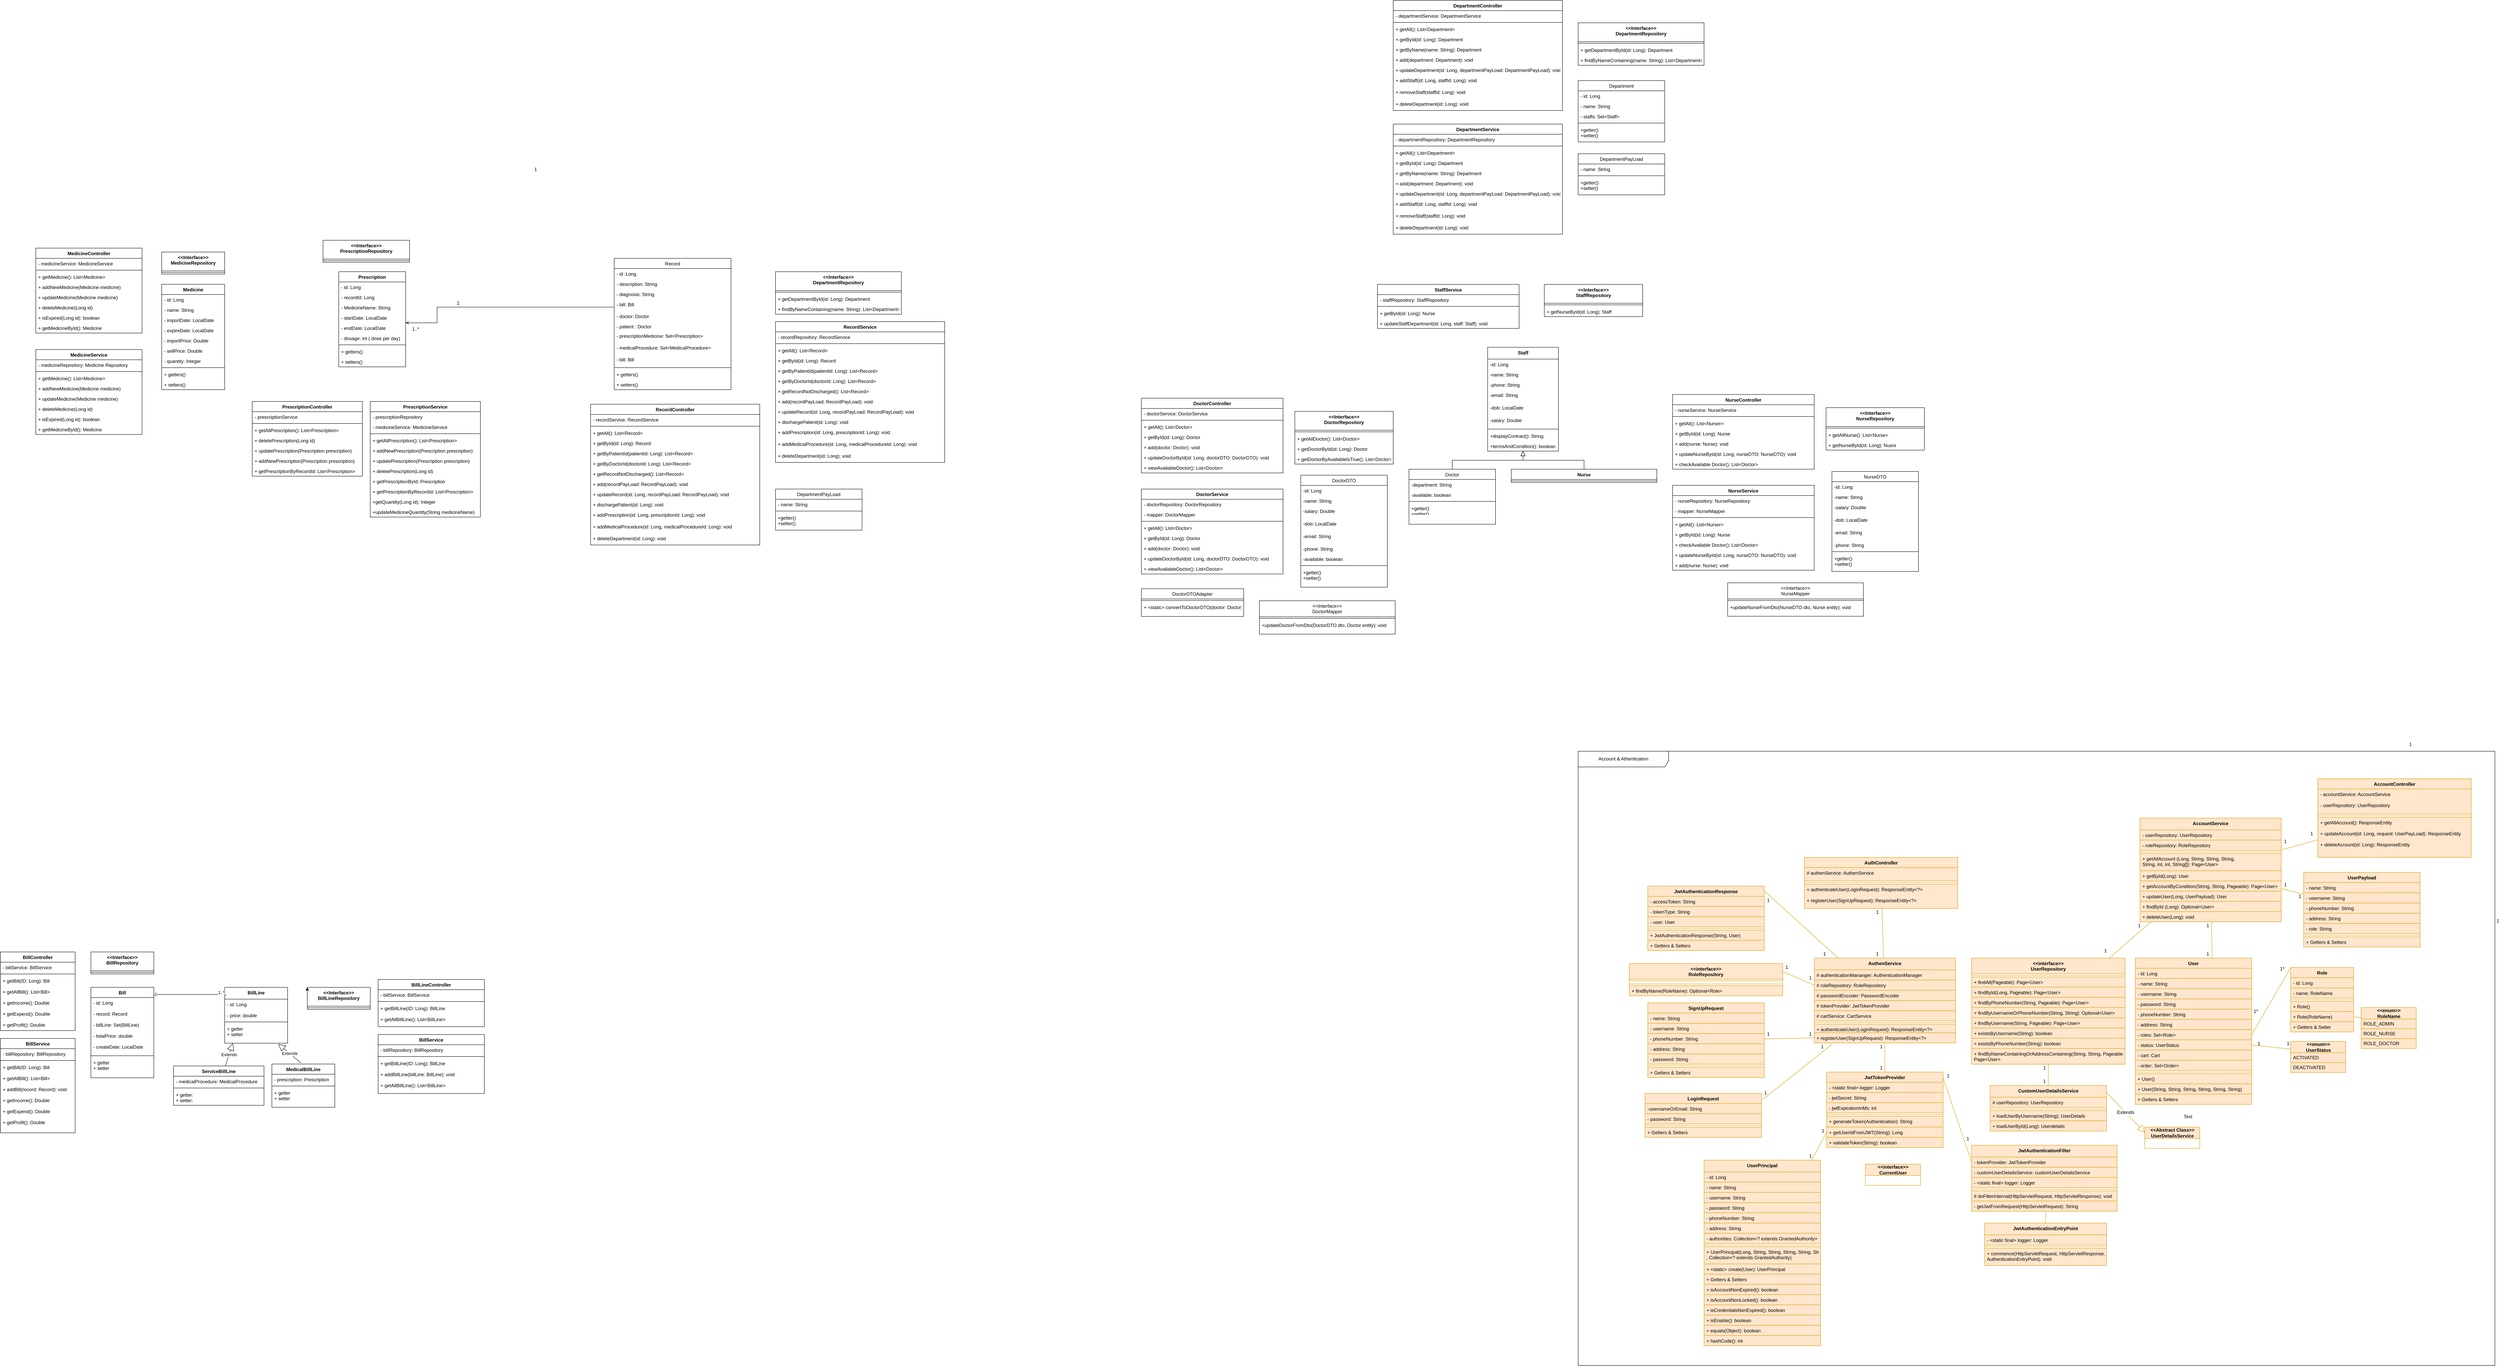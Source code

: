 <mxfile version="14.6.9" type="github">
  <diagram id="CTlqUA9GCMbdTUIFDMjC" name="Page-1">
    <mxGraphModel dx="6503" dy="2537" grid="1" gridSize="10" guides="1" tooltips="1" connect="1" arrows="1" fold="1" page="1" pageScale="1" pageWidth="827" pageHeight="1169" math="0" shadow="0">
      <root>
        <mxCell id="0" />
        <mxCell id="1" parent="0" />
        <mxCell id="FNAWOrQzFF7t7UEOXwEF-1" value="Staff" style="swimlane;fontStyle=1;align=center;verticalAlign=top;childLayout=stackLayout;horizontal=1;startSize=30;horizontalStack=0;resizeParent=1;resizeLast=0;collapsible=1;marginBottom=0;rounded=0;shadow=0;strokeWidth=1;" parent="1" vertex="1">
          <mxGeometry x="680" y="-97.73" width="180" height="264" as="geometry">
            <mxRectangle x="230" y="140" width="160" height="26" as="alternateBounds" />
          </mxGeometry>
        </mxCell>
        <mxCell id="FNAWOrQzFF7t7UEOXwEF-3" value="-id: Long" style="text;align=left;verticalAlign=top;spacingLeft=4;spacingRight=4;overflow=hidden;rotatable=0;points=[[0,0.5],[1,0.5]];portConstraint=eastwest;rounded=0;shadow=0;html=0;" parent="FNAWOrQzFF7t7UEOXwEF-1" vertex="1">
          <mxGeometry y="30" width="180" height="26" as="geometry" />
        </mxCell>
        <mxCell id="FNAWOrQzFF7t7UEOXwEF-2" value="-name: String" style="text;align=left;verticalAlign=top;spacingLeft=4;spacingRight=4;overflow=hidden;rotatable=0;points=[[0,0.5],[1,0.5]];portConstraint=eastwest;" parent="FNAWOrQzFF7t7UEOXwEF-1" vertex="1">
          <mxGeometry y="56" width="180" height="26" as="geometry" />
        </mxCell>
        <mxCell id="FNAWOrQzFF7t7UEOXwEF-4" value="-phone: String" style="text;align=left;verticalAlign=top;spacingLeft=4;spacingRight=4;overflow=hidden;rotatable=0;points=[[0,0.5],[1,0.5]];portConstraint=eastwest;rounded=0;shadow=0;html=0;" parent="FNAWOrQzFF7t7UEOXwEF-1" vertex="1">
          <mxGeometry y="82" width="180" height="26" as="geometry" />
        </mxCell>
        <mxCell id="FNAWOrQzFF7t7UEOXwEF-5" value="-email: String" style="text;align=left;verticalAlign=top;spacingLeft=4;spacingRight=4;overflow=hidden;rotatable=0;points=[[0,0.5],[1,0.5]];portConstraint=eastwest;rounded=0;shadow=0;html=0;" parent="FNAWOrQzFF7t7UEOXwEF-1" vertex="1">
          <mxGeometry y="108" width="180" height="32" as="geometry" />
        </mxCell>
        <mxCell id="Ushqh_Rb4E1wpqKgJqLd-3" value="-dob: LocalDate" style="text;align=left;verticalAlign=top;spacingLeft=4;spacingRight=4;overflow=hidden;rotatable=0;points=[[0,0.5],[1,0.5]];portConstraint=eastwest;rounded=0;shadow=0;html=0;" parent="FNAWOrQzFF7t7UEOXwEF-1" vertex="1">
          <mxGeometry y="140" width="180" height="32" as="geometry" />
        </mxCell>
        <mxCell id="Ushqh_Rb4E1wpqKgJqLd-2" value="-salary: Double" style="text;align=left;verticalAlign=top;spacingLeft=4;spacingRight=4;overflow=hidden;rotatable=0;points=[[0,0.5],[1,0.5]];portConstraint=eastwest;rounded=0;shadow=0;html=0;" parent="FNAWOrQzFF7t7UEOXwEF-1" vertex="1">
          <mxGeometry y="172" width="180" height="32" as="geometry" />
        </mxCell>
        <mxCell id="FNAWOrQzFF7t7UEOXwEF-6" value="" style="line;html=1;strokeWidth=1;align=left;verticalAlign=middle;spacingTop=-1;spacingLeft=3;spacingRight=3;rotatable=0;labelPosition=right;points=[];portConstraint=eastwest;" parent="FNAWOrQzFF7t7UEOXwEF-1" vertex="1">
          <mxGeometry y="204" width="180" height="8" as="geometry" />
        </mxCell>
        <mxCell id="FNAWOrQzFF7t7UEOXwEF-7" value="+displayContract(): String" style="text;align=left;verticalAlign=top;spacingLeft=4;spacingRight=4;overflow=hidden;rotatable=0;points=[[0,0.5],[1,0.5]];portConstraint=eastwest;" parent="FNAWOrQzFF7t7UEOXwEF-1" vertex="1">
          <mxGeometry y="212" width="180" height="26" as="geometry" />
        </mxCell>
        <mxCell id="FNAWOrQzFF7t7UEOXwEF-8" value="+termsAndCondition(): boolean" style="text;align=left;verticalAlign=top;spacingLeft=4;spacingRight=4;overflow=hidden;rotatable=0;points=[[0,0.5],[1,0.5]];portConstraint=eastwest;" parent="FNAWOrQzFF7t7UEOXwEF-1" vertex="1">
          <mxGeometry y="238" width="180" height="26" as="geometry" />
        </mxCell>
        <mxCell id="FNAWOrQzFF7t7UEOXwEF-9" value="Doctor" style="swimlane;fontStyle=0;align=center;verticalAlign=top;childLayout=stackLayout;horizontal=1;startSize=26;horizontalStack=0;resizeParent=1;resizeLast=0;collapsible=1;marginBottom=0;rounded=0;shadow=0;strokeWidth=1;" parent="1" vertex="1">
          <mxGeometry x="480" y="212.27" width="220" height="140" as="geometry">
            <mxRectangle x="130" y="380" width="160" height="26" as="alternateBounds" />
          </mxGeometry>
        </mxCell>
        <mxCell id="FNAWOrQzFF7t7UEOXwEF-11" value="-department: String" style="text;align=left;verticalAlign=top;spacingLeft=4;spacingRight=4;overflow=hidden;rotatable=0;points=[[0,0.5],[1,0.5]];portConstraint=eastwest;rounded=0;shadow=0;html=0;" parent="FNAWOrQzFF7t7UEOXwEF-9" vertex="1">
          <mxGeometry y="26" width="220" height="26" as="geometry" />
        </mxCell>
        <mxCell id="FNAWOrQzFF7t7UEOXwEF-12" value="-available: boolean" style="text;align=left;verticalAlign=top;spacingLeft=4;spacingRight=4;overflow=hidden;rotatable=0;points=[[0,0.5],[1,0.5]];portConstraint=eastwest;rounded=0;shadow=0;html=0;" parent="FNAWOrQzFF7t7UEOXwEF-9" vertex="1">
          <mxGeometry y="52" width="220" height="26" as="geometry" />
        </mxCell>
        <mxCell id="FNAWOrQzFF7t7UEOXwEF-13" value="" style="line;html=1;strokeWidth=1;align=left;verticalAlign=middle;spacingTop=-1;spacingLeft=3;spacingRight=3;rotatable=0;labelPosition=right;points=[];portConstraint=eastwest;" parent="FNAWOrQzFF7t7UEOXwEF-9" vertex="1">
          <mxGeometry y="78" width="220" height="8" as="geometry" />
        </mxCell>
        <mxCell id="FNAWOrQzFF7t7UEOXwEF-15" value="+getter()&#xa;+setter()&#xa;" style="text;align=left;verticalAlign=top;spacingLeft=4;spacingRight=4;overflow=hidden;rotatable=0;points=[[0,0.5],[1,0.5]];portConstraint=eastwest;" parent="FNAWOrQzFF7t7UEOXwEF-9" vertex="1">
          <mxGeometry y="86" width="220" height="26" as="geometry" />
        </mxCell>
        <mxCell id="FNAWOrQzFF7t7UEOXwEF-18" value="" style="endArrow=block;endSize=10;endFill=0;shadow=0;strokeWidth=1;rounded=0;edgeStyle=elbowEdgeStyle;elbow=vertical;" parent="1" source="FNAWOrQzFF7t7UEOXwEF-9" target="FNAWOrQzFF7t7UEOXwEF-1" edge="1">
          <mxGeometry width="160" relative="1" as="geometry">
            <mxPoint x="680" y="5.27" as="sourcePoint" />
            <mxPoint x="680" y="5.27" as="targetPoint" />
          </mxGeometry>
        </mxCell>
        <mxCell id="FNAWOrQzFF7t7UEOXwEF-53" value="BillLine" style="swimlane;fontStyle=1;align=center;verticalAlign=top;childLayout=stackLayout;horizontal=1;startSize=30;horizontalStack=0;resizeParent=1;resizeParentMax=0;resizeLast=0;collapsible=1;marginBottom=0;" parent="1" vertex="1">
          <mxGeometry x="-2530" y="1530" width="160" height="142" as="geometry" />
        </mxCell>
        <mxCell id="FNAWOrQzFF7t7UEOXwEF-54" value="- id: Long&#xa;&#xa;- price: double&#xa;" style="text;strokeColor=none;fillColor=none;align=left;verticalAlign=top;spacingLeft=4;spacingRight=4;overflow=hidden;rotatable=0;points=[[0,0.5],[1,0.5]];portConstraint=eastwest;" parent="FNAWOrQzFF7t7UEOXwEF-53" vertex="1">
          <mxGeometry y="30" width="160" height="54" as="geometry" />
        </mxCell>
        <mxCell id="FNAWOrQzFF7t7UEOXwEF-55" value="" style="line;strokeWidth=1;fillColor=none;align=left;verticalAlign=middle;spacingTop=-1;spacingLeft=3;spacingRight=3;rotatable=0;labelPosition=right;points=[];portConstraint=eastwest;" parent="FNAWOrQzFF7t7UEOXwEF-53" vertex="1">
          <mxGeometry y="84" width="160" height="8" as="geometry" />
        </mxCell>
        <mxCell id="FNAWOrQzFF7t7UEOXwEF-56" value="+ getter&#xa;+ setter&#xa;" style="text;strokeColor=none;fillColor=none;align=left;verticalAlign=top;spacingLeft=4;spacingRight=4;overflow=hidden;rotatable=0;points=[[0,0.5],[1,0.5]];portConstraint=eastwest;" parent="FNAWOrQzFF7t7UEOXwEF-53" vertex="1">
          <mxGeometry y="92" width="160" height="50" as="geometry" />
        </mxCell>
        <mxCell id="FNAWOrQzFF7t7UEOXwEF-57" value="ServiceBillLine" style="swimlane;fontStyle=1;align=center;verticalAlign=top;childLayout=stackLayout;horizontal=1;startSize=26;horizontalStack=0;resizeParent=1;resizeParentMax=0;resizeLast=0;collapsible=1;marginBottom=0;" parent="1" vertex="1">
          <mxGeometry x="-2660" y="1730" width="230" height="100" as="geometry" />
        </mxCell>
        <mxCell id="FNAWOrQzFF7t7UEOXwEF-58" value="- medicalProcedure: MedicalProcedure " style="text;strokeColor=none;fillColor=none;align=left;verticalAlign=top;spacingLeft=4;spacingRight=4;overflow=hidden;rotatable=0;points=[[0,0.5],[1,0.5]];portConstraint=eastwest;" parent="FNAWOrQzFF7t7UEOXwEF-57" vertex="1">
          <mxGeometry y="26" width="230" height="26" as="geometry" />
        </mxCell>
        <mxCell id="FNAWOrQzFF7t7UEOXwEF-59" value="" style="line;strokeWidth=1;fillColor=none;align=left;verticalAlign=middle;spacingTop=-1;spacingLeft=3;spacingRight=3;rotatable=0;labelPosition=right;points=[];portConstraint=eastwest;" parent="FNAWOrQzFF7t7UEOXwEF-57" vertex="1">
          <mxGeometry y="52" width="230" height="8" as="geometry" />
        </mxCell>
        <mxCell id="FNAWOrQzFF7t7UEOXwEF-60" value="+ getter:&#xa;+ setter:&#xa;" style="text;strokeColor=none;fillColor=none;align=left;verticalAlign=top;spacingLeft=4;spacingRight=4;overflow=hidden;rotatable=0;points=[[0,0.5],[1,0.5]];portConstraint=eastwest;" parent="FNAWOrQzFF7t7UEOXwEF-57" vertex="1">
          <mxGeometry y="60" width="230" height="40" as="geometry" />
        </mxCell>
        <mxCell id="FNAWOrQzFF7t7UEOXwEF-61" value="MedicalBillLine" style="swimlane;fontStyle=1;align=center;verticalAlign=top;childLayout=stackLayout;horizontal=1;startSize=26;horizontalStack=0;resizeParent=1;resizeParentMax=0;resizeLast=0;collapsible=1;marginBottom=0;" parent="1" vertex="1">
          <mxGeometry x="-2410" y="1725" width="160" height="110" as="geometry" />
        </mxCell>
        <mxCell id="FNAWOrQzFF7t7UEOXwEF-62" value="- prescription: Prescription" style="text;strokeColor=none;fillColor=none;align=left;verticalAlign=top;spacingLeft=4;spacingRight=4;overflow=hidden;rotatable=0;points=[[0,0.5],[1,0.5]];portConstraint=eastwest;" parent="FNAWOrQzFF7t7UEOXwEF-61" vertex="1">
          <mxGeometry y="26" width="160" height="26" as="geometry" />
        </mxCell>
        <mxCell id="FNAWOrQzFF7t7UEOXwEF-63" value="" style="line;strokeWidth=1;fillColor=none;align=left;verticalAlign=middle;spacingTop=-1;spacingLeft=3;spacingRight=3;rotatable=0;labelPosition=right;points=[];portConstraint=eastwest;" parent="FNAWOrQzFF7t7UEOXwEF-61" vertex="1">
          <mxGeometry y="52" width="160" height="8" as="geometry" />
        </mxCell>
        <mxCell id="FNAWOrQzFF7t7UEOXwEF-64" value="+ getter&#xa;+ setter&#xa;" style="text;strokeColor=none;fillColor=none;align=left;verticalAlign=top;spacingLeft=4;spacingRight=4;overflow=hidden;rotatable=0;points=[[0,0.5],[1,0.5]];portConstraint=eastwest;" parent="FNAWOrQzFF7t7UEOXwEF-61" vertex="1">
          <mxGeometry y="60" width="160" height="50" as="geometry" />
        </mxCell>
        <mxCell id="FNAWOrQzFF7t7UEOXwEF-65" value="Extends" style="endArrow=block;endSize=16;endFill=0;html=1;entryX=0.131;entryY=1;entryDx=0;entryDy=0;entryPerimeter=0;" parent="1" source="FNAWOrQzFF7t7UEOXwEF-57" target="FNAWOrQzFF7t7UEOXwEF-56" edge="1">
          <mxGeometry width="160" relative="1" as="geometry">
            <mxPoint x="-2750" y="1728" as="sourcePoint" />
            <mxPoint x="-2420" y="1730" as="targetPoint" />
          </mxGeometry>
        </mxCell>
        <mxCell id="FNAWOrQzFF7t7UEOXwEF-66" value="Extends" style="endArrow=block;endSize=16;endFill=0;html=1;exitX=0.463;exitY=-0.023;exitDx=0;exitDy=0;exitPerimeter=0;entryX=0.85;entryY=1.04;entryDx=0;entryDy=0;entryPerimeter=0;" parent="1" source="FNAWOrQzFF7t7UEOXwEF-61" target="FNAWOrQzFF7t7UEOXwEF-56" edge="1">
          <mxGeometry width="160" relative="1" as="geometry">
            <mxPoint x="-2470" y="1710" as="sourcePoint" />
            <mxPoint x="-2310" y="1710" as="targetPoint" />
          </mxGeometry>
        </mxCell>
        <mxCell id="FNAWOrQzFF7t7UEOXwEF-67" value="Bill" style="swimlane;fontStyle=1;align=center;verticalAlign=top;childLayout=stackLayout;horizontal=1;startSize=26;horizontalStack=0;resizeParent=1;resizeParentMax=0;resizeLast=0;collapsible=1;marginBottom=0;" parent="1" vertex="1">
          <mxGeometry x="-2870" y="1530" width="160" height="230" as="geometry" />
        </mxCell>
        <mxCell id="FNAWOrQzFF7t7UEOXwEF-68" value="- id: Long&#xa;&#xa;- record: Record&#xa;&#xa;- billLine: Set(BillLine)&#xa;&#xa;- totalPrice: double&#xa;&#xa;- createDate: LocalDate" style="text;strokeColor=none;fillColor=none;align=left;verticalAlign=top;spacingLeft=4;spacingRight=4;overflow=hidden;rotatable=0;points=[[0,0.5],[1,0.5]];portConstraint=eastwest;" parent="FNAWOrQzFF7t7UEOXwEF-67" vertex="1">
          <mxGeometry y="26" width="160" height="144" as="geometry" />
        </mxCell>
        <mxCell id="FNAWOrQzFF7t7UEOXwEF-69" value="" style="line;strokeWidth=1;fillColor=none;align=left;verticalAlign=middle;spacingTop=-1;spacingLeft=3;spacingRight=3;rotatable=0;labelPosition=right;points=[];portConstraint=eastwest;" parent="FNAWOrQzFF7t7UEOXwEF-67" vertex="1">
          <mxGeometry y="170" width="160" height="8" as="geometry" />
        </mxCell>
        <mxCell id="FNAWOrQzFF7t7UEOXwEF-70" value="+ getter&#xa;+ setter&#xa;" style="text;strokeColor=none;fillColor=none;align=left;verticalAlign=top;spacingLeft=4;spacingRight=4;overflow=hidden;rotatable=0;points=[[0,0.5],[1,0.5]];portConstraint=eastwest;" parent="FNAWOrQzFF7t7UEOXwEF-67" vertex="1">
          <mxGeometry y="178" width="160" height="52" as="geometry" />
        </mxCell>
        <mxCell id="FNAWOrQzFF7t7UEOXwEF-71" value="" style="endArrow=none;html=1;edgeStyle=orthogonalEdgeStyle;exitX=1;exitY=0.113;exitDx=0;exitDy=0;exitPerimeter=0;entryX=0.013;entryY=0.153;entryDx=0;entryDy=0;entryPerimeter=0;" parent="1" source="FNAWOrQzFF7t7UEOXwEF-67" target="FNAWOrQzFF7t7UEOXwEF-53" edge="1">
          <mxGeometry relative="1" as="geometry">
            <mxPoint x="-2770" y="1390" as="sourcePoint" />
            <mxPoint x="-2610" y="1390" as="targetPoint" />
            <Array as="points">
              <mxPoint x="-2710" y="1548" />
            </Array>
          </mxGeometry>
        </mxCell>
        <mxCell id="FNAWOrQzFF7t7UEOXwEF-72" value="1" style="edgeLabel;resizable=0;html=1;align=left;verticalAlign=bottom;" parent="FNAWOrQzFF7t7UEOXwEF-71" connectable="0" vertex="1">
          <mxGeometry x="-1" relative="1" as="geometry" />
        </mxCell>
        <mxCell id="FNAWOrQzFF7t7UEOXwEF-73" value="1..*" style="edgeLabel;resizable=0;html=1;align=right;verticalAlign=bottom;" parent="FNAWOrQzFF7t7UEOXwEF-71" connectable="0" vertex="1">
          <mxGeometry x="1" relative="1" as="geometry">
            <mxPoint x="-2" as="offset" />
          </mxGeometry>
        </mxCell>
        <mxCell id="FNAWOrQzFF7t7UEOXwEF-74" value="BillController" style="swimlane;fontStyle=1;align=center;verticalAlign=top;childLayout=stackLayout;horizontal=1;startSize=26;horizontalStack=0;resizeParent=1;resizeParentMax=0;resizeLast=0;collapsible=1;marginBottom=0;" parent="1" vertex="1">
          <mxGeometry x="-3100" y="1440" width="190" height="200" as="geometry" />
        </mxCell>
        <mxCell id="FNAWOrQzFF7t7UEOXwEF-75" value="- billService: BillService" style="text;strokeColor=none;fillColor=none;align=left;verticalAlign=top;spacingLeft=4;spacingRight=4;overflow=hidden;rotatable=0;points=[[0,0.5],[1,0.5]];portConstraint=eastwest;" parent="FNAWOrQzFF7t7UEOXwEF-74" vertex="1">
          <mxGeometry y="26" width="190" height="26" as="geometry" />
        </mxCell>
        <mxCell id="FNAWOrQzFF7t7UEOXwEF-76" value="" style="line;strokeWidth=1;fillColor=none;align=left;verticalAlign=middle;spacingTop=-1;spacingLeft=3;spacingRight=3;rotatable=0;labelPosition=right;points=[];portConstraint=eastwest;" parent="FNAWOrQzFF7t7UEOXwEF-74" vertex="1">
          <mxGeometry y="52" width="190" height="8" as="geometry" />
        </mxCell>
        <mxCell id="FNAWOrQzFF7t7UEOXwEF-77" value="+ getBill(ID: Long): Bill&#xa;&#xa;+ getAllBill(): List&lt;Bill&gt;&#xa;&#xa;+ getIncome(): Double&#xa;&#xa;+ getExpend(): Double&#xa;&#xa;+ getProfit(): Double&#xa;" style="text;strokeColor=none;fillColor=none;align=left;verticalAlign=top;spacingLeft=4;spacingRight=4;overflow=hidden;rotatable=0;points=[[0,0.5],[1,0.5]];portConstraint=eastwest;" parent="FNAWOrQzFF7t7UEOXwEF-74" vertex="1">
          <mxGeometry y="60" width="190" height="140" as="geometry" />
        </mxCell>
        <mxCell id="FNAWOrQzFF7t7UEOXwEF-78" value="BillService" style="swimlane;fontStyle=1;align=center;verticalAlign=top;childLayout=stackLayout;horizontal=1;startSize=26;horizontalStack=0;resizeParent=1;resizeParentMax=0;resizeLast=0;collapsible=1;marginBottom=0;" parent="1" vertex="1">
          <mxGeometry x="-3100" y="1660" width="190" height="240" as="geometry" />
        </mxCell>
        <mxCell id="FNAWOrQzFF7t7UEOXwEF-79" value="- billRepository: BillRepository" style="text;strokeColor=none;fillColor=none;align=left;verticalAlign=top;spacingLeft=4;spacingRight=4;overflow=hidden;rotatable=0;points=[[0,0.5],[1,0.5]];portConstraint=eastwest;" parent="FNAWOrQzFF7t7UEOXwEF-78" vertex="1">
          <mxGeometry y="26" width="190" height="26" as="geometry" />
        </mxCell>
        <mxCell id="FNAWOrQzFF7t7UEOXwEF-80" value="" style="line;strokeWidth=1;fillColor=none;align=left;verticalAlign=middle;spacingTop=-1;spacingLeft=3;spacingRight=3;rotatable=0;labelPosition=right;points=[];portConstraint=eastwest;" parent="FNAWOrQzFF7t7UEOXwEF-78" vertex="1">
          <mxGeometry y="52" width="190" height="8" as="geometry" />
        </mxCell>
        <mxCell id="FNAWOrQzFF7t7UEOXwEF-81" value="+ getBill(ID: Long): Bill&#xa;&#xa;+ getAllBill(): List&lt;Bill&gt;&#xa;&#xa;+ addBill(record: Record): void&#xa;&#xa;+ getIncome(): Double&#xa;&#xa;+ getExpend(): Double&#xa;&#xa;+ getProfit(): Double&#xa;" style="text;strokeColor=none;fillColor=none;align=left;verticalAlign=top;spacingLeft=4;spacingRight=4;overflow=hidden;rotatable=0;points=[[0,0.5],[1,0.5]];portConstraint=eastwest;" parent="FNAWOrQzFF7t7UEOXwEF-78" vertex="1">
          <mxGeometry y="60" width="190" height="180" as="geometry" />
        </mxCell>
        <mxCell id="FNAWOrQzFF7t7UEOXwEF-82" value="&lt;&lt;Interface&gt;&gt;&#xa;BillRepository" style="swimlane;fontStyle=1;align=center;verticalAlign=top;childLayout=stackLayout;horizontal=1;startSize=48;horizontalStack=0;resizeParent=1;resizeParentMax=0;resizeLast=0;collapsible=1;marginBottom=0;" parent="1" vertex="1">
          <mxGeometry x="-2870" y="1440" width="160" height="56" as="geometry">
            <mxRectangle x="-1350" y="730" width="110" height="48" as="alternateBounds" />
          </mxGeometry>
        </mxCell>
        <mxCell id="FNAWOrQzFF7t7UEOXwEF-83" value="" style="line;strokeWidth=1;fillColor=none;align=left;verticalAlign=middle;spacingTop=-1;spacingLeft=3;spacingRight=3;rotatable=0;labelPosition=right;points=[];portConstraint=eastwest;" parent="FNAWOrQzFF7t7UEOXwEF-82" vertex="1">
          <mxGeometry y="48" width="160" height="8" as="geometry" />
        </mxCell>
        <mxCell id="FNAWOrQzFF7t7UEOXwEF-84" value="BillLineController" style="swimlane;fontStyle=1;align=center;verticalAlign=top;childLayout=stackLayout;horizontal=1;startSize=26;horizontalStack=0;resizeParent=1;resizeParentMax=0;resizeLast=0;collapsible=1;marginBottom=0;" parent="1" vertex="1">
          <mxGeometry x="-2140" y="1510" width="270" height="120" as="geometry" />
        </mxCell>
        <mxCell id="FNAWOrQzFF7t7UEOXwEF-85" value="- billService: BillService" style="text;strokeColor=none;fillColor=none;align=left;verticalAlign=top;spacingLeft=4;spacingRight=4;overflow=hidden;rotatable=0;points=[[0,0.5],[1,0.5]];portConstraint=eastwest;" parent="FNAWOrQzFF7t7UEOXwEF-84" vertex="1">
          <mxGeometry y="26" width="270" height="26" as="geometry" />
        </mxCell>
        <mxCell id="FNAWOrQzFF7t7UEOXwEF-86" value="" style="line;strokeWidth=1;fillColor=none;align=left;verticalAlign=middle;spacingTop=-1;spacingLeft=3;spacingRight=3;rotatable=0;labelPosition=right;points=[];portConstraint=eastwest;" parent="FNAWOrQzFF7t7UEOXwEF-84" vertex="1">
          <mxGeometry y="52" width="270" height="8" as="geometry" />
        </mxCell>
        <mxCell id="FNAWOrQzFF7t7UEOXwEF-87" value="+ getBillLine(ID: Long): BillLine&#xa;&#xa;+ getAllBillLine(): List&lt;BillLine&gt;&#xa;" style="text;strokeColor=none;fillColor=none;align=left;verticalAlign=top;spacingLeft=4;spacingRight=4;overflow=hidden;rotatable=0;points=[[0,0.5],[1,0.5]];portConstraint=eastwest;" parent="FNAWOrQzFF7t7UEOXwEF-84" vertex="1">
          <mxGeometry y="60" width="270" height="60" as="geometry" />
        </mxCell>
        <mxCell id="FNAWOrQzFF7t7UEOXwEF-88" value="BillService" style="swimlane;fontStyle=1;align=center;verticalAlign=top;childLayout=stackLayout;horizontal=1;startSize=26;horizontalStack=0;resizeParent=1;resizeParentMax=0;resizeLast=0;collapsible=1;marginBottom=0;" parent="1" vertex="1">
          <mxGeometry x="-2140" y="1650" width="270" height="150" as="geometry" />
        </mxCell>
        <mxCell id="FNAWOrQzFF7t7UEOXwEF-89" value="- billRepository: BillRepository" style="text;strokeColor=none;fillColor=none;align=left;verticalAlign=top;spacingLeft=4;spacingRight=4;overflow=hidden;rotatable=0;points=[[0,0.5],[1,0.5]];portConstraint=eastwest;" parent="FNAWOrQzFF7t7UEOXwEF-88" vertex="1">
          <mxGeometry y="26" width="270" height="26" as="geometry" />
        </mxCell>
        <mxCell id="FNAWOrQzFF7t7UEOXwEF-90" value="" style="line;strokeWidth=1;fillColor=none;align=left;verticalAlign=middle;spacingTop=-1;spacingLeft=3;spacingRight=3;rotatable=0;labelPosition=right;points=[];portConstraint=eastwest;" parent="FNAWOrQzFF7t7UEOXwEF-88" vertex="1">
          <mxGeometry y="52" width="270" height="8" as="geometry" />
        </mxCell>
        <mxCell id="FNAWOrQzFF7t7UEOXwEF-91" value="+ getBillLine(ID: Long): BillLine&#xa;&#xa;+ addBillLine(billLine: BillLine): void&#xa;&#xa;+ getAllBillLine(): List&lt;BillLine&gt;&#xa;" style="text;strokeColor=none;fillColor=none;align=left;verticalAlign=top;spacingLeft=4;spacingRight=4;overflow=hidden;rotatable=0;points=[[0,0.5],[1,0.5]];portConstraint=eastwest;" parent="FNAWOrQzFF7t7UEOXwEF-88" vertex="1">
          <mxGeometry y="60" width="270" height="90" as="geometry" />
        </mxCell>
        <mxCell id="FNAWOrQzFF7t7UEOXwEF-92" value="&lt;&lt;Interface&gt;&gt;&#xa;BillLineRepository" style="swimlane;fontStyle=1;align=center;verticalAlign=top;childLayout=stackLayout;horizontal=1;startSize=48;horizontalStack=0;resizeParent=1;resizeParentMax=0;resizeLast=0;collapsible=1;marginBottom=0;" parent="1" vertex="1">
          <mxGeometry x="-2320" y="1530" width="160" height="56" as="geometry">
            <mxRectangle x="-830" y="820" width="140" height="48" as="alternateBounds" />
          </mxGeometry>
        </mxCell>
        <mxCell id="FNAWOrQzFF7t7UEOXwEF-93" value="" style="line;strokeWidth=1;fillColor=none;align=left;verticalAlign=middle;spacingTop=-1;spacingLeft=3;spacingRight=3;rotatable=0;labelPosition=right;points=[];portConstraint=eastwest;" parent="FNAWOrQzFF7t7UEOXwEF-92" vertex="1">
          <mxGeometry y="48" width="160" height="8" as="geometry" />
        </mxCell>
        <mxCell id="FNAWOrQzFF7t7UEOXwEF-106" style="edgeStyle=orthogonalEdgeStyle;rounded=0;orthogonalLoop=1;jettySize=auto;html=1;endArrow=open;endFill=0;strokeColor=#000000;" parent="1" source="FNAWOrQzFF7t7UEOXwEF-110" target="FNAWOrQzFF7t7UEOXwEF-157" edge="1">
          <mxGeometry relative="1" as="geometry">
            <Array as="points">
              <mxPoint x="-1990" y="-200" />
              <mxPoint x="-1990" y="-160" />
            </Array>
          </mxGeometry>
        </mxCell>
        <mxCell id="FNAWOrQzFF7t7UEOXwEF-110" value="Record" style="swimlane;fontStyle=0;align=center;verticalAlign=top;childLayout=stackLayout;horizontal=1;startSize=26;horizontalStack=0;resizeParent=1;resizeLast=0;collapsible=1;marginBottom=0;rounded=0;shadow=0;strokeWidth=1;" parent="1" vertex="1">
          <mxGeometry x="-1540" y="-324" width="297" height="334" as="geometry">
            <mxRectangle x="130" y="380" width="160" height="26" as="alternateBounds" />
          </mxGeometry>
        </mxCell>
        <mxCell id="FNAWOrQzFF7t7UEOXwEF-111" value="- id :Long" style="text;align=left;verticalAlign=top;spacingLeft=4;spacingRight=4;overflow=hidden;rotatable=0;points=[[0,0.5],[1,0.5]];portConstraint=eastwest;" parent="FNAWOrQzFF7t7UEOXwEF-110" vertex="1">
          <mxGeometry y="26" width="297" height="26" as="geometry" />
        </mxCell>
        <mxCell id="Ushqh_Rb4E1wpqKgJqLd-468" value="- description: String" style="text;align=left;verticalAlign=top;spacingLeft=4;spacingRight=4;overflow=hidden;rotatable=0;points=[[0,0.5],[1,0.5]];portConstraint=eastwest;" parent="FNAWOrQzFF7t7UEOXwEF-110" vertex="1">
          <mxGeometry y="52" width="297" height="26" as="geometry" />
        </mxCell>
        <mxCell id="FNAWOrQzFF7t7UEOXwEF-114" value="- diagnosis: String" style="text;align=left;verticalAlign=top;spacingLeft=4;spacingRight=4;overflow=hidden;rotatable=0;points=[[0,0.5],[1,0.5]];portConstraint=eastwest;" parent="FNAWOrQzFF7t7UEOXwEF-110" vertex="1">
          <mxGeometry y="78" width="297" height="26" as="geometry" />
        </mxCell>
        <mxCell id="Ushqh_Rb4E1wpqKgJqLd-475" value="- bill: Bill" style="text;align=left;verticalAlign=top;spacingLeft=4;spacingRight=4;overflow=hidden;rotatable=0;points=[[0,0.5],[1,0.5]];portConstraint=eastwest;" parent="FNAWOrQzFF7t7UEOXwEF-110" vertex="1">
          <mxGeometry y="104" width="297" height="30" as="geometry" />
        </mxCell>
        <mxCell id="FNAWOrQzFF7t7UEOXwEF-116" value="- doctor: Doctor" style="text;align=left;verticalAlign=top;spacingLeft=4;spacingRight=4;overflow=hidden;rotatable=0;points=[[0,0.5],[1,0.5]];portConstraint=eastwest;" parent="FNAWOrQzFF7t7UEOXwEF-110" vertex="1">
          <mxGeometry y="134" width="297" height="26" as="geometry" />
        </mxCell>
        <mxCell id="FNAWOrQzFF7t7UEOXwEF-117" value="- patient : Doctor" style="text;align=left;verticalAlign=top;spacingLeft=4;spacingRight=4;overflow=hidden;rotatable=0;points=[[0,0.5],[1,0.5]];portConstraint=eastwest;" parent="FNAWOrQzFF7t7UEOXwEF-110" vertex="1">
          <mxGeometry y="160" width="297" height="24" as="geometry" />
        </mxCell>
        <mxCell id="FNAWOrQzFF7t7UEOXwEF-237" value="- prescriptionMedicine: Set&lt;Prescription&gt;" style="text;align=left;verticalAlign=top;spacingLeft=4;spacingRight=4;overflow=hidden;rotatable=0;points=[[0,0.5],[1,0.5]];portConstraint=eastwest;" parent="FNAWOrQzFF7t7UEOXwEF-110" vertex="1">
          <mxGeometry y="184" width="297" height="30" as="geometry" />
        </mxCell>
        <mxCell id="Ushqh_Rb4E1wpqKgJqLd-470" value="- medicalProcedure: Set&lt;MedicalProcedure&gt;" style="text;align=left;verticalAlign=top;spacingLeft=4;spacingRight=4;overflow=hidden;rotatable=0;points=[[0,0.5],[1,0.5]];portConstraint=eastwest;" parent="FNAWOrQzFF7t7UEOXwEF-110" vertex="1">
          <mxGeometry y="214" width="297" height="30" as="geometry" />
        </mxCell>
        <mxCell id="Ushqh_Rb4E1wpqKgJqLd-469" value="- bill: Bill" style="text;align=left;verticalAlign=top;spacingLeft=4;spacingRight=4;overflow=hidden;rotatable=0;points=[[0,0.5],[1,0.5]];portConstraint=eastwest;" parent="FNAWOrQzFF7t7UEOXwEF-110" vertex="1">
          <mxGeometry y="244" width="297" height="30" as="geometry" />
        </mxCell>
        <mxCell id="FNAWOrQzFF7t7UEOXwEF-118" value="" style="line;html=1;strokeWidth=1;align=left;verticalAlign=middle;spacingTop=-1;spacingLeft=3;spacingRight=3;rotatable=0;labelPosition=right;points=[];portConstraint=eastwest;" parent="FNAWOrQzFF7t7UEOXwEF-110" vertex="1">
          <mxGeometry y="274" width="297" height="8" as="geometry" />
        </mxCell>
        <mxCell id="FNAWOrQzFF7t7UEOXwEF-122" value="+ getters()" style="text;align=left;verticalAlign=top;spacingLeft=4;spacingRight=4;overflow=hidden;rotatable=0;points=[[0,0.5],[1,0.5]];portConstraint=eastwest;" parent="FNAWOrQzFF7t7UEOXwEF-110" vertex="1">
          <mxGeometry y="282" width="297" height="26" as="geometry" />
        </mxCell>
        <mxCell id="FNAWOrQzFF7t7UEOXwEF-235" value="+ setters()" style="text;align=left;verticalAlign=top;spacingLeft=4;spacingRight=4;overflow=hidden;rotatable=0;points=[[0,0.5],[1,0.5]];portConstraint=eastwest;" parent="FNAWOrQzFF7t7UEOXwEF-110" vertex="1">
          <mxGeometry y="308" width="297" height="26" as="geometry" />
        </mxCell>
        <mxCell id="FNAWOrQzFF7t7UEOXwEF-157" value="Prescription" style="swimlane;fontStyle=1;align=center;verticalAlign=top;childLayout=stackLayout;horizontal=1;startSize=26;horizontalStack=0;resizeParent=1;resizeParentMax=0;resizeLast=0;collapsible=1;marginBottom=0;" parent="1" vertex="1">
          <mxGeometry x="-2240" y="-290" width="170" height="242" as="geometry" />
        </mxCell>
        <mxCell id="FNAWOrQzFF7t7UEOXwEF-158" value="- id: Long " style="text;strokeColor=none;fillColor=none;align=left;verticalAlign=top;spacingLeft=4;spacingRight=4;overflow=hidden;rotatable=0;points=[[0,0.5],[1,0.5]];portConstraint=eastwest;" parent="FNAWOrQzFF7t7UEOXwEF-157" vertex="1">
          <mxGeometry y="26" width="170" height="26" as="geometry" />
        </mxCell>
        <mxCell id="FNAWOrQzFF7t7UEOXwEF-159" value="- recordId: Long" style="text;strokeColor=none;fillColor=none;align=left;verticalAlign=top;spacingLeft=4;spacingRight=4;overflow=hidden;rotatable=0;points=[[0,0.5],[1,0.5]];portConstraint=eastwest;" parent="FNAWOrQzFF7t7UEOXwEF-157" vertex="1">
          <mxGeometry y="52" width="170" height="26" as="geometry" />
        </mxCell>
        <mxCell id="FNAWOrQzFF7t7UEOXwEF-160" value="- MedicineName: String" style="text;strokeColor=none;fillColor=none;align=left;verticalAlign=top;spacingLeft=4;spacingRight=4;overflow=hidden;rotatable=0;points=[[0,0.5],[1,0.5]];portConstraint=eastwest;" parent="FNAWOrQzFF7t7UEOXwEF-157" vertex="1">
          <mxGeometry y="78" width="170" height="26" as="geometry" />
        </mxCell>
        <mxCell id="FNAWOrQzFF7t7UEOXwEF-162" value="- startDate: LocalDate" style="text;strokeColor=none;fillColor=none;align=left;verticalAlign=top;spacingLeft=4;spacingRight=4;overflow=hidden;rotatable=0;points=[[0,0.5],[1,0.5]];portConstraint=eastwest;" parent="FNAWOrQzFF7t7UEOXwEF-157" vertex="1">
          <mxGeometry y="104" width="170" height="26" as="geometry" />
        </mxCell>
        <mxCell id="2TjllhdIR1ttF2iW6vUb-13" value="- endDate: LocalDate" style="text;strokeColor=none;fillColor=none;align=left;verticalAlign=top;spacingLeft=4;spacingRight=4;overflow=hidden;rotatable=0;points=[[0,0.5],[1,0.5]];portConstraint=eastwest;" parent="FNAWOrQzFF7t7UEOXwEF-157" vertex="1">
          <mxGeometry y="130" width="170" height="26" as="geometry" />
        </mxCell>
        <mxCell id="FNAWOrQzFF7t7UEOXwEF-163" value="- dosage: int ( dose per day)" style="text;strokeColor=none;fillColor=none;align=left;verticalAlign=top;spacingLeft=4;spacingRight=4;overflow=hidden;rotatable=0;points=[[0,0.5],[1,0.5]];portConstraint=eastwest;" parent="FNAWOrQzFF7t7UEOXwEF-157" vertex="1">
          <mxGeometry y="156" width="170" height="26" as="geometry" />
        </mxCell>
        <mxCell id="FNAWOrQzFF7t7UEOXwEF-164" value="" style="line;strokeWidth=1;fillColor=none;align=left;verticalAlign=middle;spacingTop=-1;spacingLeft=3;spacingRight=3;rotatable=0;labelPosition=right;points=[];portConstraint=eastwest;" parent="FNAWOrQzFF7t7UEOXwEF-157" vertex="1">
          <mxGeometry y="182" width="170" height="8" as="geometry" />
        </mxCell>
        <mxCell id="FNAWOrQzFF7t7UEOXwEF-240" value="+ getters()" style="text;align=left;verticalAlign=top;spacingLeft=4;spacingRight=4;overflow=hidden;rotatable=0;points=[[0,0.5],[1,0.5]];portConstraint=eastwest;" parent="FNAWOrQzFF7t7UEOXwEF-157" vertex="1">
          <mxGeometry y="190" width="170" height="26" as="geometry" />
        </mxCell>
        <mxCell id="FNAWOrQzFF7t7UEOXwEF-241" value="+ setters()" style="text;align=left;verticalAlign=top;spacingLeft=4;spacingRight=4;overflow=hidden;rotatable=0;points=[[0,0.5],[1,0.5]];portConstraint=eastwest;" parent="FNAWOrQzFF7t7UEOXwEF-157" vertex="1">
          <mxGeometry y="216" width="170" height="26" as="geometry" />
        </mxCell>
        <mxCell id="FNAWOrQzFF7t7UEOXwEF-173" value="1..*" style="text;html=1;align=center;verticalAlign=middle;resizable=0;points=[];autosize=1;strokeColor=none;" parent="1" vertex="1">
          <mxGeometry x="-2060" y="-154" width="30" height="20" as="geometry" />
        </mxCell>
        <mxCell id="FNAWOrQzFF7t7UEOXwEF-175" value="1" style="text;html=1;align=center;verticalAlign=middle;resizable=0;points=[];autosize=1;strokeColor=none;" parent="1" vertex="1">
          <mxGeometry x="-1750" y="-560" width="20" height="20" as="geometry" />
        </mxCell>
        <mxCell id="FNAWOrQzFF7t7UEOXwEF-176" value="1" style="text;html=1;align=center;verticalAlign=middle;resizable=0;points=[];autosize=1;strokeColor=none;" parent="1" vertex="1">
          <mxGeometry x="-1947" y="-220" width="20" height="20" as="geometry" />
        </mxCell>
        <mxCell id="FNAWOrQzFF7t7UEOXwEF-204" value="Nurse" style="swimlane;fontStyle=1;align=center;verticalAlign=top;childLayout=stackLayout;horizontal=1;startSize=26;horizontalStack=0;resizeParent=1;resizeParentMax=0;resizeLast=0;collapsible=1;marginBottom=0;" parent="1" vertex="1">
          <mxGeometry x="740" y="212.27" width="370" height="34" as="geometry" />
        </mxCell>
        <mxCell id="FNAWOrQzFF7t7UEOXwEF-206" value="" style="line;strokeWidth=1;fillColor=none;align=left;verticalAlign=middle;spacingTop=-1;spacingLeft=3;spacingRight=3;rotatable=0;labelPosition=right;points=[];portConstraint=eastwest;" parent="FNAWOrQzFF7t7UEOXwEF-204" vertex="1">
          <mxGeometry y="26" width="370" height="8" as="geometry" />
        </mxCell>
        <mxCell id="FNAWOrQzFF7t7UEOXwEF-209" value="" style="endArrow=block;endSize=10;endFill=0;shadow=0;strokeWidth=1;rounded=0;edgeStyle=elbowEdgeStyle;elbow=vertical;exitX=0.5;exitY=0;exitDx=0;exitDy=0;entryX=0.5;entryY=1;entryDx=0;entryDy=0;" parent="1" source="FNAWOrQzFF7t7UEOXwEF-204" target="FNAWOrQzFF7t7UEOXwEF-1" edge="1">
          <mxGeometry width="160" relative="1" as="geometry">
            <mxPoint x="1040" y="218.27" as="sourcePoint" />
            <mxPoint x="770" y="138.27" as="targetPoint" />
          </mxGeometry>
        </mxCell>
        <mxCell id="FNAWOrQzFF7t7UEOXwEF-217" value="Medicine" style="swimlane;fontStyle=1;align=center;verticalAlign=top;childLayout=stackLayout;horizontal=1;startSize=26;horizontalStack=0;resizeParent=1;resizeParentMax=0;resizeLast=0;collapsible=1;marginBottom=0;" parent="1" vertex="1">
          <mxGeometry x="-2690" y="-258" width="160" height="268" as="geometry" />
        </mxCell>
        <mxCell id="FNAWOrQzFF7t7UEOXwEF-221" value="- id: Long" style="text;strokeColor=none;fillColor=none;align=left;verticalAlign=top;spacingLeft=4;spacingRight=4;overflow=hidden;rotatable=0;points=[[0,0.5],[1,0.5]];portConstraint=eastwest;" parent="FNAWOrQzFF7t7UEOXwEF-217" vertex="1">
          <mxGeometry y="26" width="160" height="26" as="geometry" />
        </mxCell>
        <mxCell id="FNAWOrQzFF7t7UEOXwEF-224" value="- name: String" style="text;strokeColor=none;fillColor=none;align=left;verticalAlign=top;spacingLeft=4;spacingRight=4;overflow=hidden;rotatable=0;points=[[0,0.5],[1,0.5]];portConstraint=eastwest;" parent="FNAWOrQzFF7t7UEOXwEF-217" vertex="1">
          <mxGeometry y="52" width="160" height="26" as="geometry" />
        </mxCell>
        <mxCell id="Ushqh_Rb4E1wpqKgJqLd-1" value="- importDate: LocalDate &#xa;" style="text;strokeColor=none;fillColor=none;align=left;verticalAlign=top;spacingLeft=4;spacingRight=4;overflow=hidden;rotatable=0;points=[[0,0.5],[1,0.5]];portConstraint=eastwest;" parent="FNAWOrQzFF7t7UEOXwEF-217" vertex="1">
          <mxGeometry y="78" width="160" height="26" as="geometry" />
        </mxCell>
        <mxCell id="FNAWOrQzFF7t7UEOXwEF-226" value="- expireDate: LocalDate &#xa;" style="text;strokeColor=none;fillColor=none;align=left;verticalAlign=top;spacingLeft=4;spacingRight=4;overflow=hidden;rotatable=0;points=[[0,0.5],[1,0.5]];portConstraint=eastwest;" parent="FNAWOrQzFF7t7UEOXwEF-217" vertex="1">
          <mxGeometry y="104" width="160" height="26" as="geometry" />
        </mxCell>
        <mxCell id="FNAWOrQzFF7t7UEOXwEF-227" value="- importPrice: Double &#xa;" style="text;strokeColor=none;fillColor=none;align=left;verticalAlign=top;spacingLeft=4;spacingRight=4;overflow=hidden;rotatable=0;points=[[0,0.5],[1,0.5]];portConstraint=eastwest;" parent="FNAWOrQzFF7t7UEOXwEF-217" vertex="1">
          <mxGeometry y="130" width="160" height="26" as="geometry" />
        </mxCell>
        <mxCell id="FNAWOrQzFF7t7UEOXwEF-218" value="- sellPrice: Double&#xa;" style="text;strokeColor=none;fillColor=none;align=left;verticalAlign=top;spacingLeft=4;spacingRight=4;overflow=hidden;rotatable=0;points=[[0,0.5],[1,0.5]];portConstraint=eastwest;" parent="FNAWOrQzFF7t7UEOXwEF-217" vertex="1">
          <mxGeometry y="156" width="160" height="26" as="geometry" />
        </mxCell>
        <mxCell id="bccdXNiMlQaPTJlRCoxz-1" value="- quantity: Integer" style="text;strokeColor=none;fillColor=none;align=left;verticalAlign=top;spacingLeft=4;spacingRight=4;overflow=hidden;rotatable=0;points=[[0,0.5],[1,0.5]];portConstraint=eastwest;" parent="FNAWOrQzFF7t7UEOXwEF-217" vertex="1">
          <mxGeometry y="182" width="160" height="26" as="geometry" />
        </mxCell>
        <mxCell id="FNAWOrQzFF7t7UEOXwEF-219" value="" style="line;strokeWidth=1;fillColor=none;align=left;verticalAlign=middle;spacingTop=-1;spacingLeft=3;spacingRight=3;rotatable=0;labelPosition=right;points=[];portConstraint=eastwest;" parent="FNAWOrQzFF7t7UEOXwEF-217" vertex="1">
          <mxGeometry y="208" width="160" height="8" as="geometry" />
        </mxCell>
        <mxCell id="FNAWOrQzFF7t7UEOXwEF-228" value="+ getters()" style="text;strokeColor=none;fillColor=none;align=left;verticalAlign=top;spacingLeft=4;spacingRight=4;overflow=hidden;rotatable=0;points=[[0,0.5],[1,0.5]];portConstraint=eastwest;" parent="FNAWOrQzFF7t7UEOXwEF-217" vertex="1">
          <mxGeometry y="216" width="160" height="26" as="geometry" />
        </mxCell>
        <mxCell id="FNAWOrQzFF7t7UEOXwEF-229" value="+ setters()" style="text;strokeColor=none;fillColor=none;align=left;verticalAlign=top;spacingLeft=4;spacingRight=4;overflow=hidden;rotatable=0;points=[[0,0.5],[1,0.5]];portConstraint=eastwest;" parent="FNAWOrQzFF7t7UEOXwEF-217" vertex="1">
          <mxGeometry y="242" width="160" height="26" as="geometry" />
        </mxCell>
        <mxCell id="CcnqY2Wg77GytYNPXPyq-9" value="MedicineController" style="swimlane;fontStyle=1;align=center;verticalAlign=top;childLayout=stackLayout;horizontal=1;startSize=26;horizontalStack=0;resizeParent=1;resizeParentMax=0;resizeLast=0;collapsible=1;marginBottom=0;" parent="1" vertex="1">
          <mxGeometry x="-3010" y="-350" width="270" height="216" as="geometry" />
        </mxCell>
        <mxCell id="CcnqY2Wg77GytYNPXPyq-10" value="- medicineService: MedicineService" style="text;strokeColor=none;fillColor=none;align=left;verticalAlign=top;spacingLeft=4;spacingRight=4;overflow=hidden;rotatable=0;points=[[0,0.5],[1,0.5]];portConstraint=eastwest;" parent="CcnqY2Wg77GytYNPXPyq-9" vertex="1">
          <mxGeometry y="26" width="270" height="26" as="geometry" />
        </mxCell>
        <mxCell id="CcnqY2Wg77GytYNPXPyq-11" value="" style="line;strokeWidth=1;fillColor=none;align=left;verticalAlign=middle;spacingTop=-1;spacingLeft=3;spacingRight=3;rotatable=0;labelPosition=right;points=[];portConstraint=eastwest;" parent="CcnqY2Wg77GytYNPXPyq-9" vertex="1">
          <mxGeometry y="52" width="270" height="8" as="geometry" />
        </mxCell>
        <mxCell id="CcnqY2Wg77GytYNPXPyq-12" value="+ getMedicine(): List&lt;Medicine&gt;" style="text;strokeColor=none;fillColor=none;align=left;verticalAlign=top;spacingLeft=4;spacingRight=4;overflow=hidden;rotatable=0;points=[[0,0.5],[1,0.5]];portConstraint=eastwest;" parent="CcnqY2Wg77GytYNPXPyq-9" vertex="1">
          <mxGeometry y="60" width="270" height="26" as="geometry" />
        </mxCell>
        <mxCell id="CcnqY2Wg77GytYNPXPyq-17" value="+ addNewMedicine(Medicine medicine)" style="text;strokeColor=none;fillColor=none;align=left;verticalAlign=top;spacingLeft=4;spacingRight=4;overflow=hidden;rotatable=0;points=[[0,0.5],[1,0.5]];portConstraint=eastwest;" parent="CcnqY2Wg77GytYNPXPyq-9" vertex="1">
          <mxGeometry y="86" width="270" height="26" as="geometry" />
        </mxCell>
        <mxCell id="CcnqY2Wg77GytYNPXPyq-18" value="+ updateMedicine(Medicine medicine)" style="text;strokeColor=none;fillColor=none;align=left;verticalAlign=top;spacingLeft=4;spacingRight=4;overflow=hidden;rotatable=0;points=[[0,0.5],[1,0.5]];portConstraint=eastwest;" parent="CcnqY2Wg77GytYNPXPyq-9" vertex="1">
          <mxGeometry y="112" width="270" height="26" as="geometry" />
        </mxCell>
        <mxCell id="CcnqY2Wg77GytYNPXPyq-19" value="+ deleteMedicine(Long id)" style="text;strokeColor=none;fillColor=none;align=left;verticalAlign=top;spacingLeft=4;spacingRight=4;overflow=hidden;rotatable=0;points=[[0,0.5],[1,0.5]];portConstraint=eastwest;" parent="CcnqY2Wg77GytYNPXPyq-9" vertex="1">
          <mxGeometry y="138" width="270" height="26" as="geometry" />
        </mxCell>
        <mxCell id="CcnqY2Wg77GytYNPXPyq-22" value="+ isExpired(Long id): boolean" style="text;strokeColor=none;fillColor=none;align=left;verticalAlign=top;spacingLeft=4;spacingRight=4;overflow=hidden;rotatable=0;points=[[0,0.5],[1,0.5]];portConstraint=eastwest;" parent="CcnqY2Wg77GytYNPXPyq-9" vertex="1">
          <mxGeometry y="164" width="270" height="26" as="geometry" />
        </mxCell>
        <mxCell id="bccdXNiMlQaPTJlRCoxz-50" value="+ getMedicineById(): Medicine" style="text;strokeColor=none;fillColor=none;align=left;verticalAlign=top;spacingLeft=4;spacingRight=4;overflow=hidden;rotatable=0;points=[[0,0.5],[1,0.5]];portConstraint=eastwest;" parent="CcnqY2Wg77GytYNPXPyq-9" vertex="1">
          <mxGeometry y="190" width="270" height="26" as="geometry" />
        </mxCell>
        <mxCell id="CcnqY2Wg77GytYNPXPyq-14" value="&lt;&lt;Interface&gt;&gt;&#xa;MedicineRepository" style="swimlane;fontStyle=1;align=center;verticalAlign=top;childLayout=stackLayout;horizontal=1;startSize=48;horizontalStack=0;resizeParent=1;resizeParentMax=0;resizeLast=0;collapsible=1;marginBottom=0;" parent="1" vertex="1">
          <mxGeometry x="-2690" y="-340" width="160" height="56" as="geometry">
            <mxRectangle x="-1350" y="730" width="110" height="48" as="alternateBounds" />
          </mxGeometry>
        </mxCell>
        <mxCell id="CcnqY2Wg77GytYNPXPyq-15" value="" style="line;strokeWidth=1;fillColor=none;align=left;verticalAlign=middle;spacingTop=-1;spacingLeft=3;spacingRight=3;rotatable=0;labelPosition=right;points=[];portConstraint=eastwest;" parent="CcnqY2Wg77GytYNPXPyq-14" vertex="1">
          <mxGeometry y="48" width="160" height="8" as="geometry" />
        </mxCell>
        <mxCell id="CcnqY2Wg77GytYNPXPyq-16" style="edgeStyle=orthogonalEdgeStyle;rounded=0;orthogonalLoop=1;jettySize=auto;html=1;exitX=0;exitY=0.25;exitDx=0;exitDy=0;entryX=0;entryY=0;entryDx=0;entryDy=0;" parent="1" source="FNAWOrQzFF7t7UEOXwEF-92" target="FNAWOrQzFF7t7UEOXwEF-92" edge="1">
          <mxGeometry relative="1" as="geometry" />
        </mxCell>
        <mxCell id="CcnqY2Wg77GytYNPXPyq-28" value="MedicineService" style="swimlane;fontStyle=1;align=center;verticalAlign=top;childLayout=stackLayout;horizontal=1;startSize=26;horizontalStack=0;resizeParent=1;resizeParentMax=0;resizeLast=0;collapsible=1;marginBottom=0;" parent="1" vertex="1">
          <mxGeometry x="-3010" y="-92" width="270" height="216" as="geometry" />
        </mxCell>
        <mxCell id="CcnqY2Wg77GytYNPXPyq-29" value="- medicineRepository: Medicine Repository" style="text;strokeColor=none;fillColor=none;align=left;verticalAlign=top;spacingLeft=4;spacingRight=4;overflow=hidden;rotatable=0;points=[[0,0.5],[1,0.5]];portConstraint=eastwest;" parent="CcnqY2Wg77GytYNPXPyq-28" vertex="1">
          <mxGeometry y="26" width="270" height="26" as="geometry" />
        </mxCell>
        <mxCell id="CcnqY2Wg77GytYNPXPyq-30" value="" style="line;strokeWidth=1;fillColor=none;align=left;verticalAlign=middle;spacingTop=-1;spacingLeft=3;spacingRight=3;rotatable=0;labelPosition=right;points=[];portConstraint=eastwest;" parent="CcnqY2Wg77GytYNPXPyq-28" vertex="1">
          <mxGeometry y="52" width="270" height="8" as="geometry" />
        </mxCell>
        <mxCell id="CcnqY2Wg77GytYNPXPyq-31" value="+ getMedicine(): List&lt;Medicine&gt;" style="text;strokeColor=none;fillColor=none;align=left;verticalAlign=top;spacingLeft=4;spacingRight=4;overflow=hidden;rotatable=0;points=[[0,0.5],[1,0.5]];portConstraint=eastwest;" parent="CcnqY2Wg77GytYNPXPyq-28" vertex="1">
          <mxGeometry y="60" width="270" height="26" as="geometry" />
        </mxCell>
        <mxCell id="CcnqY2Wg77GytYNPXPyq-32" value="+ addNewMedicine(Medicine medicine)" style="text;strokeColor=none;fillColor=none;align=left;verticalAlign=top;spacingLeft=4;spacingRight=4;overflow=hidden;rotatable=0;points=[[0,0.5],[1,0.5]];portConstraint=eastwest;" parent="CcnqY2Wg77GytYNPXPyq-28" vertex="1">
          <mxGeometry y="86" width="270" height="26" as="geometry" />
        </mxCell>
        <mxCell id="CcnqY2Wg77GytYNPXPyq-33" value="+ updateMedicine(Medicine medicine)" style="text;strokeColor=none;fillColor=none;align=left;verticalAlign=top;spacingLeft=4;spacingRight=4;overflow=hidden;rotatable=0;points=[[0,0.5],[1,0.5]];portConstraint=eastwest;" parent="CcnqY2Wg77GytYNPXPyq-28" vertex="1">
          <mxGeometry y="112" width="270" height="26" as="geometry" />
        </mxCell>
        <mxCell id="CcnqY2Wg77GytYNPXPyq-34" value="+ deleteMedicine(Long id)" style="text;strokeColor=none;fillColor=none;align=left;verticalAlign=top;spacingLeft=4;spacingRight=4;overflow=hidden;rotatable=0;points=[[0,0.5],[1,0.5]];portConstraint=eastwest;" parent="CcnqY2Wg77GytYNPXPyq-28" vertex="1">
          <mxGeometry y="138" width="270" height="26" as="geometry" />
        </mxCell>
        <mxCell id="CcnqY2Wg77GytYNPXPyq-36" value="+ isExpired(Long id): boolean" style="text;strokeColor=none;fillColor=none;align=left;verticalAlign=top;spacingLeft=4;spacingRight=4;overflow=hidden;rotatable=0;points=[[0,0.5],[1,0.5]];portConstraint=eastwest;" parent="CcnqY2Wg77GytYNPXPyq-28" vertex="1">
          <mxGeometry y="164" width="270" height="26" as="geometry" />
        </mxCell>
        <mxCell id="bccdXNiMlQaPTJlRCoxz-49" value="+ getMedicineById(): Medicine" style="text;strokeColor=none;fillColor=none;align=left;verticalAlign=top;spacingLeft=4;spacingRight=4;overflow=hidden;rotatable=0;points=[[0,0.5],[1,0.5]];portConstraint=eastwest;" parent="CcnqY2Wg77GytYNPXPyq-28" vertex="1">
          <mxGeometry y="190" width="270" height="26" as="geometry" />
        </mxCell>
        <mxCell id="bccdXNiMlQaPTJlRCoxz-7" value="PrescriptionController" style="swimlane;fontStyle=1;align=center;verticalAlign=top;childLayout=stackLayout;horizontal=1;startSize=26;horizontalStack=0;resizeParent=1;resizeParentMax=0;resizeLast=0;collapsible=1;marginBottom=0;" parent="1" vertex="1">
          <mxGeometry x="-2460" y="40" width="280" height="190" as="geometry" />
        </mxCell>
        <mxCell id="bccdXNiMlQaPTJlRCoxz-8" value="- prescriptionService" style="text;strokeColor=none;fillColor=none;align=left;verticalAlign=top;spacingLeft=4;spacingRight=4;overflow=hidden;rotatable=0;points=[[0,0.5],[1,0.5]];portConstraint=eastwest;" parent="bccdXNiMlQaPTJlRCoxz-7" vertex="1">
          <mxGeometry y="26" width="280" height="26" as="geometry" />
        </mxCell>
        <mxCell id="bccdXNiMlQaPTJlRCoxz-9" value="" style="line;strokeWidth=1;fillColor=none;align=left;verticalAlign=middle;spacingTop=-1;spacingLeft=3;spacingRight=3;rotatable=0;labelPosition=right;points=[];portConstraint=eastwest;" parent="bccdXNiMlQaPTJlRCoxz-7" vertex="1">
          <mxGeometry y="52" width="280" height="8" as="geometry" />
        </mxCell>
        <mxCell id="bccdXNiMlQaPTJlRCoxz-24" value="+ getAllPrescription(): List&lt;Prescription&gt;" style="text;strokeColor=none;fillColor=none;align=left;verticalAlign=top;spacingLeft=4;spacingRight=4;overflow=hidden;rotatable=0;points=[[0,0.5],[1,0.5]];portConstraint=eastwest;" parent="bccdXNiMlQaPTJlRCoxz-7" vertex="1">
          <mxGeometry y="60" width="280" height="26" as="geometry" />
        </mxCell>
        <mxCell id="bccdXNiMlQaPTJlRCoxz-27" value="+ deletePrescription(Long id)" style="text;strokeColor=none;fillColor=none;align=left;verticalAlign=top;spacingLeft=4;spacingRight=4;overflow=hidden;rotatable=0;points=[[0,0.5],[1,0.5]];portConstraint=eastwest;" parent="bccdXNiMlQaPTJlRCoxz-7" vertex="1">
          <mxGeometry y="86" width="280" height="26" as="geometry" />
        </mxCell>
        <mxCell id="bccdXNiMlQaPTJlRCoxz-26" value="+ updatePrescription(Prescription prescription)" style="text;strokeColor=none;fillColor=none;align=left;verticalAlign=top;spacingLeft=4;spacingRight=4;overflow=hidden;rotatable=0;points=[[0,0.5],[1,0.5]];portConstraint=eastwest;" parent="bccdXNiMlQaPTJlRCoxz-7" vertex="1">
          <mxGeometry y="112" width="280" height="26" as="geometry" />
        </mxCell>
        <mxCell id="bccdXNiMlQaPTJlRCoxz-25" value="+ addNewPrescription(Prescription prescription)" style="text;strokeColor=none;fillColor=none;align=left;verticalAlign=top;spacingLeft=4;spacingRight=4;overflow=hidden;rotatable=0;points=[[0,0.5],[1,0.5]];portConstraint=eastwest;" parent="bccdXNiMlQaPTJlRCoxz-7" vertex="1">
          <mxGeometry y="138" width="280" height="26" as="geometry" />
        </mxCell>
        <mxCell id="1htIzvZ7-0sbhghzLQY5-3" value="+ getPrescriptionByRecordId: List&lt;Prescription&gt;" style="text;strokeColor=none;fillColor=none;align=left;verticalAlign=top;spacingLeft=4;spacingRight=4;overflow=hidden;rotatable=0;points=[[0,0.5],[1,0.5]];portConstraint=eastwest;" parent="bccdXNiMlQaPTJlRCoxz-7" vertex="1">
          <mxGeometry y="164" width="280" height="26" as="geometry" />
        </mxCell>
        <mxCell id="bccdXNiMlQaPTJlRCoxz-11" value="PrescriptionService" style="swimlane;fontStyle=1;align=center;verticalAlign=top;childLayout=stackLayout;horizontal=1;startSize=26;horizontalStack=0;resizeParent=1;resizeParentMax=0;resizeLast=0;collapsible=1;marginBottom=0;" parent="1" vertex="1">
          <mxGeometry x="-2160" y="40" width="280" height="294" as="geometry" />
        </mxCell>
        <mxCell id="bccdXNiMlQaPTJlRCoxz-19" value="- prescriptionRepository" style="text;strokeColor=none;fillColor=none;align=left;verticalAlign=top;spacingLeft=4;spacingRight=4;overflow=hidden;rotatable=0;points=[[0,0.5],[1,0.5]];portConstraint=eastwest;" parent="bccdXNiMlQaPTJlRCoxz-11" vertex="1">
          <mxGeometry y="26" width="280" height="26" as="geometry" />
        </mxCell>
        <mxCell id="1htIzvZ7-0sbhghzLQY5-1" value="- medicineService: MedicineService" style="text;strokeColor=none;fillColor=none;align=left;verticalAlign=top;spacingLeft=4;spacingRight=4;overflow=hidden;rotatable=0;points=[[0,0.5],[1,0.5]];portConstraint=eastwest;" parent="bccdXNiMlQaPTJlRCoxz-11" vertex="1">
          <mxGeometry y="52" width="280" height="26" as="geometry" />
        </mxCell>
        <mxCell id="bccdXNiMlQaPTJlRCoxz-13" value="" style="line;strokeWidth=1;fillColor=none;align=left;verticalAlign=middle;spacingTop=-1;spacingLeft=3;spacingRight=3;rotatable=0;labelPosition=right;points=[];portConstraint=eastwest;" parent="bccdXNiMlQaPTJlRCoxz-11" vertex="1">
          <mxGeometry y="78" width="280" height="8" as="geometry" />
        </mxCell>
        <mxCell id="bccdXNiMlQaPTJlRCoxz-51" value="+ getAllPrescription(): List&lt;Prescription&gt;" style="text;strokeColor=none;fillColor=none;align=left;verticalAlign=top;spacingLeft=4;spacingRight=4;overflow=hidden;rotatable=0;points=[[0,0.5],[1,0.5]];portConstraint=eastwest;" parent="bccdXNiMlQaPTJlRCoxz-11" vertex="1">
          <mxGeometry y="86" width="280" height="26" as="geometry" />
        </mxCell>
        <mxCell id="bccdXNiMlQaPTJlRCoxz-54" value="+ addNewPrescription(Prescription prescription)" style="text;strokeColor=none;fillColor=none;align=left;verticalAlign=top;spacingLeft=4;spacingRight=4;overflow=hidden;rotatable=0;points=[[0,0.5],[1,0.5]];portConstraint=eastwest;" parent="bccdXNiMlQaPTJlRCoxz-11" vertex="1">
          <mxGeometry y="112" width="280" height="26" as="geometry" />
        </mxCell>
        <mxCell id="bccdXNiMlQaPTJlRCoxz-53" value="+ updatePrescription(Prescription prescription)" style="text;strokeColor=none;fillColor=none;align=left;verticalAlign=top;spacingLeft=4;spacingRight=4;overflow=hidden;rotatable=0;points=[[0,0.5],[1,0.5]];portConstraint=eastwest;" parent="bccdXNiMlQaPTJlRCoxz-11" vertex="1">
          <mxGeometry y="138" width="280" height="26" as="geometry" />
        </mxCell>
        <mxCell id="bccdXNiMlQaPTJlRCoxz-52" value="+ deletePrescription(Long id)" style="text;strokeColor=none;fillColor=none;align=left;verticalAlign=top;spacingLeft=4;spacingRight=4;overflow=hidden;rotatable=0;points=[[0,0.5],[1,0.5]];portConstraint=eastwest;" parent="bccdXNiMlQaPTJlRCoxz-11" vertex="1">
          <mxGeometry y="164" width="280" height="26" as="geometry" />
        </mxCell>
        <mxCell id="bccdXNiMlQaPTJlRCoxz-56" value="+ getPrescriptionById: Prescription" style="text;strokeColor=none;fillColor=none;align=left;verticalAlign=top;spacingLeft=4;spacingRight=4;overflow=hidden;rotatable=0;points=[[0,0.5],[1,0.5]];portConstraint=eastwest;" parent="bccdXNiMlQaPTJlRCoxz-11" vertex="1">
          <mxGeometry y="190" width="280" height="26" as="geometry" />
        </mxCell>
        <mxCell id="1htIzvZ7-0sbhghzLQY5-2" value="+ getPrescriptionByRecordId: List&lt;Prescription&gt;" style="text;strokeColor=none;fillColor=none;align=left;verticalAlign=top;spacingLeft=4;spacingRight=4;overflow=hidden;rotatable=0;points=[[0,0.5],[1,0.5]];portConstraint=eastwest;" parent="bccdXNiMlQaPTJlRCoxz-11" vertex="1">
          <mxGeometry y="216" width="280" height="26" as="geometry" />
        </mxCell>
        <mxCell id="1htIzvZ7-0sbhghzLQY5-4" value="+getQuantity(Long id): Integer" style="text;strokeColor=none;fillColor=none;align=left;verticalAlign=top;spacingLeft=4;spacingRight=4;overflow=hidden;rotatable=0;points=[[0,0.5],[1,0.5]];portConstraint=eastwest;" parent="bccdXNiMlQaPTJlRCoxz-11" vertex="1">
          <mxGeometry y="242" width="280" height="26" as="geometry" />
        </mxCell>
        <mxCell id="1htIzvZ7-0sbhghzLQY5-5" value="+updateMedicineQuantity(String medicineName)" style="text;strokeColor=none;fillColor=none;align=left;verticalAlign=top;spacingLeft=4;spacingRight=4;overflow=hidden;rotatable=0;points=[[0,0.5],[1,0.5]];portConstraint=eastwest;" parent="bccdXNiMlQaPTJlRCoxz-11" vertex="1">
          <mxGeometry y="268" width="280" height="26" as="geometry" />
        </mxCell>
        <mxCell id="bccdXNiMlQaPTJlRCoxz-20" value="&lt;&lt;Interface&gt;&gt;&#xa;PrescriptionRepository" style="swimlane;fontStyle=1;align=center;verticalAlign=top;childLayout=stackLayout;horizontal=1;startSize=48;horizontalStack=0;resizeParent=1;resizeParentMax=0;resizeLast=0;collapsible=1;marginBottom=0;" parent="1" vertex="1">
          <mxGeometry x="-2280" y="-370" width="220" height="56" as="geometry">
            <mxRectangle x="-1350" y="730" width="110" height="48" as="alternateBounds" />
          </mxGeometry>
        </mxCell>
        <mxCell id="bccdXNiMlQaPTJlRCoxz-21" value="" style="line;strokeWidth=1;fillColor=none;align=left;verticalAlign=middle;spacingTop=-1;spacingLeft=3;spacingRight=3;rotatable=0;labelPosition=right;points=[];portConstraint=eastwest;" parent="bccdXNiMlQaPTJlRCoxz-20" vertex="1">
          <mxGeometry y="48" width="220" height="8" as="geometry" />
        </mxCell>
        <mxCell id="Ushqh_Rb4E1wpqKgJqLd-4" value="Account &amp;amp; Athentication " style="shape=umlFrame;whiteSpace=wrap;html=1;width=230;height=40;fontSize=12;" parent="1" vertex="1">
          <mxGeometry x="910" y="929.46" width="2330" height="1562" as="geometry" />
        </mxCell>
        <mxCell id="Ushqh_Rb4E1wpqKgJqLd-5" value="User" style="swimlane;fontStyle=1;align=center;verticalAlign=top;childLayout=stackLayout;horizontal=1;startSize=26;horizontalStack=0;resizeParent=1;resizeParentMax=0;resizeLast=0;collapsible=1;marginBottom=0;fillColor=#ffe6cc;strokeColor=#d79b00;fontSize=12;" parent="1" vertex="1">
          <mxGeometry x="2326" y="1455.46" width="296" height="372" as="geometry" />
        </mxCell>
        <mxCell id="Ushqh_Rb4E1wpqKgJqLd-6" value="- id: Long" style="text;strokeColor=#d79b00;fillColor=#ffe6cc;align=left;verticalAlign=top;spacingLeft=4;spacingRight=4;overflow=hidden;rotatable=0;points=[[0,0.5],[1,0.5]];portConstraint=eastwest;fontSize=12;" parent="Ushqh_Rb4E1wpqKgJqLd-5" vertex="1">
          <mxGeometry y="26" width="296" height="26" as="geometry" />
        </mxCell>
        <mxCell id="Ushqh_Rb4E1wpqKgJqLd-7" value="- name: String" style="text;strokeColor=#d79b00;fillColor=#ffe6cc;align=left;verticalAlign=top;spacingLeft=4;spacingRight=4;overflow=hidden;rotatable=0;points=[[0,0.5],[1,0.5]];portConstraint=eastwest;fontSize=12;" parent="Ushqh_Rb4E1wpqKgJqLd-5" vertex="1">
          <mxGeometry y="52" width="296" height="26" as="geometry" />
        </mxCell>
        <mxCell id="Ushqh_Rb4E1wpqKgJqLd-8" value="- username: String" style="text;strokeColor=#d79b00;fillColor=#ffe6cc;align=left;verticalAlign=top;spacingLeft=4;spacingRight=4;overflow=hidden;rotatable=0;points=[[0,0.5],[1,0.5]];portConstraint=eastwest;fontSize=12;" parent="Ushqh_Rb4E1wpqKgJqLd-5" vertex="1">
          <mxGeometry y="78" width="296" height="26" as="geometry" />
        </mxCell>
        <mxCell id="Ushqh_Rb4E1wpqKgJqLd-9" value="- password: String" style="text;strokeColor=#d79b00;fillColor=#ffe6cc;align=left;verticalAlign=top;spacingLeft=4;spacingRight=4;overflow=hidden;rotatable=0;points=[[0,0.5],[1,0.5]];portConstraint=eastwest;fontSize=12;" parent="Ushqh_Rb4E1wpqKgJqLd-5" vertex="1">
          <mxGeometry y="104" width="296" height="26" as="geometry" />
        </mxCell>
        <mxCell id="Ushqh_Rb4E1wpqKgJqLd-10" value="- phoneNumber: String" style="text;strokeColor=#d79b00;fillColor=#ffe6cc;align=left;verticalAlign=top;spacingLeft=4;spacingRight=4;overflow=hidden;rotatable=0;points=[[0,0.5],[1,0.5]];portConstraint=eastwest;fontSize=12;" parent="Ushqh_Rb4E1wpqKgJqLd-5" vertex="1">
          <mxGeometry y="130" width="296" height="26" as="geometry" />
        </mxCell>
        <mxCell id="Ushqh_Rb4E1wpqKgJqLd-11" value="- address: String" style="text;strokeColor=#d79b00;fillColor=#ffe6cc;align=left;verticalAlign=top;spacingLeft=4;spacingRight=4;overflow=hidden;rotatable=0;points=[[0,0.5],[1,0.5]];portConstraint=eastwest;fontSize=12;" parent="Ushqh_Rb4E1wpqKgJqLd-5" vertex="1">
          <mxGeometry y="156" width="296" height="26" as="geometry" />
        </mxCell>
        <mxCell id="Ushqh_Rb4E1wpqKgJqLd-12" value="- roles: Set&lt;Role&gt;" style="text;strokeColor=#d79b00;fillColor=#ffe6cc;align=left;verticalAlign=top;spacingLeft=4;spacingRight=4;overflow=hidden;rotatable=0;points=[[0,0.5],[1,0.5]];portConstraint=eastwest;fontSize=12;" parent="Ushqh_Rb4E1wpqKgJqLd-5" vertex="1">
          <mxGeometry y="182" width="296" height="26" as="geometry" />
        </mxCell>
        <mxCell id="Ushqh_Rb4E1wpqKgJqLd-13" value="- status: UserStatus" style="text;strokeColor=#d79b00;fillColor=#ffe6cc;align=left;verticalAlign=top;spacingLeft=4;spacingRight=4;overflow=hidden;rotatable=0;points=[[0,0.5],[1,0.5]];portConstraint=eastwest;fontSize=12;" parent="Ushqh_Rb4E1wpqKgJqLd-5" vertex="1">
          <mxGeometry y="208" width="296" height="26" as="geometry" />
        </mxCell>
        <mxCell id="Ushqh_Rb4E1wpqKgJqLd-14" value="- cart: Cart" style="text;strokeColor=#d79b00;fillColor=#ffe6cc;align=left;verticalAlign=top;spacingLeft=4;spacingRight=4;overflow=hidden;rotatable=0;points=[[0,0.5],[1,0.5]];portConstraint=eastwest;fontSize=12;" parent="Ushqh_Rb4E1wpqKgJqLd-5" vertex="1">
          <mxGeometry y="234" width="296" height="26" as="geometry" />
        </mxCell>
        <mxCell id="Ushqh_Rb4E1wpqKgJqLd-15" value="- order: Set&lt;Order&gt;" style="text;strokeColor=#d79b00;fillColor=#ffe6cc;align=left;verticalAlign=top;spacingLeft=4;spacingRight=4;overflow=hidden;rotatable=0;points=[[0,0.5],[1,0.5]];portConstraint=eastwest;fontSize=12;" parent="Ushqh_Rb4E1wpqKgJqLd-5" vertex="1">
          <mxGeometry y="260" width="296" height="26" as="geometry" />
        </mxCell>
        <mxCell id="Ushqh_Rb4E1wpqKgJqLd-16" value="" style="line;strokeWidth=1;fillColor=#ffe6cc;align=left;verticalAlign=middle;spacingTop=-1;spacingLeft=3;spacingRight=3;rotatable=0;labelPosition=right;points=[];portConstraint=eastwest;strokeColor=#d79b00;fontSize=12;" parent="Ushqh_Rb4E1wpqKgJqLd-5" vertex="1">
          <mxGeometry y="286" width="296" height="8" as="geometry" />
        </mxCell>
        <mxCell id="Ushqh_Rb4E1wpqKgJqLd-17" value="+ User()&#xa;" style="text;strokeColor=#d79b00;fillColor=#ffe6cc;align=left;verticalAlign=top;spacingLeft=4;spacingRight=4;overflow=hidden;rotatable=0;points=[[0,0.5],[1,0.5]];portConstraint=eastwest;fontSize=12;" parent="Ushqh_Rb4E1wpqKgJqLd-5" vertex="1">
          <mxGeometry y="294" width="296" height="26" as="geometry" />
        </mxCell>
        <mxCell id="Ushqh_Rb4E1wpqKgJqLd-18" value="+ User(String, String, String, String, String, String)&#xa;" style="text;strokeColor=#d79b00;fillColor=#ffe6cc;align=left;verticalAlign=top;spacingLeft=4;spacingRight=4;overflow=hidden;rotatable=0;points=[[0,0.5],[1,0.5]];portConstraint=eastwest;fontSize=12;" parent="Ushqh_Rb4E1wpqKgJqLd-5" vertex="1">
          <mxGeometry y="320" width="296" height="26" as="geometry" />
        </mxCell>
        <mxCell id="Ushqh_Rb4E1wpqKgJqLd-19" value="+ Getters &amp; Setters " style="text;strokeColor=#d79b00;fillColor=#ffe6cc;align=left;verticalAlign=top;spacingLeft=4;spacingRight=4;overflow=hidden;rotatable=0;points=[[0,0.5],[1,0.5]];portConstraint=eastwest;fontSize=12;" parent="Ushqh_Rb4E1wpqKgJqLd-5" vertex="1">
          <mxGeometry y="346" width="296" height="26" as="geometry" />
        </mxCell>
        <mxCell id="Ushqh_Rb4E1wpqKgJqLd-20" value="&lt;div style=&quot;font-size: 12px;&quot;&gt;&amp;lt;&amp;lt;enum&amp;gt;&amp;gt;&lt;br style=&quot;font-size: 12px;&quot;&gt;&lt;/div&gt;&lt;div style=&quot;font-size: 12px;&quot;&gt;RoleName&lt;/div&gt;" style="swimlane;fontStyle=1;align=center;verticalAlign=middle;childLayout=stackLayout;horizontal=1;startSize=29;horizontalStack=0;resizeParent=1;resizeParentMax=0;resizeLast=0;collapsible=0;marginBottom=0;html=1;fillColor=#ffe6cc;strokeColor=#d79b00;fontSize=12;" parent="1" vertex="1">
          <mxGeometry x="2900" y="1581.46" width="140" height="104" as="geometry" />
        </mxCell>
        <mxCell id="Ushqh_Rb4E1wpqKgJqLd-22" value="ROLE_ADMIN" style="text;html=1;strokeColor=#d79b00;fillColor=#ffe6cc;align=left;verticalAlign=middle;spacingLeft=4;spacingRight=4;overflow=hidden;rotatable=0;points=[[0,0.5],[1,0.5]];portConstraint=eastwest;fontSize=12;" parent="Ushqh_Rb4E1wpqKgJqLd-20" vertex="1">
          <mxGeometry y="29" width="140" height="25" as="geometry" />
        </mxCell>
        <mxCell id="Ushqh_Rb4E1wpqKgJqLd-21" value="ROLE_NURSE" style="text;html=1;strokeColor=#d79b00;fillColor=#ffe6cc;align=left;verticalAlign=middle;spacingLeft=4;spacingRight=4;overflow=hidden;rotatable=0;points=[[0,0.5],[1,0.5]];portConstraint=eastwest;fontSize=12;" parent="Ushqh_Rb4E1wpqKgJqLd-20" vertex="1">
          <mxGeometry y="54" width="140" height="25" as="geometry" />
        </mxCell>
        <mxCell id="Ushqh_Rb4E1wpqKgJqLd-23" value="ROLE_DOCTOR" style="text;html=1;strokeColor=#d79b00;fillColor=#ffe6cc;align=left;verticalAlign=middle;spacingLeft=4;spacingRight=4;overflow=hidden;rotatable=0;points=[[0,0.5],[1,0.5]];portConstraint=eastwest;fontSize=12;" parent="Ushqh_Rb4E1wpqKgJqLd-20" vertex="1">
          <mxGeometry y="79" width="140" height="25" as="geometry" />
        </mxCell>
        <mxCell id="Ushqh_Rb4E1wpqKgJqLd-24" value="UserPayload" style="swimlane;fontStyle=1;align=center;verticalAlign=top;childLayout=stackLayout;horizontal=1;startSize=26;horizontalStack=0;resizeParent=1;resizeParentMax=0;resizeLast=0;collapsible=1;marginBottom=0;fillColor=#ffe6cc;strokeColor=#d79b00;fontSize=12;" parent="1" vertex="1">
          <mxGeometry x="2754" y="1237.46" width="296" height="190" as="geometry" />
        </mxCell>
        <mxCell id="Ushqh_Rb4E1wpqKgJqLd-25" value="- name: String" style="text;strokeColor=#d79b00;fillColor=#ffe6cc;align=left;verticalAlign=top;spacingLeft=4;spacingRight=4;overflow=hidden;rotatable=0;points=[[0,0.5],[1,0.5]];portConstraint=eastwest;fontSize=12;" parent="Ushqh_Rb4E1wpqKgJqLd-24" vertex="1">
          <mxGeometry y="26" width="296" height="26" as="geometry" />
        </mxCell>
        <mxCell id="Ushqh_Rb4E1wpqKgJqLd-26" value="- username: String" style="text;strokeColor=#d79b00;fillColor=#ffe6cc;align=left;verticalAlign=top;spacingLeft=4;spacingRight=4;overflow=hidden;rotatable=0;points=[[0,0.5],[1,0.5]];portConstraint=eastwest;fontSize=12;" parent="Ushqh_Rb4E1wpqKgJqLd-24" vertex="1">
          <mxGeometry y="52" width="296" height="26" as="geometry" />
        </mxCell>
        <mxCell id="Ushqh_Rb4E1wpqKgJqLd-27" value="- phoneNumber: String" style="text;strokeColor=#d79b00;fillColor=#ffe6cc;align=left;verticalAlign=top;spacingLeft=4;spacingRight=4;overflow=hidden;rotatable=0;points=[[0,0.5],[1,0.5]];portConstraint=eastwest;fontSize=12;" parent="Ushqh_Rb4E1wpqKgJqLd-24" vertex="1">
          <mxGeometry y="78" width="296" height="26" as="geometry" />
        </mxCell>
        <mxCell id="Ushqh_Rb4E1wpqKgJqLd-28" value="- address: String" style="text;strokeColor=#d79b00;fillColor=#ffe6cc;align=left;verticalAlign=top;spacingLeft=4;spacingRight=4;overflow=hidden;rotatable=0;points=[[0,0.5],[1,0.5]];portConstraint=eastwest;fontSize=12;" parent="Ushqh_Rb4E1wpqKgJqLd-24" vertex="1">
          <mxGeometry y="104" width="296" height="26" as="geometry" />
        </mxCell>
        <mxCell id="Ushqh_Rb4E1wpqKgJqLd-29" value="- role: String" style="text;strokeColor=#d79b00;fillColor=#ffe6cc;align=left;verticalAlign=top;spacingLeft=4;spacingRight=4;overflow=hidden;rotatable=0;points=[[0,0.5],[1,0.5]];portConstraint=eastwest;fontSize=12;" parent="Ushqh_Rb4E1wpqKgJqLd-24" vertex="1">
          <mxGeometry y="130" width="296" height="26" as="geometry" />
        </mxCell>
        <mxCell id="Ushqh_Rb4E1wpqKgJqLd-30" value="" style="line;strokeWidth=1;fillColor=#ffe6cc;align=left;verticalAlign=middle;spacingTop=-1;spacingLeft=3;spacingRight=3;rotatable=0;labelPosition=right;points=[];portConstraint=eastwest;strokeColor=#d79b00;fontSize=12;" parent="Ushqh_Rb4E1wpqKgJqLd-24" vertex="1">
          <mxGeometry y="156" width="296" height="8" as="geometry" />
        </mxCell>
        <mxCell id="Ushqh_Rb4E1wpqKgJqLd-31" value="+ Getters &amp; Setters " style="text;strokeColor=#d79b00;fillColor=#ffe6cc;align=left;verticalAlign=top;spacingLeft=4;spacingRight=4;overflow=hidden;rotatable=0;points=[[0,0.5],[1,0.5]];portConstraint=eastwest;fontSize=12;" parent="Ushqh_Rb4E1wpqKgJqLd-24" vertex="1">
          <mxGeometry y="164" width="296" height="26" as="geometry" />
        </mxCell>
        <mxCell id="Ushqh_Rb4E1wpqKgJqLd-32" value="SignUpRequest" style="swimlane;fontStyle=1;align=center;verticalAlign=top;childLayout=stackLayout;horizontal=1;startSize=26;horizontalStack=0;resizeParent=1;resizeParentMax=0;resizeLast=0;collapsible=1;marginBottom=0;fillColor=#ffe6cc;strokeColor=#d79b00;fontSize=12;" parent="1" vertex="1">
          <mxGeometry x="1087" y="1569.46" width="296" height="190" as="geometry" />
        </mxCell>
        <mxCell id="Ushqh_Rb4E1wpqKgJqLd-33" value="- name: String" style="text;strokeColor=#d79b00;fillColor=#ffe6cc;align=left;verticalAlign=top;spacingLeft=4;spacingRight=4;overflow=hidden;rotatable=0;points=[[0,0.5],[1,0.5]];portConstraint=eastwest;fontSize=12;" parent="Ushqh_Rb4E1wpqKgJqLd-32" vertex="1">
          <mxGeometry y="26" width="296" height="26" as="geometry" />
        </mxCell>
        <mxCell id="Ushqh_Rb4E1wpqKgJqLd-34" value="- username: String" style="text;strokeColor=#d79b00;fillColor=#ffe6cc;align=left;verticalAlign=top;spacingLeft=4;spacingRight=4;overflow=hidden;rotatable=0;points=[[0,0.5],[1,0.5]];portConstraint=eastwest;fontSize=12;" parent="Ushqh_Rb4E1wpqKgJqLd-32" vertex="1">
          <mxGeometry y="52" width="296" height="26" as="geometry" />
        </mxCell>
        <mxCell id="Ushqh_Rb4E1wpqKgJqLd-35" value="- phoneNumber: String" style="text;strokeColor=#d79b00;fillColor=#ffe6cc;align=left;verticalAlign=top;spacingLeft=4;spacingRight=4;overflow=hidden;rotatable=0;points=[[0,0.5],[1,0.5]];portConstraint=eastwest;fontSize=12;" parent="Ushqh_Rb4E1wpqKgJqLd-32" vertex="1">
          <mxGeometry y="78" width="296" height="26" as="geometry" />
        </mxCell>
        <mxCell id="Ushqh_Rb4E1wpqKgJqLd-36" value="- address: String" style="text;strokeColor=#d79b00;fillColor=#ffe6cc;align=left;verticalAlign=top;spacingLeft=4;spacingRight=4;overflow=hidden;rotatable=0;points=[[0,0.5],[1,0.5]];portConstraint=eastwest;fontSize=12;" parent="Ushqh_Rb4E1wpqKgJqLd-32" vertex="1">
          <mxGeometry y="104" width="296" height="26" as="geometry" />
        </mxCell>
        <mxCell id="Ushqh_Rb4E1wpqKgJqLd-37" value="- password: String" style="text;strokeColor=#d79b00;fillColor=#ffe6cc;align=left;verticalAlign=top;spacingLeft=4;spacingRight=4;overflow=hidden;rotatable=0;points=[[0,0.5],[1,0.5]];portConstraint=eastwest;fontSize=12;" parent="Ushqh_Rb4E1wpqKgJqLd-32" vertex="1">
          <mxGeometry y="130" width="296" height="26" as="geometry" />
        </mxCell>
        <mxCell id="Ushqh_Rb4E1wpqKgJqLd-38" value="" style="line;strokeWidth=1;fillColor=#ffe6cc;align=left;verticalAlign=middle;spacingTop=-1;spacingLeft=3;spacingRight=3;rotatable=0;labelPosition=right;points=[];portConstraint=eastwest;strokeColor=#d79b00;fontSize=12;" parent="Ushqh_Rb4E1wpqKgJqLd-32" vertex="1">
          <mxGeometry y="156" width="296" height="8" as="geometry" />
        </mxCell>
        <mxCell id="Ushqh_Rb4E1wpqKgJqLd-39" value="+ Getters &amp; Setters " style="text;strokeColor=#d79b00;fillColor=#ffe6cc;align=left;verticalAlign=top;spacingLeft=4;spacingRight=4;overflow=hidden;rotatable=0;points=[[0,0.5],[1,0.5]];portConstraint=eastwest;fontSize=12;" parent="Ushqh_Rb4E1wpqKgJqLd-32" vertex="1">
          <mxGeometry y="164" width="296" height="26" as="geometry" />
        </mxCell>
        <mxCell id="Ushqh_Rb4E1wpqKgJqLd-40" value="LoginRequest" style="swimlane;fontStyle=1;align=center;verticalAlign=top;childLayout=stackLayout;horizontal=1;startSize=26;horizontalStack=0;resizeParent=1;resizeParentMax=0;resizeLast=0;collapsible=1;marginBottom=0;fillColor=#ffe6cc;strokeColor=#d79b00;fontSize=12;" parent="1" vertex="1">
          <mxGeometry x="1080" y="1799.46" width="296" height="112" as="geometry" />
        </mxCell>
        <mxCell id="Ushqh_Rb4E1wpqKgJqLd-41" value="-usernameOrEmail: String" style="text;strokeColor=#d79b00;fillColor=#ffe6cc;align=left;verticalAlign=top;spacingLeft=4;spacingRight=4;overflow=hidden;rotatable=0;points=[[0,0.5],[1,0.5]];portConstraint=eastwest;fontSize=12;" parent="Ushqh_Rb4E1wpqKgJqLd-40" vertex="1">
          <mxGeometry y="26" width="296" height="26" as="geometry" />
        </mxCell>
        <mxCell id="Ushqh_Rb4E1wpqKgJqLd-42" value="- password: String" style="text;strokeColor=#d79b00;fillColor=#ffe6cc;align=left;verticalAlign=top;spacingLeft=4;spacingRight=4;overflow=hidden;rotatable=0;points=[[0,0.5],[1,0.5]];portConstraint=eastwest;fontSize=12;" parent="Ushqh_Rb4E1wpqKgJqLd-40" vertex="1">
          <mxGeometry y="52" width="296" height="26" as="geometry" />
        </mxCell>
        <mxCell id="Ushqh_Rb4E1wpqKgJqLd-43" value="" style="line;strokeWidth=1;fillColor=#ffe6cc;align=left;verticalAlign=middle;spacingTop=-1;spacingLeft=3;spacingRight=3;rotatable=0;labelPosition=right;points=[];portConstraint=eastwest;strokeColor=#d79b00;fontSize=12;" parent="Ushqh_Rb4E1wpqKgJqLd-40" vertex="1">
          <mxGeometry y="78" width="296" height="8" as="geometry" />
        </mxCell>
        <mxCell id="Ushqh_Rb4E1wpqKgJqLd-44" value="+ Getters &amp; Setters " style="text;strokeColor=#d79b00;fillColor=#ffe6cc;align=left;verticalAlign=top;spacingLeft=4;spacingRight=4;overflow=hidden;rotatable=0;points=[[0,0.5],[1,0.5]];portConstraint=eastwest;fontSize=12;" parent="Ushqh_Rb4E1wpqKgJqLd-40" vertex="1">
          <mxGeometry y="86" width="296" height="26" as="geometry" />
        </mxCell>
        <mxCell id="Ushqh_Rb4E1wpqKgJqLd-45" value="JwtAuthenticationResponse" style="swimlane;fontStyle=1;align=center;verticalAlign=top;childLayout=stackLayout;horizontal=1;startSize=26;horizontalStack=0;resizeParent=1;resizeParentMax=0;resizeLast=0;collapsible=1;marginBottom=0;fillColor=#ffe6cc;strokeColor=#d79b00;fontSize=12;" parent="1" vertex="1">
          <mxGeometry x="1087" y="1272.46" width="296" height="164" as="geometry" />
        </mxCell>
        <mxCell id="Ushqh_Rb4E1wpqKgJqLd-46" value="- accessToken: String" style="text;strokeColor=#d79b00;fillColor=#ffe6cc;align=left;verticalAlign=top;spacingLeft=4;spacingRight=4;overflow=hidden;rotatable=0;points=[[0,0.5],[1,0.5]];portConstraint=eastwest;fontSize=12;" parent="Ushqh_Rb4E1wpqKgJqLd-45" vertex="1">
          <mxGeometry y="26" width="296" height="26" as="geometry" />
        </mxCell>
        <mxCell id="Ushqh_Rb4E1wpqKgJqLd-47" value="- tokenType: String" style="text;strokeColor=#d79b00;fillColor=#ffe6cc;align=left;verticalAlign=top;spacingLeft=4;spacingRight=4;overflow=hidden;rotatable=0;points=[[0,0.5],[1,0.5]];portConstraint=eastwest;fontSize=12;" parent="Ushqh_Rb4E1wpqKgJqLd-45" vertex="1">
          <mxGeometry y="52" width="296" height="26" as="geometry" />
        </mxCell>
        <mxCell id="Ushqh_Rb4E1wpqKgJqLd-48" value="- user: User" style="text;strokeColor=#d79b00;fillColor=#ffe6cc;align=left;verticalAlign=top;spacingLeft=4;spacingRight=4;overflow=hidden;rotatable=0;points=[[0,0.5],[1,0.5]];portConstraint=eastwest;fontSize=12;" parent="Ushqh_Rb4E1wpqKgJqLd-45" vertex="1">
          <mxGeometry y="78" width="296" height="26" as="geometry" />
        </mxCell>
        <mxCell id="Ushqh_Rb4E1wpqKgJqLd-49" value="" style="line;strokeWidth=1;fillColor=#ffe6cc;align=left;verticalAlign=middle;spacingTop=-1;spacingLeft=3;spacingRight=3;rotatable=0;labelPosition=right;points=[];portConstraint=eastwest;strokeColor=#d79b00;fontSize=12;" parent="Ushqh_Rb4E1wpqKgJqLd-45" vertex="1">
          <mxGeometry y="104" width="296" height="8" as="geometry" />
        </mxCell>
        <mxCell id="Ushqh_Rb4E1wpqKgJqLd-50" value="+ JwtAuthenticationResponse(String, User)" style="text;strokeColor=#d79b00;fillColor=#ffe6cc;align=left;verticalAlign=top;spacingLeft=4;spacingRight=4;overflow=hidden;rotatable=0;points=[[0,0.5],[1,0.5]];portConstraint=eastwest;fontSize=12;" parent="Ushqh_Rb4E1wpqKgJqLd-45" vertex="1">
          <mxGeometry y="112" width="296" height="26" as="geometry" />
        </mxCell>
        <mxCell id="Ushqh_Rb4E1wpqKgJqLd-51" value="+ Getters &amp; Setters " style="text;strokeColor=#d79b00;fillColor=#ffe6cc;align=left;verticalAlign=top;spacingLeft=4;spacingRight=4;overflow=hidden;rotatable=0;points=[[0,0.5],[1,0.5]];portConstraint=eastwest;fontSize=12;" parent="Ushqh_Rb4E1wpqKgJqLd-45" vertex="1">
          <mxGeometry y="138" width="296" height="26" as="geometry" />
        </mxCell>
        <mxCell id="Ushqh_Rb4E1wpqKgJqLd-52" value="UserPrincipal&#xa;&#xa;" style="swimlane;fontStyle=1;align=center;verticalAlign=top;childLayout=stackLayout;horizontal=1;startSize=30;horizontalStack=0;resizeParent=1;resizeParentMax=0;resizeLast=0;collapsible=1;marginBottom=0;fillColor=#ffe6cc;strokeColor=#d79b00;fontSize=12;" parent="1" vertex="1">
          <mxGeometry x="1230" y="1969.46" width="296" height="472" as="geometry" />
        </mxCell>
        <mxCell id="Ushqh_Rb4E1wpqKgJqLd-53" value="- id: Long" style="text;strokeColor=#d79b00;fillColor=#ffe6cc;align=left;verticalAlign=top;spacingLeft=4;spacingRight=4;overflow=hidden;rotatable=0;points=[[0,0.5],[1,0.5]];portConstraint=eastwest;fontSize=12;" parent="Ushqh_Rb4E1wpqKgJqLd-52" vertex="1">
          <mxGeometry y="30" width="296" height="26" as="geometry" />
        </mxCell>
        <mxCell id="Ushqh_Rb4E1wpqKgJqLd-54" value="- name: String" style="text;strokeColor=#d79b00;fillColor=#ffe6cc;align=left;verticalAlign=top;spacingLeft=4;spacingRight=4;overflow=hidden;rotatable=0;points=[[0,0.5],[1,0.5]];portConstraint=eastwest;fontSize=12;" parent="Ushqh_Rb4E1wpqKgJqLd-52" vertex="1">
          <mxGeometry y="56" width="296" height="26" as="geometry" />
        </mxCell>
        <mxCell id="Ushqh_Rb4E1wpqKgJqLd-55" value="- username: String" style="text;strokeColor=#d79b00;fillColor=#ffe6cc;align=left;verticalAlign=top;spacingLeft=4;spacingRight=4;overflow=hidden;rotatable=0;points=[[0,0.5],[1,0.5]];portConstraint=eastwest;fontSize=12;" parent="Ushqh_Rb4E1wpqKgJqLd-52" vertex="1">
          <mxGeometry y="82" width="296" height="26" as="geometry" />
        </mxCell>
        <mxCell id="Ushqh_Rb4E1wpqKgJqLd-56" value="- password: String" style="text;strokeColor=#d79b00;fillColor=#ffe6cc;align=left;verticalAlign=top;spacingLeft=4;spacingRight=4;overflow=hidden;rotatable=0;points=[[0,0.5],[1,0.5]];portConstraint=eastwest;fontSize=12;" parent="Ushqh_Rb4E1wpqKgJqLd-52" vertex="1">
          <mxGeometry y="108" width="296" height="26" as="geometry" />
        </mxCell>
        <mxCell id="Ushqh_Rb4E1wpqKgJqLd-57" value="- phoneNumber: String" style="text;strokeColor=#d79b00;fillColor=#ffe6cc;align=left;verticalAlign=top;spacingLeft=4;spacingRight=4;overflow=hidden;rotatable=0;points=[[0,0.5],[1,0.5]];portConstraint=eastwest;fontSize=12;" parent="Ushqh_Rb4E1wpqKgJqLd-52" vertex="1">
          <mxGeometry y="134" width="296" height="26" as="geometry" />
        </mxCell>
        <mxCell id="Ushqh_Rb4E1wpqKgJqLd-58" value="- address: String" style="text;strokeColor=#d79b00;fillColor=#ffe6cc;align=left;verticalAlign=top;spacingLeft=4;spacingRight=4;overflow=hidden;rotatable=0;points=[[0,0.5],[1,0.5]];portConstraint=eastwest;fontSize=12;" parent="Ushqh_Rb4E1wpqKgJqLd-52" vertex="1">
          <mxGeometry y="160" width="296" height="26" as="geometry" />
        </mxCell>
        <mxCell id="Ushqh_Rb4E1wpqKgJqLd-59" value="- authorities: Collection&lt;? extends GrantedAuthority&gt;" style="text;strokeColor=#d79b00;fillColor=#ffe6cc;align=left;verticalAlign=top;spacingLeft=4;spacingRight=4;overflow=hidden;rotatable=0;points=[[0,0.5],[1,0.5]];portConstraint=eastwest;fontSize=12;" parent="Ushqh_Rb4E1wpqKgJqLd-52" vertex="1">
          <mxGeometry y="186" width="296" height="26" as="geometry" />
        </mxCell>
        <mxCell id="Ushqh_Rb4E1wpqKgJqLd-60" value="" style="line;strokeWidth=1;fillColor=#ffe6cc;align=left;verticalAlign=middle;spacingTop=-1;spacingLeft=3;spacingRight=3;rotatable=0;labelPosition=right;points=[];portConstraint=eastwest;strokeColor=#d79b00;fontSize=12;" parent="Ushqh_Rb4E1wpqKgJqLd-52" vertex="1">
          <mxGeometry y="212" width="296" height="8" as="geometry" />
        </mxCell>
        <mxCell id="Ushqh_Rb4E1wpqKgJqLd-61" value="+ UserPrincipal(Long, String, String, String, String, String&#xa;, Collection&lt;? extends GrantedAuthority)&#xa;" style="text;strokeColor=#d79b00;fillColor=#ffe6cc;align=left;verticalAlign=top;spacingLeft=4;spacingRight=4;overflow=hidden;rotatable=0;points=[[0,0.5],[1,0.5]];portConstraint=eastwest;fontSize=12;" parent="Ushqh_Rb4E1wpqKgJqLd-52" vertex="1">
          <mxGeometry y="220" width="296" height="44" as="geometry" />
        </mxCell>
        <mxCell id="Ushqh_Rb4E1wpqKgJqLd-62" value="+ &lt;static&gt; create(User): UserPrincipal&#xa;" style="text;strokeColor=#d79b00;fillColor=#ffe6cc;align=left;verticalAlign=top;spacingLeft=4;spacingRight=4;overflow=hidden;rotatable=0;points=[[0,0.5],[1,0.5]];portConstraint=eastwest;fontSize=12;" parent="Ushqh_Rb4E1wpqKgJqLd-52" vertex="1">
          <mxGeometry y="264" width="296" height="26" as="geometry" />
        </mxCell>
        <mxCell id="Ushqh_Rb4E1wpqKgJqLd-63" value="+ Getters &amp; Setters " style="text;strokeColor=#d79b00;fillColor=#ffe6cc;align=left;verticalAlign=top;spacingLeft=4;spacingRight=4;overflow=hidden;rotatable=0;points=[[0,0.5],[1,0.5]];portConstraint=eastwest;fontSize=12;" parent="Ushqh_Rb4E1wpqKgJqLd-52" vertex="1">
          <mxGeometry y="290" width="296" height="26" as="geometry" />
        </mxCell>
        <mxCell id="Ushqh_Rb4E1wpqKgJqLd-64" value="+ isAccountNonExpired(): boolean" style="text;strokeColor=#d79b00;fillColor=#ffe6cc;align=left;verticalAlign=top;spacingLeft=4;spacingRight=4;overflow=hidden;rotatable=0;points=[[0,0.5],[1,0.5]];portConstraint=eastwest;fontSize=12;" parent="Ushqh_Rb4E1wpqKgJqLd-52" vertex="1">
          <mxGeometry y="316" width="296" height="26" as="geometry" />
        </mxCell>
        <mxCell id="Ushqh_Rb4E1wpqKgJqLd-65" value="+ isAccountNonLocked(): boolean" style="text;strokeColor=#d79b00;fillColor=#ffe6cc;align=left;verticalAlign=top;spacingLeft=4;spacingRight=4;overflow=hidden;rotatable=0;points=[[0,0.5],[1,0.5]];portConstraint=eastwest;fontSize=12;" parent="Ushqh_Rb4E1wpqKgJqLd-52" vertex="1">
          <mxGeometry y="342" width="296" height="26" as="geometry" />
        </mxCell>
        <mxCell id="Ushqh_Rb4E1wpqKgJqLd-66" value="+ isCredentialsNonExpired(): boolean" style="text;strokeColor=#d79b00;fillColor=#ffe6cc;align=left;verticalAlign=top;spacingLeft=4;spacingRight=4;overflow=hidden;rotatable=0;points=[[0,0.5],[1,0.5]];portConstraint=eastwest;fontSize=12;" parent="Ushqh_Rb4E1wpqKgJqLd-52" vertex="1">
          <mxGeometry y="368" width="296" height="26" as="geometry" />
        </mxCell>
        <mxCell id="Ushqh_Rb4E1wpqKgJqLd-67" value="+ isEnable(): boolean" style="text;strokeColor=#d79b00;fillColor=#ffe6cc;align=left;verticalAlign=top;spacingLeft=4;spacingRight=4;overflow=hidden;rotatable=0;points=[[0,0.5],[1,0.5]];portConstraint=eastwest;fontSize=12;" parent="Ushqh_Rb4E1wpqKgJqLd-52" vertex="1">
          <mxGeometry y="394" width="296" height="26" as="geometry" />
        </mxCell>
        <mxCell id="Ushqh_Rb4E1wpqKgJqLd-68" value="+ equals(Object): boolean" style="text;strokeColor=#d79b00;fillColor=#ffe6cc;align=left;verticalAlign=top;spacingLeft=4;spacingRight=4;overflow=hidden;rotatable=0;points=[[0,0.5],[1,0.5]];portConstraint=eastwest;fontSize=12;" parent="Ushqh_Rb4E1wpqKgJqLd-52" vertex="1">
          <mxGeometry y="420" width="296" height="26" as="geometry" />
        </mxCell>
        <mxCell id="Ushqh_Rb4E1wpqKgJqLd-69" value="+ hashCode(): int" style="text;strokeColor=#d79b00;fillColor=#ffe6cc;align=left;verticalAlign=top;spacingLeft=4;spacingRight=4;overflow=hidden;rotatable=0;points=[[0,0.5],[1,0.5]];portConstraint=eastwest;fontSize=12;" parent="Ushqh_Rb4E1wpqKgJqLd-52" vertex="1">
          <mxGeometry y="446" width="296" height="26" as="geometry" />
        </mxCell>
        <mxCell id="Ushqh_Rb4E1wpqKgJqLd-70" value="JwtTokenProvider" style="swimlane;fontStyle=1;align=center;verticalAlign=top;childLayout=stackLayout;horizontal=1;startSize=26;horizontalStack=0;resizeParent=1;resizeParentMax=0;resizeLast=0;collapsible=1;marginBottom=0;fillColor=#ffe6cc;strokeColor=#d79b00;fontSize=12;" parent="1" vertex="1">
          <mxGeometry x="1541.5" y="1745.46" width="296" height="192" as="geometry">
            <mxRectangle x="-554" y="690" width="140" height="26" as="alternateBounds" />
          </mxGeometry>
        </mxCell>
        <mxCell id="Ushqh_Rb4E1wpqKgJqLd-71" value="- &lt;static final&gt; logger: Logger" style="text;strokeColor=#d79b00;fillColor=#ffe6cc;align=left;verticalAlign=top;spacingLeft=4;spacingRight=4;overflow=hidden;rotatable=0;points=[[0,0.5],[1,0.5]];portConstraint=eastwest;fontSize=12;" parent="Ushqh_Rb4E1wpqKgJqLd-70" vertex="1">
          <mxGeometry y="26" width="296" height="26" as="geometry" />
        </mxCell>
        <mxCell id="Ushqh_Rb4E1wpqKgJqLd-72" value="- jwtSecret: String" style="text;strokeColor=#d79b00;fillColor=#ffe6cc;align=left;verticalAlign=top;spacingLeft=4;spacingRight=4;overflow=hidden;rotatable=0;points=[[0,0.5],[1,0.5]];portConstraint=eastwest;fontSize=12;" parent="Ushqh_Rb4E1wpqKgJqLd-70" vertex="1">
          <mxGeometry y="52" width="296" height="26" as="geometry" />
        </mxCell>
        <mxCell id="Ushqh_Rb4E1wpqKgJqLd-73" value="- jwtExpirationInMs: int" style="text;strokeColor=#d79b00;fillColor=#ffe6cc;align=left;verticalAlign=top;spacingLeft=4;spacingRight=4;overflow=hidden;rotatable=0;points=[[0,0.5],[1,0.5]];portConstraint=eastwest;fontSize=12;" parent="Ushqh_Rb4E1wpqKgJqLd-70" vertex="1">
          <mxGeometry y="78" width="296" height="26" as="geometry" />
        </mxCell>
        <mxCell id="Ushqh_Rb4E1wpqKgJqLd-74" value="" style="line;strokeWidth=1;fillColor=#ffe6cc;align=left;verticalAlign=middle;spacingTop=-1;spacingLeft=3;spacingRight=3;rotatable=0;labelPosition=right;points=[];portConstraint=eastwest;strokeColor=#d79b00;fontSize=12;" parent="Ushqh_Rb4E1wpqKgJqLd-70" vertex="1">
          <mxGeometry y="104" width="296" height="8" as="geometry" />
        </mxCell>
        <mxCell id="Ushqh_Rb4E1wpqKgJqLd-75" value="+ generateToken(Authentication): String" style="text;strokeColor=#d79b00;fillColor=#ffe6cc;align=left;verticalAlign=top;spacingLeft=4;spacingRight=4;overflow=hidden;rotatable=0;points=[[0,0.5],[1,0.5]];portConstraint=eastwest;fontSize=12;" parent="Ushqh_Rb4E1wpqKgJqLd-70" vertex="1">
          <mxGeometry y="112" width="296" height="28" as="geometry" />
        </mxCell>
        <mxCell id="Ushqh_Rb4E1wpqKgJqLd-76" value="+ getUserIdFromJWT(String): Long" style="text;strokeColor=#d79b00;fillColor=#ffe6cc;align=left;verticalAlign=top;spacingLeft=4;spacingRight=4;overflow=hidden;rotatable=0;points=[[0,0.5],[1,0.5]];portConstraint=eastwest;fontSize=12;" parent="Ushqh_Rb4E1wpqKgJqLd-70" vertex="1">
          <mxGeometry y="140" width="296" height="26" as="geometry" />
        </mxCell>
        <mxCell id="Ushqh_Rb4E1wpqKgJqLd-77" value="+ validateToken(String): boolean" style="text;strokeColor=#d79b00;fillColor=#ffe6cc;align=left;verticalAlign=top;spacingLeft=4;spacingRight=4;overflow=hidden;rotatable=0;points=[[0,0.5],[1,0.5]];portConstraint=eastwest;fontSize=12;" parent="Ushqh_Rb4E1wpqKgJqLd-70" vertex="1">
          <mxGeometry y="166" width="296" height="26" as="geometry" />
        </mxCell>
        <mxCell id="Ushqh_Rb4E1wpqKgJqLd-78" value="JwtAuthenticationFilter&#xa;" style="swimlane;fontStyle=1;align=center;verticalAlign=top;childLayout=stackLayout;horizontal=1;startSize=30;horizontalStack=0;resizeParent=1;resizeParentMax=0;resizeLast=0;collapsible=1;marginBottom=0;fillColor=#ffe6cc;strokeColor=#d79b00;fontSize=12;" parent="1" vertex="1">
          <mxGeometry x="1910" y="1931.46" width="370" height="168" as="geometry">
            <mxRectangle x="-580" y="-110" width="220" height="50" as="alternateBounds" />
          </mxGeometry>
        </mxCell>
        <mxCell id="Ushqh_Rb4E1wpqKgJqLd-79" value="- tokenProvider: JwtTokenProvider" style="text;strokeColor=#d79b00;fillColor=#ffe6cc;align=left;verticalAlign=top;spacingLeft=4;spacingRight=4;overflow=hidden;rotatable=0;points=[[0,0.5],[1,0.5]];portConstraint=eastwest;fontSize=12;" parent="Ushqh_Rb4E1wpqKgJqLd-78" vertex="1">
          <mxGeometry y="30" width="370" height="26" as="geometry" />
        </mxCell>
        <mxCell id="Ushqh_Rb4E1wpqKgJqLd-80" value="- customUserDetailsService: customUserDetailsService" style="text;strokeColor=#d79b00;fillColor=#ffe6cc;align=left;verticalAlign=top;spacingLeft=4;spacingRight=4;overflow=hidden;rotatable=0;points=[[0,0.5],[1,0.5]];portConstraint=eastwest;fontSize=12;" parent="Ushqh_Rb4E1wpqKgJqLd-78" vertex="1">
          <mxGeometry y="56" width="370" height="26" as="geometry" />
        </mxCell>
        <mxCell id="Ushqh_Rb4E1wpqKgJqLd-81" value="- &lt;static final&gt; logger: Logger" style="text;strokeColor=#d79b00;fillColor=#ffe6cc;align=left;verticalAlign=top;spacingLeft=4;spacingRight=4;overflow=hidden;rotatable=0;points=[[0,0.5],[1,0.5]];portConstraint=eastwest;fontSize=12;" parent="Ushqh_Rb4E1wpqKgJqLd-78" vertex="1">
          <mxGeometry y="82" width="370" height="26" as="geometry" />
        </mxCell>
        <mxCell id="Ushqh_Rb4E1wpqKgJqLd-82" value="" style="line;strokeWidth=1;fillColor=#ffe6cc;align=left;verticalAlign=middle;spacingTop=-1;spacingLeft=3;spacingRight=3;rotatable=0;labelPosition=right;points=[];portConstraint=eastwest;strokeColor=#d79b00;fontSize=12;" parent="Ushqh_Rb4E1wpqKgJqLd-78" vertex="1">
          <mxGeometry y="108" width="370" height="8" as="geometry" />
        </mxCell>
        <mxCell id="Ushqh_Rb4E1wpqKgJqLd-83" value="# doFilterInternal(HttpServletRequest, HttpServletResponse): void" style="text;strokeColor=#d79b00;fillColor=#ffe6cc;align=left;verticalAlign=top;spacingLeft=4;spacingRight=4;overflow=hidden;rotatable=0;points=[[0,0.5],[1,0.5]];portConstraint=eastwest;fontSize=12;" parent="Ushqh_Rb4E1wpqKgJqLd-78" vertex="1">
          <mxGeometry y="116" width="370" height="26" as="geometry" />
        </mxCell>
        <mxCell id="Ushqh_Rb4E1wpqKgJqLd-84" value="- getJwtFromRequest(HttpServletRequest): String" style="text;strokeColor=#d79b00;fillColor=#ffe6cc;align=left;verticalAlign=top;spacingLeft=4;spacingRight=4;overflow=hidden;rotatable=0;points=[[0,0.5],[1,0.5]];portConstraint=eastwest;fontSize=12;" parent="Ushqh_Rb4E1wpqKgJqLd-78" vertex="1">
          <mxGeometry y="142" width="370" height="26" as="geometry" />
        </mxCell>
        <mxCell id="Ushqh_Rb4E1wpqKgJqLd-85" value="JwtAuthenticationEntryPoint" style="swimlane;fontStyle=1;align=center;verticalAlign=top;childLayout=stackLayout;horizontal=1;startSize=30;horizontalStack=0;resizeParent=1;resizeParentMax=0;resizeLast=0;collapsible=1;marginBottom=0;fillColor=#ffe6cc;strokeColor=#d79b00;fontSize=12;" parent="1" vertex="1">
          <mxGeometry x="1943" y="2129.46" width="310" height="108" as="geometry" />
        </mxCell>
        <mxCell id="Ushqh_Rb4E1wpqKgJqLd-86" value="- &lt;static final&gt; logger: Logger" style="text;strokeColor=#d79b00;fillColor=#ffe6cc;align=left;verticalAlign=top;spacingLeft=4;spacingRight=4;overflow=hidden;rotatable=0;points=[[0,0.5],[1,0.5]];portConstraint=eastwest;fontSize=12;" parent="Ushqh_Rb4E1wpqKgJqLd-85" vertex="1">
          <mxGeometry y="30" width="310" height="26" as="geometry" />
        </mxCell>
        <mxCell id="Ushqh_Rb4E1wpqKgJqLd-87" value="" style="line;strokeWidth=1;fillColor=#ffe6cc;align=left;verticalAlign=middle;spacingTop=-1;spacingLeft=3;spacingRight=3;rotatable=0;labelPosition=right;points=[];portConstraint=eastwest;strokeColor=#d79b00;fontSize=12;" parent="Ushqh_Rb4E1wpqKgJqLd-85" vertex="1">
          <mxGeometry y="56" width="310" height="8" as="geometry" />
        </mxCell>
        <mxCell id="Ushqh_Rb4E1wpqKgJqLd-88" value="+ commence(HttpServletRequest, HttpServletResponse,&#xa;AuthenticationEntryPoint): void" style="text;strokeColor=#d79b00;fillColor=#ffe6cc;align=left;verticalAlign=top;spacingLeft=4;spacingRight=4;overflow=hidden;rotatable=0;points=[[0,0.5],[1,0.5]];portConstraint=eastwest;fontSize=12;" parent="Ushqh_Rb4E1wpqKgJqLd-85" vertex="1">
          <mxGeometry y="64" width="310" height="44" as="geometry" />
        </mxCell>
        <mxCell id="Ushqh_Rb4E1wpqKgJqLd-89" value="CustomUserDetailsService" style="swimlane;fontStyle=1;align=center;verticalAlign=top;childLayout=stackLayout;horizontal=1;startSize=30;horizontalStack=0;resizeParent=1;resizeParentMax=0;resizeLast=0;collapsible=1;marginBottom=0;fillColor=#ffe6cc;strokeColor=#d79b00;fontSize=12;" parent="1" vertex="1">
          <mxGeometry x="1957" y="1779.46" width="296" height="116" as="geometry" />
        </mxCell>
        <mxCell id="Ushqh_Rb4E1wpqKgJqLd-90" value="# userRepository: UserRepository" style="text;strokeColor=#d79b00;fillColor=#ffe6cc;align=left;verticalAlign=top;spacingLeft=4;spacingRight=4;overflow=hidden;rotatable=0;points=[[0,0.5],[1,0.5]];portConstraint=eastwest;fontSize=12;" parent="Ushqh_Rb4E1wpqKgJqLd-89" vertex="1">
          <mxGeometry y="30" width="296" height="26" as="geometry" />
        </mxCell>
        <mxCell id="Ushqh_Rb4E1wpqKgJqLd-91" value="" style="line;strokeWidth=1;fillColor=#ffe6cc;align=left;verticalAlign=middle;spacingTop=-1;spacingLeft=3;spacingRight=3;rotatable=0;labelPosition=right;points=[];portConstraint=eastwest;strokeColor=#d79b00;fontSize=12;" parent="Ushqh_Rb4E1wpqKgJqLd-89" vertex="1">
          <mxGeometry y="56" width="296" height="8" as="geometry" />
        </mxCell>
        <mxCell id="Ushqh_Rb4E1wpqKgJqLd-92" value="+ loadUserByUsername(String): UserDetails" style="text;strokeColor=#d79b00;fillColor=#ffe6cc;align=left;verticalAlign=top;spacingLeft=4;spacingRight=4;overflow=hidden;rotatable=0;points=[[0,0.5],[1,0.5]];portConstraint=eastwest;fontSize=12;" parent="Ushqh_Rb4E1wpqKgJqLd-89" vertex="1">
          <mxGeometry y="64" width="296" height="26" as="geometry" />
        </mxCell>
        <mxCell id="Ushqh_Rb4E1wpqKgJqLd-93" value="+ loadUserById(Long): Userdetails" style="text;strokeColor=#d79b00;fillColor=#ffe6cc;align=left;verticalAlign=top;spacingLeft=4;spacingRight=4;overflow=hidden;rotatable=0;points=[[0,0.5],[1,0.5]];portConstraint=eastwest;fontSize=12;" parent="Ushqh_Rb4E1wpqKgJqLd-89" vertex="1">
          <mxGeometry y="90" width="296" height="26" as="geometry" />
        </mxCell>
        <mxCell id="Ushqh_Rb4E1wpqKgJqLd-94" value="&lt;div style=&quot;font-size: 12px;&quot;&gt;&amp;lt;&amp;lt;interface&amp;gt;&amp;gt;&lt;br style=&quot;font-size: 12px;&quot;&gt;&lt;/div&gt;&lt;div style=&quot;font-size: 12px;&quot;&gt;CurrentUser&lt;/div&gt;" style="swimlane;fontStyle=1;align=center;verticalAlign=middle;childLayout=stackLayout;horizontal=1;startSize=29;horizontalStack=0;resizeParent=1;resizeParentMax=0;resizeLast=0;collapsible=0;marginBottom=0;html=1;fillColor=#ffe6cc;strokeColor=#d79b00;fontSize=12;" parent="1" vertex="1">
          <mxGeometry x="1640" y="1979.46" width="140" height="54" as="geometry" />
        </mxCell>
        <mxCell id="Ushqh_Rb4E1wpqKgJqLd-95" value="&lt;&lt;interface&gt;&gt;&#xa;UserRepository" style="swimlane;fontStyle=1;align=center;verticalAlign=top;childLayout=stackLayout;horizontal=1;startSize=40;horizontalStack=0;resizeParent=1;resizeParentMax=0;resizeLast=0;collapsible=1;marginBottom=0;fillColor=#ffe6cc;strokeColor=#d79b00;fontSize=12;" parent="1" vertex="1">
          <mxGeometry x="1910" y="1455.46" width="390" height="270" as="geometry" />
        </mxCell>
        <mxCell id="Ushqh_Rb4E1wpqKgJqLd-96" value="" style="line;strokeWidth=1;fillColor=#ffe6cc;align=left;verticalAlign=middle;spacingTop=-1;spacingLeft=3;spacingRight=3;rotatable=0;labelPosition=right;points=[];portConstraint=eastwest;strokeColor=#d79b00;fontSize=12;" parent="Ushqh_Rb4E1wpqKgJqLd-95" vertex="1">
          <mxGeometry y="40" width="390" height="8" as="geometry" />
        </mxCell>
        <mxCell id="Ushqh_Rb4E1wpqKgJqLd-97" value="+ findAll(Pageable): Page&lt;User&gt;" style="text;strokeColor=#d79b00;fillColor=#ffe6cc;align=left;verticalAlign=top;spacingLeft=4;spacingRight=4;overflow=hidden;rotatable=0;points=[[0,0.5],[1,0.5]];portConstraint=eastwest;fontSize=12;" parent="Ushqh_Rb4E1wpqKgJqLd-95" vertex="1">
          <mxGeometry y="48" width="390" height="26" as="geometry" />
        </mxCell>
        <mxCell id="Ushqh_Rb4E1wpqKgJqLd-98" value="+ findById(Long, Pageable): Page&lt;User&gt;" style="text;strokeColor=#d79b00;fillColor=#ffe6cc;align=left;verticalAlign=top;spacingLeft=4;spacingRight=4;overflow=hidden;rotatable=0;points=[[0,0.5],[1,0.5]];portConstraint=eastwest;fontSize=12;" parent="Ushqh_Rb4E1wpqKgJqLd-95" vertex="1">
          <mxGeometry y="74" width="390" height="26" as="geometry" />
        </mxCell>
        <mxCell id="Ushqh_Rb4E1wpqKgJqLd-99" value="+ findByPhoneNumber(String, Pageable): Page&lt;User&gt;" style="text;strokeColor=#d79b00;fillColor=#ffe6cc;align=left;verticalAlign=top;spacingLeft=4;spacingRight=4;overflow=hidden;rotatable=0;points=[[0,0.5],[1,0.5]];portConstraint=eastwest;fontSize=12;" parent="Ushqh_Rb4E1wpqKgJqLd-95" vertex="1">
          <mxGeometry y="100" width="390" height="26" as="geometry" />
        </mxCell>
        <mxCell id="Ushqh_Rb4E1wpqKgJqLd-100" value="+ findByUsernameOrPhoneNumber(String, String): Optional&lt;User&gt;" style="text;strokeColor=#d79b00;fillColor=#ffe6cc;align=left;verticalAlign=top;spacingLeft=4;spacingRight=4;overflow=hidden;rotatable=0;points=[[0,0.5],[1,0.5]];portConstraint=eastwest;fontSize=12;" parent="Ushqh_Rb4E1wpqKgJqLd-95" vertex="1">
          <mxGeometry y="126" width="390" height="26" as="geometry" />
        </mxCell>
        <mxCell id="Ushqh_Rb4E1wpqKgJqLd-101" value="+ findByUsername(String, Pageable): Page&lt;User&gt;" style="text;strokeColor=#d79b00;fillColor=#ffe6cc;align=left;verticalAlign=top;spacingLeft=4;spacingRight=4;overflow=hidden;rotatable=0;points=[[0,0.5],[1,0.5]];portConstraint=eastwest;fontSize=12;" parent="Ushqh_Rb4E1wpqKgJqLd-95" vertex="1">
          <mxGeometry y="152" width="390" height="26" as="geometry" />
        </mxCell>
        <mxCell id="Ushqh_Rb4E1wpqKgJqLd-102" value="+ existsByUsername(String): boolean" style="text;strokeColor=#d79b00;fillColor=#ffe6cc;align=left;verticalAlign=top;spacingLeft=4;spacingRight=4;overflow=hidden;rotatable=0;points=[[0,0.5],[1,0.5]];portConstraint=eastwest;fontSize=12;" parent="Ushqh_Rb4E1wpqKgJqLd-95" vertex="1">
          <mxGeometry y="178" width="390" height="26" as="geometry" />
        </mxCell>
        <mxCell id="Ushqh_Rb4E1wpqKgJqLd-103" value="+ existsByPhoneNumber(String): boolean" style="text;strokeColor=#d79b00;fillColor=#ffe6cc;align=left;verticalAlign=top;spacingLeft=4;spacingRight=4;overflow=hidden;rotatable=0;points=[[0,0.5],[1,0.5]];portConstraint=eastwest;fontSize=12;" parent="Ushqh_Rb4E1wpqKgJqLd-95" vertex="1">
          <mxGeometry y="204" width="390" height="26" as="geometry" />
        </mxCell>
        <mxCell id="Ushqh_Rb4E1wpqKgJqLd-104" value="+ findByNameContainingOrAddressContaining(String, String, Pageable):&#xa;Page&lt;User&gt;&#xa;" style="text;strokeColor=#d79b00;fillColor=#ffe6cc;align=left;verticalAlign=top;spacingLeft=4;spacingRight=4;overflow=hidden;rotatable=0;points=[[0,0.5],[1,0.5]];portConstraint=eastwest;fontSize=12;" parent="Ushqh_Rb4E1wpqKgJqLd-95" vertex="1">
          <mxGeometry y="230" width="390" height="40" as="geometry" />
        </mxCell>
        <mxCell id="Ushqh_Rb4E1wpqKgJqLd-105" value="&lt;&lt;interface&gt;&gt;&#xa;RoleRepository" style="swimlane;fontStyle=1;align=center;verticalAlign=top;childLayout=stackLayout;horizontal=1;startSize=40;horizontalStack=0;resizeParent=1;resizeParentMax=0;resizeLast=0;collapsible=1;marginBottom=0;fillColor=#ffe6cc;strokeColor=#d79b00;fontSize=12;" parent="1" vertex="1">
          <mxGeometry x="1040" y="1469.46" width="390" height="82" as="geometry" />
        </mxCell>
        <mxCell id="Ushqh_Rb4E1wpqKgJqLd-106" value="" style="line;strokeWidth=1;fillColor=#ffe6cc;align=left;verticalAlign=middle;spacingTop=-1;spacingLeft=3;spacingRight=3;rotatable=0;labelPosition=right;points=[];portConstraint=eastwest;strokeColor=#d79b00;fontSize=12;" parent="Ushqh_Rb4E1wpqKgJqLd-105" vertex="1">
          <mxGeometry y="40" width="390" height="8" as="geometry" />
        </mxCell>
        <mxCell id="Ushqh_Rb4E1wpqKgJqLd-107" value="" style="line;strokeWidth=1;fillColor=#ffe6cc;align=left;verticalAlign=middle;spacingTop=-1;spacingLeft=3;spacingRight=3;rotatable=0;labelPosition=right;points=[];portConstraint=eastwest;strokeColor=#d79b00;fontSize=12;" parent="Ushqh_Rb4E1wpqKgJqLd-105" vertex="1">
          <mxGeometry y="48" width="390" height="8" as="geometry" />
        </mxCell>
        <mxCell id="Ushqh_Rb4E1wpqKgJqLd-108" value="+ findByName(RoleName): Optional&lt;Role&gt;" style="text;strokeColor=#d79b00;fillColor=#ffe6cc;align=left;verticalAlign=top;spacingLeft=4;spacingRight=4;overflow=hidden;rotatable=0;points=[[0,0.5],[1,0.5]];portConstraint=eastwest;fontSize=12;" parent="Ushqh_Rb4E1wpqKgJqLd-105" vertex="1">
          <mxGeometry y="56" width="390" height="26" as="geometry" />
        </mxCell>
        <mxCell id="Ushqh_Rb4E1wpqKgJqLd-109" value="AccountService" style="swimlane;fontStyle=1;align=center;verticalAlign=top;childLayout=stackLayout;horizontal=1;startSize=30;horizontalStack=0;resizeParent=1;resizeParentMax=0;resizeLast=0;collapsible=1;marginBottom=0;fillColor=#ffe6cc;strokeColor=#d79b00;fontSize=12;" parent="1" vertex="1">
          <mxGeometry x="2338" y="1099.46" width="359" height="264" as="geometry" />
        </mxCell>
        <mxCell id="Ushqh_Rb4E1wpqKgJqLd-110" value="- userRepository: UserRepository" style="text;strokeColor=#d79b00;fillColor=#ffe6cc;align=left;verticalAlign=top;spacingLeft=4;spacingRight=4;overflow=hidden;rotatable=0;points=[[0,0.5],[1,0.5]];portConstraint=eastwest;fontSize=12;" parent="Ushqh_Rb4E1wpqKgJqLd-109" vertex="1">
          <mxGeometry y="30" width="359" height="26" as="geometry" />
        </mxCell>
        <mxCell id="Ushqh_Rb4E1wpqKgJqLd-111" value="- roleRepository: RoleRepository" style="text;strokeColor=#d79b00;fillColor=#ffe6cc;align=left;verticalAlign=top;spacingLeft=4;spacingRight=4;overflow=hidden;rotatable=0;points=[[0,0.5],[1,0.5]];portConstraint=eastwest;fontSize=12;" parent="Ushqh_Rb4E1wpqKgJqLd-109" vertex="1">
          <mxGeometry y="56" width="359" height="26" as="geometry" />
        </mxCell>
        <mxCell id="Ushqh_Rb4E1wpqKgJqLd-112" value="" style="line;strokeWidth=1;fillColor=#ffe6cc;align=left;verticalAlign=middle;spacingTop=-1;spacingLeft=3;spacingRight=3;rotatable=0;labelPosition=right;points=[];portConstraint=eastwest;strokeColor=#d79b00;fontSize=12;" parent="Ushqh_Rb4E1wpqKgJqLd-109" vertex="1">
          <mxGeometry y="82" width="359" height="8" as="geometry" />
        </mxCell>
        <mxCell id="Ushqh_Rb4E1wpqKgJqLd-113" value="+ getAllAccount (Long, String, String, String, &#xa;String, int, int, String[]): Page&lt;User&gt;&#xa;" style="text;strokeColor=#d79b00;fillColor=#ffe6cc;align=left;verticalAlign=top;spacingLeft=4;spacingRight=4;overflow=hidden;rotatable=0;points=[[0,0.5],[1,0.5]];portConstraint=eastwest;fontSize=12;" parent="Ushqh_Rb4E1wpqKgJqLd-109" vertex="1">
          <mxGeometry y="90" width="359" height="44" as="geometry" />
        </mxCell>
        <mxCell id="Ushqh_Rb4E1wpqKgJqLd-114" value="+ getById(Long): User " style="text;strokeColor=#d79b00;fillColor=#ffe6cc;align=left;verticalAlign=top;spacingLeft=4;spacingRight=4;overflow=hidden;rotatable=0;points=[[0,0.5],[1,0.5]];portConstraint=eastwest;fontSize=12;" parent="Ushqh_Rb4E1wpqKgJqLd-109" vertex="1">
          <mxGeometry y="134" width="359" height="26" as="geometry" />
        </mxCell>
        <mxCell id="Ushqh_Rb4E1wpqKgJqLd-115" value="+ getAccountByCondition(String, String, Pageable): Page&lt;User&gt;" style="text;strokeColor=#d79b00;fillColor=#ffe6cc;align=left;verticalAlign=top;spacingLeft=4;spacingRight=4;overflow=hidden;rotatable=0;points=[[0,0.5],[1,0.5]];portConstraint=eastwest;fontSize=12;" parent="Ushqh_Rb4E1wpqKgJqLd-109" vertex="1">
          <mxGeometry y="160" width="359" height="26" as="geometry" />
        </mxCell>
        <mxCell id="Ushqh_Rb4E1wpqKgJqLd-116" value="+ updateUser(Long, UserPayload): User" style="text;strokeColor=#d79b00;fillColor=#ffe6cc;align=left;verticalAlign=top;spacingLeft=4;spacingRight=4;overflow=hidden;rotatable=0;points=[[0,0.5],[1,0.5]];portConstraint=eastwest;fontSize=12;" parent="Ushqh_Rb4E1wpqKgJqLd-109" vertex="1">
          <mxGeometry y="186" width="359" height="26" as="geometry" />
        </mxCell>
        <mxCell id="Ushqh_Rb4E1wpqKgJqLd-117" value="+ findById (Long): Optional&lt;User&gt;" style="text;strokeColor=#d79b00;fillColor=#ffe6cc;align=left;verticalAlign=top;spacingLeft=4;spacingRight=4;overflow=hidden;rotatable=0;points=[[0,0.5],[1,0.5]];portConstraint=eastwest;fontSize=12;" parent="Ushqh_Rb4E1wpqKgJqLd-109" vertex="1">
          <mxGeometry y="212" width="359" height="26" as="geometry" />
        </mxCell>
        <mxCell id="Ushqh_Rb4E1wpqKgJqLd-118" value="+ deleteUser(Long): void" style="text;strokeColor=#d79b00;fillColor=#ffe6cc;align=left;verticalAlign=top;spacingLeft=4;spacingRight=4;overflow=hidden;rotatable=0;points=[[0,0.5],[1,0.5]];portConstraint=eastwest;fontSize=12;" parent="Ushqh_Rb4E1wpqKgJqLd-109" vertex="1">
          <mxGeometry y="238" width="359" height="26" as="geometry" />
        </mxCell>
        <mxCell id="Ushqh_Rb4E1wpqKgJqLd-119" value="AuthenService" style="swimlane;fontStyle=1;align=center;verticalAlign=top;childLayout=stackLayout;horizontal=1;startSize=30;horizontalStack=0;resizeParent=1;resizeParentMax=0;resizeLast=0;collapsible=1;marginBottom=0;fillColor=#ffe6cc;strokeColor=#d79b00;fontSize=12;" parent="1" vertex="1">
          <mxGeometry x="1510" y="1455.46" width="359" height="216" as="geometry" />
        </mxCell>
        <mxCell id="Ushqh_Rb4E1wpqKgJqLd-120" value="# authenticationMananger: AuthenticationManager" style="text;strokeColor=#d79b00;fillColor=#ffe6cc;align=left;verticalAlign=top;spacingLeft=4;spacingRight=4;overflow=hidden;rotatable=0;points=[[0,0.5],[1,0.5]];portConstraint=eastwest;fontSize=12;" parent="Ushqh_Rb4E1wpqKgJqLd-119" vertex="1">
          <mxGeometry y="30" width="359" height="26" as="geometry" />
        </mxCell>
        <mxCell id="Ushqh_Rb4E1wpqKgJqLd-121" value="# roleRepository: RoleRepository" style="text;strokeColor=#d79b00;fillColor=#ffe6cc;align=left;verticalAlign=top;spacingLeft=4;spacingRight=4;overflow=hidden;rotatable=0;points=[[0,0.5],[1,0.5]];portConstraint=eastwest;fontSize=12;" parent="Ushqh_Rb4E1wpqKgJqLd-119" vertex="1">
          <mxGeometry y="56" width="359" height="26" as="geometry" />
        </mxCell>
        <mxCell id="Ushqh_Rb4E1wpqKgJqLd-122" value="# passwordEncoder: PasswordEncoder" style="text;strokeColor=#d79b00;fillColor=#ffe6cc;align=left;verticalAlign=top;spacingLeft=4;spacingRight=4;overflow=hidden;rotatable=0;points=[[0,0.5],[1,0.5]];portConstraint=eastwest;fontSize=12;" parent="Ushqh_Rb4E1wpqKgJqLd-119" vertex="1">
          <mxGeometry y="82" width="359" height="26" as="geometry" />
        </mxCell>
        <mxCell id="Ushqh_Rb4E1wpqKgJqLd-123" value="# tokenProvider: JwtTokenProvider" style="text;strokeColor=#d79b00;fillColor=#ffe6cc;align=left;verticalAlign=top;spacingLeft=4;spacingRight=4;overflow=hidden;rotatable=0;points=[[0,0.5],[1,0.5]];portConstraint=eastwest;fontSize=12;" parent="Ushqh_Rb4E1wpqKgJqLd-119" vertex="1">
          <mxGeometry y="108" width="359" height="26" as="geometry" />
        </mxCell>
        <mxCell id="Ushqh_Rb4E1wpqKgJqLd-124" value="# cartService: CartService" style="text;strokeColor=#d79b00;fillColor=#ffe6cc;align=left;verticalAlign=top;spacingLeft=4;spacingRight=4;overflow=hidden;rotatable=0;points=[[0,0.5],[1,0.5]];portConstraint=eastwest;fontSize=12;" parent="Ushqh_Rb4E1wpqKgJqLd-119" vertex="1">
          <mxGeometry y="134" width="359" height="26" as="geometry" />
        </mxCell>
        <mxCell id="Ushqh_Rb4E1wpqKgJqLd-125" value="" style="line;strokeWidth=1;fillColor=#ffe6cc;align=left;verticalAlign=middle;spacingTop=-1;spacingLeft=3;spacingRight=3;rotatable=0;labelPosition=right;points=[];portConstraint=eastwest;strokeColor=#d79b00;fontSize=12;" parent="Ushqh_Rb4E1wpqKgJqLd-119" vertex="1">
          <mxGeometry y="160" width="359" height="8" as="geometry" />
        </mxCell>
        <mxCell id="Ushqh_Rb4E1wpqKgJqLd-126" value="+ authenticateUser(LoginRequest): ResponseEntity&lt;?&gt;" style="text;strokeColor=#d79b00;fillColor=#ffe6cc;align=left;verticalAlign=top;spacingLeft=4;spacingRight=4;overflow=hidden;rotatable=0;points=[[0,0.5],[1,0.5]];portConstraint=eastwest;fontSize=12;" parent="Ushqh_Rb4E1wpqKgJqLd-119" vertex="1">
          <mxGeometry y="168" width="359" height="22" as="geometry" />
        </mxCell>
        <mxCell id="Ushqh_Rb4E1wpqKgJqLd-127" value="+ registerUser(SignUpRequest): ResponseEntity&lt;?&gt;" style="text;strokeColor=#d79b00;fillColor=#ffe6cc;align=left;verticalAlign=top;spacingLeft=4;spacingRight=4;overflow=hidden;rotatable=0;points=[[0,0.5],[1,0.5]];portConstraint=eastwest;fontSize=12;" parent="Ushqh_Rb4E1wpqKgJqLd-119" vertex="1">
          <mxGeometry y="190" width="359" height="26" as="geometry" />
        </mxCell>
        <mxCell id="Ushqh_Rb4E1wpqKgJqLd-128" value="AccountController" style="swimlane;fontStyle=1;align=center;verticalAlign=top;childLayout=stackLayout;horizontal=1;startSize=26;horizontalStack=0;resizeParent=1;resizeParentMax=0;resizeLast=0;collapsible=1;marginBottom=0;fillColor=#ffe6cc;strokeColor=#d79b00;fontSize=12;" parent="1" vertex="1">
          <mxGeometry x="2790" y="999.46" width="390" height="200" as="geometry" />
        </mxCell>
        <mxCell id="Ushqh_Rb4E1wpqKgJqLd-129" value="- accountService: AccountService&#xa;&#xa;- userRepository: UserRepository&#xa;" style="text;strokeColor=#d79b00;fillColor=#ffe6cc;align=left;verticalAlign=top;spacingLeft=4;spacingRight=4;overflow=hidden;rotatable=0;points=[[0,0.5],[1,0.5]];portConstraint=eastwest;fontSize=12;" parent="Ushqh_Rb4E1wpqKgJqLd-128" vertex="1">
          <mxGeometry y="26" width="390" height="64" as="geometry" />
        </mxCell>
        <mxCell id="Ushqh_Rb4E1wpqKgJqLd-130" value="" style="line;strokeWidth=1;fillColor=#ffe6cc;align=left;verticalAlign=middle;spacingTop=-1;spacingLeft=3;spacingRight=3;rotatable=0;labelPosition=right;points=[];portConstraint=eastwest;strokeColor=#d79b00;fontSize=12;" parent="Ushqh_Rb4E1wpqKgJqLd-128" vertex="1">
          <mxGeometry y="90" width="390" height="8" as="geometry" />
        </mxCell>
        <mxCell id="Ushqh_Rb4E1wpqKgJqLd-131" value="+ getAllAccount(): ResponseEntity&#xa;&#xa;+ updateAccount(id: Long, request: UserPayLoad): ResponseEntity&#xa;&#xa;+ deleteAccount(id: Long): ResponseEntity&#xa;" style="text;strokeColor=#d79b00;fillColor=#ffe6cc;align=left;verticalAlign=top;spacingLeft=4;spacingRight=4;overflow=hidden;rotatable=0;points=[[0,0.5],[1,0.5]];portConstraint=eastwest;fontSize=12;" parent="Ushqh_Rb4E1wpqKgJqLd-128" vertex="1">
          <mxGeometry y="98" width="390" height="102" as="geometry" />
        </mxCell>
        <mxCell id="Ushqh_Rb4E1wpqKgJqLd-132" value="AuthController" style="swimlane;fontStyle=1;align=center;verticalAlign=top;childLayout=stackLayout;horizontal=1;startSize=26;horizontalStack=0;resizeParent=1;resizeParentMax=0;resizeLast=0;collapsible=1;marginBottom=0;fillColor=#ffe6cc;strokeColor=#d79b00;fontSize=12;" parent="1" vertex="1">
          <mxGeometry x="1485" y="1199.46" width="390" height="130" as="geometry" />
        </mxCell>
        <mxCell id="Ushqh_Rb4E1wpqKgJqLd-133" value="# authenService: AuthenService" style="text;strokeColor=#d79b00;fillColor=#ffe6cc;align=left;verticalAlign=top;spacingLeft=4;spacingRight=4;overflow=hidden;rotatable=0;points=[[0,0.5],[1,0.5]];portConstraint=eastwest;fontSize=12;" parent="Ushqh_Rb4E1wpqKgJqLd-132" vertex="1">
          <mxGeometry y="26" width="390" height="34" as="geometry" />
        </mxCell>
        <mxCell id="Ushqh_Rb4E1wpqKgJqLd-134" value="" style="line;strokeWidth=1;fillColor=#ffe6cc;align=left;verticalAlign=middle;spacingTop=-1;spacingLeft=3;spacingRight=3;rotatable=0;labelPosition=right;points=[];portConstraint=eastwest;strokeColor=#d79b00;fontSize=12;" parent="Ushqh_Rb4E1wpqKgJqLd-132" vertex="1">
          <mxGeometry y="60" width="390" height="8" as="geometry" />
        </mxCell>
        <mxCell id="Ushqh_Rb4E1wpqKgJqLd-135" value="+ authenticateUser(LoginRequest): ResponseEntity&lt;?&gt;&#xa;&#xa;+ registerUser(SignUpRequest): ResponseEntity&lt;?&gt;" style="text;strokeColor=#d79b00;fillColor=#ffe6cc;align=left;verticalAlign=top;spacingLeft=4;spacingRight=4;overflow=hidden;rotatable=0;points=[[0,0.5],[1,0.5]];portConstraint=eastwest;fontSize=12;" parent="Ushqh_Rb4E1wpqKgJqLd-132" vertex="1">
          <mxGeometry y="68" width="390" height="62" as="geometry" />
        </mxCell>
        <mxCell id="Ushqh_Rb4E1wpqKgJqLd-136" value="" style="endArrow=none;html=1;rounded=0;exitX=1;exitY=0.5;exitDx=0;exitDy=0;entryX=0;entryY=0;entryDx=0;entryDy=0;fillColor=#ffe6cc;strokeColor=#d79b00;fontSize=12;" parent="1" source="Ushqh_Rb4E1wpqKgJqLd-12" target="Ushqh_Rb4E1wpqKgJqLd-143" edge="1">
          <mxGeometry relative="1" as="geometry">
            <mxPoint x="2576" y="1645.46" as="sourcePoint" />
            <mxPoint x="2736" y="1645.46" as="targetPoint" />
          </mxGeometry>
        </mxCell>
        <mxCell id="Ushqh_Rb4E1wpqKgJqLd-137" value="1*" style="text;html=1;align=center;verticalAlign=middle;resizable=0;points=[];autosize=1;fontSize=12;" parent="1" vertex="1">
          <mxGeometry x="2617" y="1581.46" width="30" height="20" as="geometry" />
        </mxCell>
        <mxCell id="Ushqh_Rb4E1wpqKgJqLd-138" value="" style="group;fontSize=12;" parent="1" vertex="1" connectable="0">
          <mxGeometry x="2650" y="1479.46" width="231" height="263" as="geometry" />
        </mxCell>
        <mxCell id="Ushqh_Rb4E1wpqKgJqLd-139" value="1" style="text;html=1;align=center;verticalAlign=middle;resizable=0;points=[];autosize=1;fontSize=12;" parent="Ushqh_Rb4E1wpqKgJqLd-138" vertex="1">
          <mxGeometry x="54" y="184" width="20" height="20" as="geometry" />
        </mxCell>
        <mxCell id="Ushqh_Rb4E1wpqKgJqLd-140" value="&lt;div style=&quot;font-size: 12px;&quot;&gt;&amp;lt;&amp;lt;enum&amp;gt;&amp;gt;&lt;br style=&quot;font-size: 12px;&quot;&gt;&lt;/div&gt;&lt;div style=&quot;font-size: 12px;&quot;&gt;UserStatus&lt;/div&gt;" style="swimlane;fontStyle=1;align=center;verticalAlign=middle;childLayout=stackLayout;horizontal=1;startSize=29;horizontalStack=0;resizeParent=1;resizeParentMax=0;resizeLast=0;collapsible=0;marginBottom=0;html=1;fillColor=#ffe6cc;strokeColor=#d79b00;fontSize=12;" parent="Ushqh_Rb4E1wpqKgJqLd-138" vertex="1">
          <mxGeometry x="71" y="188" width="140" height="79" as="geometry" />
        </mxCell>
        <mxCell id="Ushqh_Rb4E1wpqKgJqLd-141" value="ACTIVATED" style="text;html=1;strokeColor=#d79b00;fillColor=#ffe6cc;align=left;verticalAlign=middle;spacingLeft=4;spacingRight=4;overflow=hidden;rotatable=0;points=[[0,0.5],[1,0.5]];portConstraint=eastwest;fontSize=12;" parent="Ushqh_Rb4E1wpqKgJqLd-140" vertex="1">
          <mxGeometry y="29" width="140" height="25" as="geometry" />
        </mxCell>
        <mxCell id="Ushqh_Rb4E1wpqKgJqLd-142" value="DEACTIVATED" style="text;html=1;strokeColor=#d79b00;fillColor=#ffe6cc;align=left;verticalAlign=middle;spacingLeft=4;spacingRight=4;overflow=hidden;rotatable=0;points=[[0,0.5],[1,0.5]];portConstraint=eastwest;fontSize=12;" parent="Ushqh_Rb4E1wpqKgJqLd-140" vertex="1">
          <mxGeometry y="54" width="140" height="25" as="geometry" />
        </mxCell>
        <mxCell id="Ushqh_Rb4E1wpqKgJqLd-143" value="Role" style="swimlane;fontStyle=1;align=center;verticalAlign=top;childLayout=stackLayout;horizontal=1;startSize=26;horizontalStack=0;resizeParent=1;resizeParentMax=0;resizeLast=0;collapsible=1;marginBottom=0;fillColor=#ffe6cc;strokeColor=#d79b00;fontSize=12;" parent="Ushqh_Rb4E1wpqKgJqLd-138" vertex="1">
          <mxGeometry x="71" width="160" height="164" as="geometry" />
        </mxCell>
        <mxCell id="Ushqh_Rb4E1wpqKgJqLd-144" value="- id: Long" style="text;strokeColor=#d79b00;fillColor=#ffe6cc;align=left;verticalAlign=top;spacingLeft=4;spacingRight=4;overflow=hidden;rotatable=0;points=[[0,0.5],[1,0.5]];portConstraint=eastwest;fontSize=12;" parent="Ushqh_Rb4E1wpqKgJqLd-143" vertex="1">
          <mxGeometry y="26" width="160" height="26" as="geometry" />
        </mxCell>
        <mxCell id="Ushqh_Rb4E1wpqKgJqLd-145" value="- name: RoleName" style="text;strokeColor=#d79b00;fillColor=#ffe6cc;align=left;verticalAlign=top;spacingLeft=4;spacingRight=4;overflow=hidden;rotatable=0;points=[[0,0.5],[1,0.5]];portConstraint=eastwest;fontSize=12;" parent="Ushqh_Rb4E1wpqKgJqLd-143" vertex="1">
          <mxGeometry y="52" width="160" height="26" as="geometry" />
        </mxCell>
        <mxCell id="Ushqh_Rb4E1wpqKgJqLd-146" value="" style="line;strokeWidth=1;fillColor=#ffe6cc;align=left;verticalAlign=middle;spacingTop=-1;spacingLeft=3;spacingRight=3;rotatable=0;labelPosition=right;points=[];portConstraint=eastwest;strokeColor=#d79b00;fontSize=12;" parent="Ushqh_Rb4E1wpqKgJqLd-143" vertex="1">
          <mxGeometry y="78" width="160" height="8" as="geometry" />
        </mxCell>
        <mxCell id="Ushqh_Rb4E1wpqKgJqLd-147" value="+ Role()" style="text;strokeColor=#d79b00;fillColor=#ffe6cc;align=left;verticalAlign=top;spacingLeft=4;spacingRight=4;overflow=hidden;rotatable=0;points=[[0,0.5],[1,0.5]];portConstraint=eastwest;fontSize=12;" parent="Ushqh_Rb4E1wpqKgJqLd-143" vertex="1">
          <mxGeometry y="86" width="160" height="26" as="geometry" />
        </mxCell>
        <mxCell id="Ushqh_Rb4E1wpqKgJqLd-148" value="+ Role(RoleName)" style="text;strokeColor=#d79b00;fillColor=#ffe6cc;align=left;verticalAlign=top;spacingLeft=4;spacingRight=4;overflow=hidden;rotatable=0;points=[[0,0.5],[1,0.5]];portConstraint=eastwest;fontSize=12;" parent="Ushqh_Rb4E1wpqKgJqLd-143" vertex="1">
          <mxGeometry y="112" width="160" height="26" as="geometry" />
        </mxCell>
        <mxCell id="Ushqh_Rb4E1wpqKgJqLd-149" value="+ Getters &amp; Setter" style="text;strokeColor=#d79b00;fillColor=#ffe6cc;align=left;verticalAlign=top;spacingLeft=4;spacingRight=4;overflow=hidden;rotatable=0;points=[[0,0.5],[1,0.5]];portConstraint=eastwest;fontSize=12;" parent="Ushqh_Rb4E1wpqKgJqLd-143" vertex="1">
          <mxGeometry y="138" width="160" height="26" as="geometry" />
        </mxCell>
        <mxCell id="Ushqh_Rb4E1wpqKgJqLd-150" value="1*" style="text;html=1;align=center;verticalAlign=middle;resizable=0;points=[];autosize=1;fontSize=12;" parent="Ushqh_Rb4E1wpqKgJqLd-138" vertex="1">
          <mxGeometry x="34" y="-6" width="30" height="20" as="geometry" />
        </mxCell>
        <mxCell id="Ushqh_Rb4E1wpqKgJqLd-151" value="" style="endArrow=none;html=1;rounded=0;exitX=1;exitY=0.078;exitDx=0;exitDy=0;exitPerimeter=0;entryX=0;entryY=0.5;entryDx=0;entryDy=0;fillColor=#ffe6cc;strokeColor=#d79b00;fontSize=12;" parent="1" source="Ushqh_Rb4E1wpqKgJqLd-70" target="Ushqh_Rb4E1wpqKgJqLd-79" edge="1">
          <mxGeometry relative="1" as="geometry">
            <mxPoint x="1920" y="1859.46" as="sourcePoint" />
            <mxPoint x="2080" y="1859.46" as="targetPoint" />
          </mxGeometry>
        </mxCell>
        <mxCell id="Ushqh_Rb4E1wpqKgJqLd-152" value="&lt;div style=&quot;font-size: 12px;&quot;&gt;&amp;lt;&amp;lt;Abstract Class&amp;gt;&amp;gt;&lt;br style=&quot;font-size: 12px;&quot;&gt;&lt;/div&gt;&lt;div style=&quot;font-size: 12px;&quot;&gt;UserDetailsService&lt;br style=&quot;font-size: 12px;&quot;&gt;&lt;/div&gt;" style="swimlane;fontStyle=1;align=center;verticalAlign=middle;childLayout=stackLayout;horizontal=1;startSize=29;horizontalStack=0;resizeParent=1;resizeParentMax=0;resizeLast=0;collapsible=0;marginBottom=0;html=1;fillColor=#ffe6cc;strokeColor=#d79b00;fontSize=12;" parent="1" vertex="1">
          <mxGeometry x="2350" y="1885.46" width="140" height="54" as="geometry" />
        </mxCell>
        <mxCell id="Ushqh_Rb4E1wpqKgJqLd-153" value="" style="endArrow=none;html=1;rounded=0;exitX=1;exitY=0.5;exitDx=0;exitDy=0;entryX=0;entryY=0.25;entryDx=0;entryDy=0;fillColor=#ffe6cc;strokeColor=#d79b00;fontSize=12;" parent="1" source="Ushqh_Rb4E1wpqKgJqLd-13" target="Ushqh_Rb4E1wpqKgJqLd-140" edge="1">
          <mxGeometry relative="1" as="geometry">
            <mxPoint x="2300" y="1755.46" as="sourcePoint" />
            <mxPoint x="2460" y="1755.46" as="targetPoint" />
          </mxGeometry>
        </mxCell>
        <mxCell id="Ushqh_Rb4E1wpqKgJqLd-154" value="" style="endArrow=none;html=1;rounded=0;exitX=1;exitY=0.5;exitDx=0;exitDy=0;entryX=0;entryY=0.25;entryDx=0;entryDy=0;fillColor=#ffe6cc;strokeColor=#d79b00;fontSize=12;" parent="1" source="Ushqh_Rb4E1wpqKgJqLd-148" target="Ushqh_Rb4E1wpqKgJqLd-20" edge="1">
          <mxGeometry relative="1" as="geometry">
            <mxPoint x="2850" y="1519.46" as="sourcePoint" />
            <mxPoint x="3010" y="1519.46" as="targetPoint" />
          </mxGeometry>
        </mxCell>
        <mxCell id="Ushqh_Rb4E1wpqKgJqLd-155" value="1" style="text;html=1;align=center;verticalAlign=middle;resizable=0;points=[];autosize=1;fontSize=12;" parent="1" vertex="1">
          <mxGeometry x="2085" y="1759.46" width="20" height="20" as="geometry" />
        </mxCell>
        <mxCell id="Ushqh_Rb4E1wpqKgJqLd-156" value="" style="endArrow=none;html=1;rounded=0;exitX=0.5;exitY=0;exitDx=0;exitDy=0;fillColor=#ffe6cc;strokeColor=#d79b00;fontSize=12;" parent="1" source="Ushqh_Rb4E1wpqKgJqLd-70" target="Ushqh_Rb4E1wpqKgJqLd-119" edge="1">
          <mxGeometry relative="1" as="geometry">
            <mxPoint x="1640" y="1689.46" as="sourcePoint" />
            <mxPoint x="1800" y="1689.46" as="targetPoint" />
          </mxGeometry>
        </mxCell>
        <mxCell id="Ushqh_Rb4E1wpqKgJqLd-157" value="1" style="text;html=1;align=center;verticalAlign=middle;resizable=0;points=[];autosize=1;fontSize=12;" parent="1" vertex="1">
          <mxGeometry x="1670" y="1671.46" width="20" height="20" as="geometry" />
        </mxCell>
        <mxCell id="Ushqh_Rb4E1wpqKgJqLd-158" value="" style="endArrow=none;html=1;rounded=0;exitX=1;exitY=0.25;exitDx=0;exitDy=0;entryX=0;entryY=0.5;entryDx=0;entryDy=0;fillColor=#ffe6cc;strokeColor=#d79b00;fontSize=12;" parent="1" source="Ushqh_Rb4E1wpqKgJqLd-105" target="Ushqh_Rb4E1wpqKgJqLd-121" edge="1">
          <mxGeometry relative="1" as="geometry">
            <mxPoint x="1698" y="1819.46" as="sourcePoint" />
            <mxPoint x="1698.841" y="1681.46" as="targetPoint" />
          </mxGeometry>
        </mxCell>
        <mxCell id="Ushqh_Rb4E1wpqKgJqLd-159" value="1" style="text;html=1;align=center;verticalAlign=middle;resizable=0;points=[];autosize=1;fontSize=12;" parent="1" vertex="1">
          <mxGeometry x="1430" y="1469.46" width="20" height="20" as="geometry" />
        </mxCell>
        <mxCell id="Ushqh_Rb4E1wpqKgJqLd-160" value="1" style="text;html=1;align=center;verticalAlign=middle;resizable=0;points=[];autosize=1;fontSize=12;" parent="1" vertex="1">
          <mxGeometry x="1490" y="1496.46" width="20" height="20" as="geometry" />
        </mxCell>
        <mxCell id="Ushqh_Rb4E1wpqKgJqLd-161" value="" style="endArrow=none;html=1;rounded=0;entryX=0.51;entryY=1.068;entryDx=0;entryDy=0;exitX=0.5;exitY=0;exitDx=0;exitDy=0;entryPerimeter=0;fillColor=#ffe6cc;strokeColor=#d79b00;fontSize=12;" parent="1" source="Ushqh_Rb4E1wpqKgJqLd-85" target="Ushqh_Rb4E1wpqKgJqLd-84" edge="1">
          <mxGeometry relative="1" as="geometry">
            <mxPoint x="1846" y="2068.46" as="sourcePoint" />
            <mxPoint x="1920" y="1858.46" as="targetPoint" />
          </mxGeometry>
        </mxCell>
        <mxCell id="Ushqh_Rb4E1wpqKgJqLd-162" value="" style="endArrow=none;html=1;rounded=0;exitX=0.5;exitY=0;exitDx=0;exitDy=0;fillColor=#ffe6cc;strokeColor=#d79b00;fontSize=12;" parent="1" source="Ushqh_Rb4E1wpqKgJqLd-89" target="Ushqh_Rb4E1wpqKgJqLd-95" edge="1">
          <mxGeometry relative="1" as="geometry">
            <mxPoint x="2080" y="1799.46" as="sourcePoint" />
            <mxPoint x="2240" y="1799.46" as="targetPoint" />
          </mxGeometry>
        </mxCell>
        <mxCell id="Ushqh_Rb4E1wpqKgJqLd-163" value="1" style="text;html=1;align=center;verticalAlign=middle;resizable=0;points=[];autosize=1;fontSize=12;" parent="1" vertex="1">
          <mxGeometry x="2085" y="1725.46" width="20" height="20" as="geometry" />
        </mxCell>
        <mxCell id="Ushqh_Rb4E1wpqKgJqLd-164" value="Extends" style="endArrow=block;endSize=16;endFill=0;html=1;exitX=1;exitY=0.155;exitDx=0;exitDy=0;exitPerimeter=0;entryX=0;entryY=0.25;entryDx=0;entryDy=0;fillColor=#ffe6cc;strokeColor=#d79b00;fontSize=12;" parent="1" source="Ushqh_Rb4E1wpqKgJqLd-89" target="Ushqh_Rb4E1wpqKgJqLd-152" edge="1">
          <mxGeometry width="160" relative="1" as="geometry">
            <mxPoint x="1770" y="1869.46" as="sourcePoint" />
            <mxPoint x="1930" y="1869.46" as="targetPoint" />
          </mxGeometry>
        </mxCell>
        <mxCell id="Ushqh_Rb4E1wpqKgJqLd-165" value="1" style="text;html=1;align=center;verticalAlign=middle;resizable=0;points=[];autosize=1;fontSize=12;" parent="1" vertex="1">
          <mxGeometry x="1670" y="1725.46" width="20" height="20" as="geometry" />
        </mxCell>
        <mxCell id="Ushqh_Rb4E1wpqKgJqLd-166" value="1" style="text;html=1;align=center;verticalAlign=middle;resizable=0;points=[];autosize=1;fontSize=12;" parent="1" vertex="1">
          <mxGeometry x="1840" y="1745.46" width="20" height="20" as="geometry" />
        </mxCell>
        <mxCell id="Ushqh_Rb4E1wpqKgJqLd-167" value="1" style="text;html=1;align=center;verticalAlign=middle;resizable=0;points=[];autosize=1;fontSize=12;" parent="1" vertex="1">
          <mxGeometry x="1890" y="1905.46" width="20" height="20" as="geometry" />
        </mxCell>
        <mxCell id="Ushqh_Rb4E1wpqKgJqLd-168" value="" style="endArrow=none;html=1;rounded=0;exitX=0;exitY=0.5;exitDx=0;exitDy=0;fillColor=#ffe6cc;strokeColor=#d79b00;fontSize=12;" parent="1" source="Ushqh_Rb4E1wpqKgJqLd-76" target="Ushqh_Rb4E1wpqKgJqLd-52" edge="1">
          <mxGeometry relative="1" as="geometry">
            <mxPoint x="1847.5" y="1770.436" as="sourcePoint" />
            <mxPoint x="1920" y="1984.46" as="targetPoint" />
          </mxGeometry>
        </mxCell>
        <mxCell id="Ushqh_Rb4E1wpqKgJqLd-169" value="1" style="text;html=1;align=center;verticalAlign=middle;resizable=0;points=[];autosize=1;fontSize=12;" parent="1" vertex="1">
          <mxGeometry x="1490" y="1949.46" width="20" height="20" as="geometry" />
        </mxCell>
        <mxCell id="Ushqh_Rb4E1wpqKgJqLd-170" value="1" style="text;html=1;align=center;verticalAlign=middle;resizable=0;points=[];autosize=1;fontSize=12;" parent="1" vertex="1">
          <mxGeometry x="1521.5" y="1885.46" width="20" height="20" as="geometry" />
        </mxCell>
        <mxCell id="Ushqh_Rb4E1wpqKgJqLd-171" value="" style="endArrow=none;html=1;rounded=0;entryX=0;entryY=0.5;entryDx=0;entryDy=0;fillColor=#ffe6cc;strokeColor=#d79b00;fontSize=12;" parent="1" source="Ushqh_Rb4E1wpqKgJqLd-32" target="Ushqh_Rb4E1wpqKgJqLd-127" edge="1">
          <mxGeometry relative="1" as="geometry">
            <mxPoint x="1440" y="1497.96" as="sourcePoint" />
            <mxPoint x="1520" y="1534.46" as="targetPoint" />
          </mxGeometry>
        </mxCell>
        <mxCell id="Ushqh_Rb4E1wpqKgJqLd-172" value="1" style="text;html=1;align=center;verticalAlign=middle;resizable=0;points=[];autosize=1;fontSize=12;" parent="1" vertex="1">
          <mxGeometry x="1383" y="1639.46" width="20" height="20" as="geometry" />
        </mxCell>
        <mxCell id="Ushqh_Rb4E1wpqKgJqLd-173" value="1" style="text;html=1;align=center;verticalAlign=middle;resizable=0;points=[];autosize=1;fontSize=12;" parent="1" vertex="1">
          <mxGeometry x="1490" y="1639.46" width="20" height="20" as="geometry" />
        </mxCell>
        <mxCell id="Ushqh_Rb4E1wpqKgJqLd-174" value="" style="endArrow=none;html=1;rounded=0;exitX=1.005;exitY=0.081;exitDx=0;exitDy=0;exitPerimeter=0;fillColor=#ffe6cc;strokeColor=#d79b00;fontSize=12;" parent="1" source="Ushqh_Rb4E1wpqKgJqLd-45" target="Ushqh_Rb4E1wpqKgJqLd-119" edge="1">
          <mxGeometry relative="1" as="geometry">
            <mxPoint x="1440" y="1497.96" as="sourcePoint" />
            <mxPoint x="1520" y="1534.46" as="targetPoint" />
          </mxGeometry>
        </mxCell>
        <mxCell id="Ushqh_Rb4E1wpqKgJqLd-175" value="1" style="text;html=1;align=center;verticalAlign=middle;resizable=0;points=[];autosize=1;fontSize=12;" parent="1" vertex="1">
          <mxGeometry x="1383" y="1299.46" width="20" height="20" as="geometry" />
        </mxCell>
        <mxCell id="Ushqh_Rb4E1wpqKgJqLd-176" value="1" style="text;html=1;align=center;verticalAlign=middle;resizable=0;points=[];autosize=1;fontSize=12;" parent="1" vertex="1">
          <mxGeometry x="1526" y="1435.46" width="20" height="20" as="geometry" />
        </mxCell>
        <mxCell id="Ushqh_Rb4E1wpqKgJqLd-177" value="" style="endArrow=none;html=1;rounded=0;entryX=0.128;entryY=1.115;entryDx=0;entryDy=0;entryPerimeter=0;exitX=1.014;exitY=0.134;exitDx=0;exitDy=0;exitPerimeter=0;fillColor=#ffe6cc;strokeColor=#d79b00;fontSize=12;" parent="1" source="Ushqh_Rb4E1wpqKgJqLd-40" target="Ushqh_Rb4E1wpqKgJqLd-127" edge="1">
          <mxGeometry relative="1" as="geometry">
            <mxPoint x="1393" y="1671.231" as="sourcePoint" />
            <mxPoint x="1520" y="1668.46" as="targetPoint" />
          </mxGeometry>
        </mxCell>
        <mxCell id="Ushqh_Rb4E1wpqKgJqLd-178" value="1" style="text;html=1;align=center;verticalAlign=middle;resizable=0;points=[];autosize=1;fontSize=12;" parent="1" vertex="1">
          <mxGeometry x="1376" y="1789.46" width="20" height="20" as="geometry" />
        </mxCell>
        <mxCell id="Ushqh_Rb4E1wpqKgJqLd-179" value="1" style="text;html=1;align=center;verticalAlign=middle;resizable=0;points=[];autosize=1;fontSize=12;" parent="1" vertex="1">
          <mxGeometry x="1520" y="1671.46" width="20" height="20" as="geometry" />
        </mxCell>
        <mxCell id="Ushqh_Rb4E1wpqKgJqLd-180" value="" style="endArrow=none;html=1;rounded=0;exitX=0.66;exitY=0.002;exitDx=0;exitDy=0;exitPerimeter=0;fillColor=#ffe6cc;strokeColor=#d79b00;fontSize=12;" parent="1" source="Ushqh_Rb4E1wpqKgJqLd-5" target="Ushqh_Rb4E1wpqKgJqLd-109" edge="1">
          <mxGeometry relative="1" as="geometry">
            <mxPoint x="2632.0" y="1660.46" as="sourcePoint" />
            <mxPoint x="2707.0" y="1485.46" as="targetPoint" />
          </mxGeometry>
        </mxCell>
        <mxCell id="Ushqh_Rb4E1wpqKgJqLd-181" value="" style="endArrow=none;html=1;rounded=0;fillColor=#ffe6cc;strokeColor=#d79b00;fontSize=12;" parent="1" target="Ushqh_Rb4E1wpqKgJqLd-109" edge="1">
          <mxGeometry relative="1" as="geometry">
            <mxPoint x="2697" y="1257.982" as="sourcePoint" />
            <mxPoint x="2529.767" y="1373.46" as="targetPoint" />
          </mxGeometry>
        </mxCell>
        <mxCell id="Ushqh_Rb4E1wpqKgJqLd-182" value="" style="endArrow=none;html=1;rounded=0;fillColor=#ffe6cc;strokeColor=#d79b00;fontSize=12;" parent="1" source="Ushqh_Rb4E1wpqKgJqLd-128" target="Ushqh_Rb4E1wpqKgJqLd-109" edge="1">
          <mxGeometry relative="1" as="geometry">
            <mxPoint x="2764" y="1303.584" as="sourcePoint" />
            <mxPoint x="2707.0" y="1288.611" as="targetPoint" />
          </mxGeometry>
        </mxCell>
        <mxCell id="Ushqh_Rb4E1wpqKgJqLd-183" value="" style="endArrow=none;html=1;rounded=0;fillColor=#ffe6cc;strokeColor=#d79b00;fontSize=12;" parent="1" source="Ushqh_Rb4E1wpqKgJqLd-109" target="Ushqh_Rb4E1wpqKgJqLd-95" edge="1">
          <mxGeometry relative="1" as="geometry">
            <mxPoint x="2774" y="1313.584" as="sourcePoint" />
            <mxPoint x="2717.0" y="1298.611" as="targetPoint" />
          </mxGeometry>
        </mxCell>
        <mxCell id="Ushqh_Rb4E1wpqKgJqLd-184" value="" style="endArrow=none;html=1;rounded=0;fillColor=#ffe6cc;strokeColor=#d79b00;fontSize=12;" parent="1" source="Ushqh_Rb4E1wpqKgJqLd-132" target="Ushqh_Rb4E1wpqKgJqLd-119" edge="1">
          <mxGeometry relative="1" as="geometry">
            <mxPoint x="1394.48" y="1295.744" as="sourcePoint" />
            <mxPoint x="1580.882" y="1465.46" as="targetPoint" />
          </mxGeometry>
        </mxCell>
        <mxCell id="Ushqh_Rb4E1wpqKgJqLd-185" value="1" style="text;html=1;align=center;verticalAlign=middle;resizable=0;points=[];autosize=1;fontSize=12;" parent="1" vertex="1">
          <mxGeometry x="1660" y="1329.46" width="20" height="20" as="geometry" />
        </mxCell>
        <mxCell id="Ushqh_Rb4E1wpqKgJqLd-186" value="1" style="text;html=1;align=center;verticalAlign=middle;resizable=0;points=[];autosize=1;fontSize=12;" parent="1" vertex="1">
          <mxGeometry x="1660" y="1435.46" width="20" height="20" as="geometry" />
        </mxCell>
        <mxCell id="Ushqh_Rb4E1wpqKgJqLd-187" value="1" style="text;html=1;align=center;verticalAlign=middle;resizable=0;points=[];autosize=1;fontSize=12;" parent="1" vertex="1">
          <mxGeometry x="2240" y="1427.46" width="20" height="20" as="geometry" />
        </mxCell>
        <mxCell id="Ushqh_Rb4E1wpqKgJqLd-188" value="1" style="text;html=1;align=center;verticalAlign=middle;resizable=0;points=[];autosize=1;fontSize=12;" parent="1" vertex="1">
          <mxGeometry x="2326" y="1363.46" width="20" height="20" as="geometry" />
        </mxCell>
        <mxCell id="Ushqh_Rb4E1wpqKgJqLd-189" value="1" style="text;html=1;align=center;verticalAlign=middle;resizable=0;points=[];autosize=1;fontSize=12;" parent="1" vertex="1">
          <mxGeometry x="2500" y="1363.46" width="20" height="20" as="geometry" />
        </mxCell>
        <mxCell id="Ushqh_Rb4E1wpqKgJqLd-190" value="1" style="text;html=1;align=center;verticalAlign=middle;resizable=0;points=[];autosize=1;fontSize=12;" parent="1" vertex="1">
          <mxGeometry x="2500" y="1435.46" width="20" height="20" as="geometry" />
        </mxCell>
        <mxCell id="Ushqh_Rb4E1wpqKgJqLd-191" value="" style="endArrow=none;html=1;rounded=0;fillColor=#ffe6cc;strokeColor=#d79b00;fontSize=12;" parent="1" source="Ushqh_Rb4E1wpqKgJqLd-24" target="Ushqh_Rb4E1wpqKgJqLd-109" edge="1">
          <mxGeometry relative="1" as="geometry">
            <mxPoint x="2754" y="1293.584" as="sourcePoint" />
            <mxPoint x="2717.0" y="1263.204" as="targetPoint" />
          </mxGeometry>
        </mxCell>
        <mxCell id="Ushqh_Rb4E1wpqKgJqLd-192" value="1" style="text;html=1;align=center;verticalAlign=middle;resizable=0;points=[];autosize=1;fontSize=12;" parent="1" vertex="1">
          <mxGeometry x="2734" y="1289.46" width="20" height="20" as="geometry" />
        </mxCell>
        <mxCell id="Ushqh_Rb4E1wpqKgJqLd-193" value="1" style="text;html=1;align=center;verticalAlign=middle;resizable=0;points=[];autosize=1;fontSize=12;" parent="1" vertex="1">
          <mxGeometry x="2697" y="1259.46" width="20" height="20" as="geometry" />
        </mxCell>
        <mxCell id="Ushqh_Rb4E1wpqKgJqLd-194" value="1" style="text;html=1;align=center;verticalAlign=middle;resizable=0;points=[];autosize=1;fontSize=12;" parent="1" vertex="1">
          <mxGeometry x="2697" y="1149.46" width="20" height="20" as="geometry" />
        </mxCell>
        <mxCell id="Ushqh_Rb4E1wpqKgJqLd-195" value="1" style="text;html=1;align=center;verticalAlign=middle;resizable=0;points=[];autosize=1;fontSize=12;" parent="1" vertex="1">
          <mxGeometry x="2764" y="1129.46" width="20" height="20" as="geometry" />
        </mxCell>
        <mxCell id="Ushqh_Rb4E1wpqKgJqLd-196" value="1" style="text;html=1;align=center;verticalAlign=middle;resizable=0;points=[];autosize=1;fontSize=12;" parent="1" vertex="1">
          <mxGeometry x="2630" y="1663.46" width="20" height="20" as="geometry" />
        </mxCell>
        <mxCell id="Ushqh_Rb4E1wpqKgJqLd-197" value="1" style="edgeLabel;resizable=0;html=1;align=right;verticalAlign=bottom;fontSize=12;" parent="1" connectable="0" vertex="1">
          <mxGeometry x="3251.732" y="1369.504" as="geometry" />
        </mxCell>
        <mxCell id="Ushqh_Rb4E1wpqKgJqLd-198" value="1" style="edgeLabel;resizable=0;html=1;align=right;verticalAlign=bottom;fontSize=12;" parent="1" connectable="0" vertex="1">
          <mxGeometry x="3029.97" y="920.003" as="geometry" />
        </mxCell>
        <mxCell id="Ushqh_Rb4E1wpqKgJqLd-199" value="Text" style="text;html=1;strokeColor=none;fillColor=none;align=center;verticalAlign=middle;whiteSpace=wrap;rounded=0;fontSize=12;" parent="1" vertex="1">
          <mxGeometry x="2440" y="1849.46" width="40" height="20" as="geometry" />
        </mxCell>
        <mxCell id="Ushqh_Rb4E1wpqKgJqLd-240" value="DoctorController" style="swimlane;fontStyle=1;align=center;verticalAlign=top;childLayout=stackLayout;horizontal=1;startSize=26;horizontalStack=0;resizeParent=1;resizeParentMax=0;resizeLast=0;collapsible=1;marginBottom=0;" parent="1" vertex="1">
          <mxGeometry x="-200" y="31.73" width="360" height="190" as="geometry" />
        </mxCell>
        <mxCell id="Ushqh_Rb4E1wpqKgJqLd-241" value="- doctorService: DoctorService" style="text;strokeColor=none;fillColor=none;align=left;verticalAlign=top;spacingLeft=4;spacingRight=4;overflow=hidden;rotatable=0;points=[[0,0.5],[1,0.5]];portConstraint=eastwest;" parent="Ushqh_Rb4E1wpqKgJqLd-240" vertex="1">
          <mxGeometry y="26" width="360" height="26" as="geometry" />
        </mxCell>
        <mxCell id="Ushqh_Rb4E1wpqKgJqLd-242" value="" style="line;strokeWidth=1;fillColor=none;align=left;verticalAlign=middle;spacingTop=-1;spacingLeft=3;spacingRight=3;rotatable=0;labelPosition=right;points=[];portConstraint=eastwest;" parent="Ushqh_Rb4E1wpqKgJqLd-240" vertex="1">
          <mxGeometry y="52" width="360" height="8" as="geometry" />
        </mxCell>
        <mxCell id="Ushqh_Rb4E1wpqKgJqLd-243" value="+ getAll(): List&lt;Doctor&gt;" style="text;strokeColor=none;fillColor=none;align=left;verticalAlign=top;spacingLeft=4;spacingRight=4;overflow=hidden;rotatable=0;points=[[0,0.5],[1,0.5]];portConstraint=eastwest;" parent="Ushqh_Rb4E1wpqKgJqLd-240" vertex="1">
          <mxGeometry y="60" width="360" height="26" as="geometry" />
        </mxCell>
        <mxCell id="Ushqh_Rb4E1wpqKgJqLd-244" value="+ getById(id: Long): Doctor" style="text;strokeColor=none;fillColor=none;align=left;verticalAlign=top;spacingLeft=4;spacingRight=4;overflow=hidden;rotatable=0;points=[[0,0.5],[1,0.5]];portConstraint=eastwest;" parent="Ushqh_Rb4E1wpqKgJqLd-240" vertex="1">
          <mxGeometry y="86" width="360" height="26" as="geometry" />
        </mxCell>
        <mxCell id="Ushqh_Rb4E1wpqKgJqLd-245" value="+ add(doctor: Doctor): void" style="text;strokeColor=none;fillColor=none;align=left;verticalAlign=top;spacingLeft=4;spacingRight=4;overflow=hidden;rotatable=0;points=[[0,0.5],[1,0.5]];portConstraint=eastwest;" parent="Ushqh_Rb4E1wpqKgJqLd-240" vertex="1">
          <mxGeometry y="112" width="360" height="26" as="geometry" />
        </mxCell>
        <mxCell id="Ushqh_Rb4E1wpqKgJqLd-246" value="+ updateDoctorById(id: Long, doctorDTO: DoctorDTO): void" style="text;strokeColor=none;fillColor=none;align=left;verticalAlign=top;spacingLeft=4;spacingRight=4;overflow=hidden;rotatable=0;points=[[0,0.5],[1,0.5]];portConstraint=eastwest;" parent="Ushqh_Rb4E1wpqKgJqLd-240" vertex="1">
          <mxGeometry y="138" width="360" height="26" as="geometry" />
        </mxCell>
        <mxCell id="Ushqh_Rb4E1wpqKgJqLd-247" value="+ viewAvailableDoctor(): List&lt;Doctor&gt;" style="text;strokeColor=none;fillColor=none;align=left;verticalAlign=top;spacingLeft=4;spacingRight=4;overflow=hidden;rotatable=0;points=[[0,0.5],[1,0.5]];portConstraint=eastwest;" parent="Ushqh_Rb4E1wpqKgJqLd-240" vertex="1">
          <mxGeometry y="164" width="360" height="26" as="geometry" />
        </mxCell>
        <mxCell id="Ushqh_Rb4E1wpqKgJqLd-264" value="DoctorService" style="swimlane;fontStyle=1;align=center;verticalAlign=top;childLayout=stackLayout;horizontal=1;startSize=26;horizontalStack=0;resizeParent=1;resizeParentMax=0;resizeLast=0;collapsible=1;marginBottom=0;" parent="1" vertex="1">
          <mxGeometry x="-200" y="262.73" width="360" height="216" as="geometry" />
        </mxCell>
        <mxCell id="Ushqh_Rb4E1wpqKgJqLd-272" value="- doctorRepository: DoctorRepository" style="text;strokeColor=none;fillColor=none;align=left;verticalAlign=top;spacingLeft=4;spacingRight=4;overflow=hidden;rotatable=0;points=[[0,0.5],[1,0.5]];portConstraint=eastwest;" parent="Ushqh_Rb4E1wpqKgJqLd-264" vertex="1">
          <mxGeometry y="26" width="360" height="26" as="geometry" />
        </mxCell>
        <mxCell id="Ushqh_Rb4E1wpqKgJqLd-265" value="- mapper: DoctorMapper" style="text;strokeColor=none;fillColor=none;align=left;verticalAlign=top;spacingLeft=4;spacingRight=4;overflow=hidden;rotatable=0;points=[[0,0.5],[1,0.5]];portConstraint=eastwest;" parent="Ushqh_Rb4E1wpqKgJqLd-264" vertex="1">
          <mxGeometry y="52" width="360" height="26" as="geometry" />
        </mxCell>
        <mxCell id="Ushqh_Rb4E1wpqKgJqLd-266" value="" style="line;strokeWidth=1;fillColor=none;align=left;verticalAlign=middle;spacingTop=-1;spacingLeft=3;spacingRight=3;rotatable=0;labelPosition=right;points=[];portConstraint=eastwest;" parent="Ushqh_Rb4E1wpqKgJqLd-264" vertex="1">
          <mxGeometry y="78" width="360" height="8" as="geometry" />
        </mxCell>
        <mxCell id="Ushqh_Rb4E1wpqKgJqLd-267" value="+ getAll(): List&lt;Doctor&gt;" style="text;strokeColor=none;fillColor=none;align=left;verticalAlign=top;spacingLeft=4;spacingRight=4;overflow=hidden;rotatable=0;points=[[0,0.5],[1,0.5]];portConstraint=eastwest;" parent="Ushqh_Rb4E1wpqKgJqLd-264" vertex="1">
          <mxGeometry y="86" width="360" height="26" as="geometry" />
        </mxCell>
        <mxCell id="Ushqh_Rb4E1wpqKgJqLd-268" value="+ getById(id: Long): Doctor" style="text;strokeColor=none;fillColor=none;align=left;verticalAlign=top;spacingLeft=4;spacingRight=4;overflow=hidden;rotatable=0;points=[[0,0.5],[1,0.5]];portConstraint=eastwest;" parent="Ushqh_Rb4E1wpqKgJqLd-264" vertex="1">
          <mxGeometry y="112" width="360" height="26" as="geometry" />
        </mxCell>
        <mxCell id="Ushqh_Rb4E1wpqKgJqLd-269" value="+ add(doctor: Doctor): void" style="text;strokeColor=none;fillColor=none;align=left;verticalAlign=top;spacingLeft=4;spacingRight=4;overflow=hidden;rotatable=0;points=[[0,0.5],[1,0.5]];portConstraint=eastwest;" parent="Ushqh_Rb4E1wpqKgJqLd-264" vertex="1">
          <mxGeometry y="138" width="360" height="26" as="geometry" />
        </mxCell>
        <mxCell id="Ushqh_Rb4E1wpqKgJqLd-270" value="+ updateDoctorById(id: Long, doctorDTO: DoctorDTO): void" style="text;strokeColor=none;fillColor=none;align=left;verticalAlign=top;spacingLeft=4;spacingRight=4;overflow=hidden;rotatable=0;points=[[0,0.5],[1,0.5]];portConstraint=eastwest;" parent="Ushqh_Rb4E1wpqKgJqLd-264" vertex="1">
          <mxGeometry y="164" width="360" height="26" as="geometry" />
        </mxCell>
        <mxCell id="Ushqh_Rb4E1wpqKgJqLd-271" value="+ viewAvailableDoctor(): List&lt;Doctor&gt;" style="text;strokeColor=none;fillColor=none;align=left;verticalAlign=top;spacingLeft=4;spacingRight=4;overflow=hidden;rotatable=0;points=[[0,0.5],[1,0.5]];portConstraint=eastwest;" parent="Ushqh_Rb4E1wpqKgJqLd-264" vertex="1">
          <mxGeometry y="190" width="360" height="26" as="geometry" />
        </mxCell>
        <mxCell id="Ushqh_Rb4E1wpqKgJqLd-273" value="&lt;&lt;Interface&gt;&gt;&#xa;DoctorRepository" style="swimlane;fontStyle=1;align=center;verticalAlign=top;childLayout=stackLayout;horizontal=1;startSize=48;horizontalStack=0;resizeParent=1;resizeParentMax=0;resizeLast=0;collapsible=1;marginBottom=0;" parent="1" vertex="1">
          <mxGeometry x="190" y="65.27" width="250" height="134" as="geometry">
            <mxRectangle x="-1350" y="730" width="110" height="48" as="alternateBounds" />
          </mxGeometry>
        </mxCell>
        <mxCell id="Ushqh_Rb4E1wpqKgJqLd-274" value="" style="line;strokeWidth=1;fillColor=none;align=left;verticalAlign=middle;spacingTop=-1;spacingLeft=3;spacingRight=3;rotatable=0;labelPosition=right;points=[];portConstraint=eastwest;" parent="Ushqh_Rb4E1wpqKgJqLd-273" vertex="1">
          <mxGeometry y="48" width="250" height="8" as="geometry" />
        </mxCell>
        <mxCell id="Ushqh_Rb4E1wpqKgJqLd-276" value="+ getAllDoctor(): List&lt;Doctor&gt;" style="text;strokeColor=none;fillColor=none;align=left;verticalAlign=top;spacingLeft=4;spacingRight=4;overflow=hidden;rotatable=0;points=[[0,0.5],[1,0.5]];portConstraint=eastwest;" parent="Ushqh_Rb4E1wpqKgJqLd-273" vertex="1">
          <mxGeometry y="56" width="250" height="26" as="geometry" />
        </mxCell>
        <mxCell id="Ushqh_Rb4E1wpqKgJqLd-277" value="+ getDoctorById(id: Long): Doctor" style="text;strokeColor=none;fillColor=none;align=left;verticalAlign=top;spacingLeft=4;spacingRight=4;overflow=hidden;rotatable=0;points=[[0,0.5],[1,0.5]];portConstraint=eastwest;" parent="Ushqh_Rb4E1wpqKgJqLd-273" vertex="1">
          <mxGeometry y="82" width="250" height="26" as="geometry" />
        </mxCell>
        <mxCell id="Ushqh_Rb4E1wpqKgJqLd-278" value="+ getDoctorByAvailableIsTrue(): List&lt;Doctor&gt;" style="text;strokeColor=none;fillColor=none;align=left;verticalAlign=top;spacingLeft=4;spacingRight=4;overflow=hidden;rotatable=0;points=[[0,0.5],[1,0.5]];portConstraint=eastwest;" parent="Ushqh_Rb4E1wpqKgJqLd-273" vertex="1">
          <mxGeometry y="108" width="250" height="26" as="geometry" />
        </mxCell>
        <mxCell id="Ushqh_Rb4E1wpqKgJqLd-279" value="DoctorDTO" style="swimlane;fontStyle=0;align=center;verticalAlign=top;childLayout=stackLayout;horizontal=1;startSize=26;horizontalStack=0;resizeParent=1;resizeLast=0;collapsible=1;marginBottom=0;rounded=0;shadow=0;strokeWidth=1;" parent="1" vertex="1">
          <mxGeometry x="205" y="227.46" width="220" height="284.81" as="geometry">
            <mxRectangle x="130" y="380" width="160" height="26" as="alternateBounds" />
          </mxGeometry>
        </mxCell>
        <mxCell id="Ushqh_Rb4E1wpqKgJqLd-285" value="-id: Long" style="text;align=left;verticalAlign=top;spacingLeft=4;spacingRight=4;overflow=hidden;rotatable=0;points=[[0,0.5],[1,0.5]];portConstraint=eastwest;rounded=0;shadow=0;html=0;" parent="Ushqh_Rb4E1wpqKgJqLd-279" vertex="1">
          <mxGeometry y="26" width="220" height="26" as="geometry" />
        </mxCell>
        <mxCell id="Ushqh_Rb4E1wpqKgJqLd-290" value="-name: String" style="text;align=left;verticalAlign=top;spacingLeft=4;spacingRight=4;overflow=hidden;rotatable=0;points=[[0,0.5],[1,0.5]];portConstraint=eastwest;" parent="Ushqh_Rb4E1wpqKgJqLd-279" vertex="1">
          <mxGeometry y="52" width="220" height="26" as="geometry" />
        </mxCell>
        <mxCell id="Ushqh_Rb4E1wpqKgJqLd-289" value="-salary: Double" style="text;align=left;verticalAlign=top;spacingLeft=4;spacingRight=4;overflow=hidden;rotatable=0;points=[[0,0.5],[1,0.5]];portConstraint=eastwest;rounded=0;shadow=0;html=0;" parent="Ushqh_Rb4E1wpqKgJqLd-279" vertex="1">
          <mxGeometry y="78" width="220" height="32" as="geometry" />
        </mxCell>
        <mxCell id="Ushqh_Rb4E1wpqKgJqLd-288" value="-dob: LocalDate" style="text;align=left;verticalAlign=top;spacingLeft=4;spacingRight=4;overflow=hidden;rotatable=0;points=[[0,0.5],[1,0.5]];portConstraint=eastwest;rounded=0;shadow=0;html=0;" parent="Ushqh_Rb4E1wpqKgJqLd-279" vertex="1">
          <mxGeometry y="110" width="220" height="32" as="geometry" />
        </mxCell>
        <mxCell id="Ushqh_Rb4E1wpqKgJqLd-287" value="-email: String" style="text;align=left;verticalAlign=top;spacingLeft=4;spacingRight=4;overflow=hidden;rotatable=0;points=[[0,0.5],[1,0.5]];portConstraint=eastwest;rounded=0;shadow=0;html=0;" parent="Ushqh_Rb4E1wpqKgJqLd-279" vertex="1">
          <mxGeometry y="142" width="220" height="32" as="geometry" />
        </mxCell>
        <mxCell id="Ushqh_Rb4E1wpqKgJqLd-286" value="-phone: String" style="text;align=left;verticalAlign=top;spacingLeft=4;spacingRight=4;overflow=hidden;rotatable=0;points=[[0,0.5],[1,0.5]];portConstraint=eastwest;rounded=0;shadow=0;html=0;" parent="Ushqh_Rb4E1wpqKgJqLd-279" vertex="1">
          <mxGeometry y="174" width="220" height="26" as="geometry" />
        </mxCell>
        <mxCell id="Ushqh_Rb4E1wpqKgJqLd-281" value="-available: boolean" style="text;align=left;verticalAlign=top;spacingLeft=4;spacingRight=4;overflow=hidden;rotatable=0;points=[[0,0.5],[1,0.5]];portConstraint=eastwest;rounded=0;shadow=0;html=0;" parent="Ushqh_Rb4E1wpqKgJqLd-279" vertex="1">
          <mxGeometry y="200" width="220" height="26" as="geometry" />
        </mxCell>
        <mxCell id="Ushqh_Rb4E1wpqKgJqLd-282" value="" style="line;html=1;strokeWidth=1;align=left;verticalAlign=middle;spacingTop=-1;spacingLeft=3;spacingRight=3;rotatable=0;labelPosition=right;points=[];portConstraint=eastwest;" parent="Ushqh_Rb4E1wpqKgJqLd-279" vertex="1">
          <mxGeometry y="226" width="220" height="8" as="geometry" />
        </mxCell>
        <mxCell id="Ushqh_Rb4E1wpqKgJqLd-283" value="+getter()&#xa;+setter()&#xa;" style="text;align=left;verticalAlign=top;spacingLeft=4;spacingRight=4;overflow=hidden;rotatable=0;points=[[0,0.5],[1,0.5]];portConstraint=eastwest;" parent="Ushqh_Rb4E1wpqKgJqLd-279" vertex="1">
          <mxGeometry y="234" width="220" height="40" as="geometry" />
        </mxCell>
        <mxCell id="Ushqh_Rb4E1wpqKgJqLd-302" value="DoctorDTOAdapter" style="swimlane;fontStyle=0;align=center;verticalAlign=top;childLayout=stackLayout;horizontal=1;startSize=26;horizontalStack=0;resizeParent=1;resizeLast=0;collapsible=1;marginBottom=0;rounded=0;shadow=0;strokeWidth=1;" parent="1" vertex="1">
          <mxGeometry x="-200" y="516.19" width="260" height="70.54" as="geometry">
            <mxRectangle x="130" y="380" width="160" height="26" as="alternateBounds" />
          </mxGeometry>
        </mxCell>
        <mxCell id="Ushqh_Rb4E1wpqKgJqLd-305" value="" style="line;html=1;strokeWidth=1;align=left;verticalAlign=middle;spacingTop=-1;spacingLeft=3;spacingRight=3;rotatable=0;labelPosition=right;points=[];portConstraint=eastwest;" parent="Ushqh_Rb4E1wpqKgJqLd-302" vertex="1">
          <mxGeometry y="26" width="260" height="8" as="geometry" />
        </mxCell>
        <mxCell id="Ushqh_Rb4E1wpqKgJqLd-306" value="+ &lt;static&gt; convertToDoctorDTO(doctor: Doctor)" style="text;align=left;verticalAlign=top;spacingLeft=4;spacingRight=4;overflow=hidden;rotatable=0;points=[[0,0.5],[1,0.5]];portConstraint=eastwest;" parent="Ushqh_Rb4E1wpqKgJqLd-302" vertex="1">
          <mxGeometry y="34" width="260" height="26" as="geometry" />
        </mxCell>
        <mxCell id="Ushqh_Rb4E1wpqKgJqLd-307" value="&lt;&lt;Interface&gt;&gt;&#xa;DoctorMapper" style="swimlane;fontStyle=0;align=center;verticalAlign=top;childLayout=stackLayout;horizontal=1;startSize=41;horizontalStack=0;resizeParent=1;resizeLast=0;collapsible=1;marginBottom=0;rounded=0;shadow=0;strokeWidth=1;" parent="1" vertex="1">
          <mxGeometry x="100" y="546.73" width="345" height="85" as="geometry">
            <mxRectangle x="130" y="380" width="160" height="26" as="alternateBounds" />
          </mxGeometry>
        </mxCell>
        <mxCell id="Ushqh_Rb4E1wpqKgJqLd-308" value="" style="line;html=1;strokeWidth=1;align=left;verticalAlign=middle;spacingTop=-1;spacingLeft=3;spacingRight=3;rotatable=0;labelPosition=right;points=[];portConstraint=eastwest;" parent="Ushqh_Rb4E1wpqKgJqLd-307" vertex="1">
          <mxGeometry y="41" width="345" height="8" as="geometry" />
        </mxCell>
        <mxCell id="Ushqh_Rb4E1wpqKgJqLd-309" value="+updateDoctorFromDto(DoctorDTO dto, Doctor entity): void" style="text;align=left;verticalAlign=top;spacingLeft=4;spacingRight=4;overflow=hidden;rotatable=0;points=[[0,0.5],[1,0.5]];portConstraint=eastwest;" parent="Ushqh_Rb4E1wpqKgJqLd-307" vertex="1">
          <mxGeometry y="49" width="345" height="26" as="geometry" />
        </mxCell>
        <mxCell id="Ushqh_Rb4E1wpqKgJqLd-311" value="NurseController" style="swimlane;fontStyle=1;align=center;verticalAlign=top;childLayout=stackLayout;horizontal=1;startSize=26;horizontalStack=0;resizeParent=1;resizeParentMax=0;resizeLast=0;collapsible=1;marginBottom=0;" parent="1" vertex="1">
          <mxGeometry x="1150" y="22.27" width="360" height="190" as="geometry" />
        </mxCell>
        <mxCell id="Ushqh_Rb4E1wpqKgJqLd-312" value="- nurseService: NurseService" style="text;strokeColor=none;fillColor=none;align=left;verticalAlign=top;spacingLeft=4;spacingRight=4;overflow=hidden;rotatable=0;points=[[0,0.5],[1,0.5]];portConstraint=eastwest;" parent="Ushqh_Rb4E1wpqKgJqLd-311" vertex="1">
          <mxGeometry y="26" width="360" height="26" as="geometry" />
        </mxCell>
        <mxCell id="Ushqh_Rb4E1wpqKgJqLd-313" value="" style="line;strokeWidth=1;fillColor=none;align=left;verticalAlign=middle;spacingTop=-1;spacingLeft=3;spacingRight=3;rotatable=0;labelPosition=right;points=[];portConstraint=eastwest;" parent="Ushqh_Rb4E1wpqKgJqLd-311" vertex="1">
          <mxGeometry y="52" width="360" height="8" as="geometry" />
        </mxCell>
        <mxCell id="Ushqh_Rb4E1wpqKgJqLd-314" value="+ getAll(): List&lt;Nurser&gt;" style="text;strokeColor=none;fillColor=none;align=left;verticalAlign=top;spacingLeft=4;spacingRight=4;overflow=hidden;rotatable=0;points=[[0,0.5],[1,0.5]];portConstraint=eastwest;" parent="Ushqh_Rb4E1wpqKgJqLd-311" vertex="1">
          <mxGeometry y="60" width="360" height="26" as="geometry" />
        </mxCell>
        <mxCell id="Ushqh_Rb4E1wpqKgJqLd-315" value="+ getById(id: Long): Nurse" style="text;strokeColor=none;fillColor=none;align=left;verticalAlign=top;spacingLeft=4;spacingRight=4;overflow=hidden;rotatable=0;points=[[0,0.5],[1,0.5]];portConstraint=eastwest;" parent="Ushqh_Rb4E1wpqKgJqLd-311" vertex="1">
          <mxGeometry y="86" width="360" height="26" as="geometry" />
        </mxCell>
        <mxCell id="Ushqh_Rb4E1wpqKgJqLd-316" value="+ add(nurse: Nurse): void&#xa;" style="text;strokeColor=none;fillColor=none;align=left;verticalAlign=top;spacingLeft=4;spacingRight=4;overflow=hidden;rotatable=0;points=[[0,0.5],[1,0.5]];portConstraint=eastwest;" parent="Ushqh_Rb4E1wpqKgJqLd-311" vertex="1">
          <mxGeometry y="112" width="360" height="26" as="geometry" />
        </mxCell>
        <mxCell id="Ushqh_Rb4E1wpqKgJqLd-317" value="+ updateNurseById(id: Long, nurseDTO: NurseDTO): void" style="text;strokeColor=none;fillColor=none;align=left;verticalAlign=top;spacingLeft=4;spacingRight=4;overflow=hidden;rotatable=0;points=[[0,0.5],[1,0.5]];portConstraint=eastwest;" parent="Ushqh_Rb4E1wpqKgJqLd-311" vertex="1">
          <mxGeometry y="138" width="360" height="26" as="geometry" />
        </mxCell>
        <mxCell id="Ushqh_Rb4E1wpqKgJqLd-318" value="+ checkAvailable Doctor(): List&lt;Doctor&gt;" style="text;strokeColor=none;fillColor=none;align=left;verticalAlign=top;spacingLeft=4;spacingRight=4;overflow=hidden;rotatable=0;points=[[0,0.5],[1,0.5]];portConstraint=eastwest;" parent="Ushqh_Rb4E1wpqKgJqLd-311" vertex="1">
          <mxGeometry y="164" width="360" height="26" as="geometry" />
        </mxCell>
        <mxCell id="Ushqh_Rb4E1wpqKgJqLd-319" value="NurseService" style="swimlane;fontStyle=1;align=center;verticalAlign=top;childLayout=stackLayout;horizontal=1;startSize=26;horizontalStack=0;resizeParent=1;resizeParentMax=0;resizeLast=0;collapsible=1;marginBottom=0;" parent="1" vertex="1">
          <mxGeometry x="1150" y="253.27" width="360" height="216" as="geometry" />
        </mxCell>
        <mxCell id="Ushqh_Rb4E1wpqKgJqLd-320" value="- nurseRepository: NurseRepository" style="text;strokeColor=none;fillColor=none;align=left;verticalAlign=top;spacingLeft=4;spacingRight=4;overflow=hidden;rotatable=0;points=[[0,0.5],[1,0.5]];portConstraint=eastwest;" parent="Ushqh_Rb4E1wpqKgJqLd-319" vertex="1">
          <mxGeometry y="26" width="360" height="26" as="geometry" />
        </mxCell>
        <mxCell id="Ushqh_Rb4E1wpqKgJqLd-321" value="- mapper: NurseMapper" style="text;strokeColor=none;fillColor=none;align=left;verticalAlign=top;spacingLeft=4;spacingRight=4;overflow=hidden;rotatable=0;points=[[0,0.5],[1,0.5]];portConstraint=eastwest;" parent="Ushqh_Rb4E1wpqKgJqLd-319" vertex="1">
          <mxGeometry y="52" width="360" height="26" as="geometry" />
        </mxCell>
        <mxCell id="Ushqh_Rb4E1wpqKgJqLd-322" value="" style="line;strokeWidth=1;fillColor=none;align=left;verticalAlign=middle;spacingTop=-1;spacingLeft=3;spacingRight=3;rotatable=0;labelPosition=right;points=[];portConstraint=eastwest;" parent="Ushqh_Rb4E1wpqKgJqLd-319" vertex="1">
          <mxGeometry y="78" width="360" height="8" as="geometry" />
        </mxCell>
        <mxCell id="Ushqh_Rb4E1wpqKgJqLd-350" value="+ getAll(): List&lt;Nurser&gt;" style="text;strokeColor=none;fillColor=none;align=left;verticalAlign=top;spacingLeft=4;spacingRight=4;overflow=hidden;rotatable=0;points=[[0,0.5],[1,0.5]];portConstraint=eastwest;" parent="Ushqh_Rb4E1wpqKgJqLd-319" vertex="1">
          <mxGeometry y="86" width="360" height="26" as="geometry" />
        </mxCell>
        <mxCell id="Ushqh_Rb4E1wpqKgJqLd-351" value="+ getById(id: Long): Nurse" style="text;strokeColor=none;fillColor=none;align=left;verticalAlign=top;spacingLeft=4;spacingRight=4;overflow=hidden;rotatable=0;points=[[0,0.5],[1,0.5]];portConstraint=eastwest;" parent="Ushqh_Rb4E1wpqKgJqLd-319" vertex="1">
          <mxGeometry y="112" width="360" height="26" as="geometry" />
        </mxCell>
        <mxCell id="Ushqh_Rb4E1wpqKgJqLd-354" value="+ checkAvailable Doctor(): List&lt;Doctor&gt;" style="text;strokeColor=none;fillColor=none;align=left;verticalAlign=top;spacingLeft=4;spacingRight=4;overflow=hidden;rotatable=0;points=[[0,0.5],[1,0.5]];portConstraint=eastwest;" parent="Ushqh_Rb4E1wpqKgJqLd-319" vertex="1">
          <mxGeometry y="138" width="360" height="26" as="geometry" />
        </mxCell>
        <mxCell id="Ushqh_Rb4E1wpqKgJqLd-353" value="+ updateNurseById(id: Long, nurseDTO: NurseDTO): void" style="text;strokeColor=none;fillColor=none;align=left;verticalAlign=top;spacingLeft=4;spacingRight=4;overflow=hidden;rotatable=0;points=[[0,0.5],[1,0.5]];portConstraint=eastwest;" parent="Ushqh_Rb4E1wpqKgJqLd-319" vertex="1">
          <mxGeometry y="164" width="360" height="26" as="geometry" />
        </mxCell>
        <mxCell id="Ushqh_Rb4E1wpqKgJqLd-352" value="+ add(nurse: Nurse): void&#xa;" style="text;strokeColor=none;fillColor=none;align=left;verticalAlign=top;spacingLeft=4;spacingRight=4;overflow=hidden;rotatable=0;points=[[0,0.5],[1,0.5]];portConstraint=eastwest;" parent="Ushqh_Rb4E1wpqKgJqLd-319" vertex="1">
          <mxGeometry y="190" width="360" height="26" as="geometry" />
        </mxCell>
        <mxCell id="Ushqh_Rb4E1wpqKgJqLd-328" value="&lt;&lt;Interface&gt;&gt;&#xa;NurseRepository" style="swimlane;fontStyle=1;align=center;verticalAlign=top;childLayout=stackLayout;horizontal=1;startSize=48;horizontalStack=0;resizeParent=1;resizeParentMax=0;resizeLast=0;collapsible=1;marginBottom=0;" parent="1" vertex="1">
          <mxGeometry x="1540" y="55.81" width="250" height="108" as="geometry">
            <mxRectangle x="-1350" y="730" width="110" height="48" as="alternateBounds" />
          </mxGeometry>
        </mxCell>
        <mxCell id="Ushqh_Rb4E1wpqKgJqLd-329" value="" style="line;strokeWidth=1;fillColor=none;align=left;verticalAlign=middle;spacingTop=-1;spacingLeft=3;spacingRight=3;rotatable=0;labelPosition=right;points=[];portConstraint=eastwest;" parent="Ushqh_Rb4E1wpqKgJqLd-328" vertex="1">
          <mxGeometry y="48" width="250" height="8" as="geometry" />
        </mxCell>
        <mxCell id="Ushqh_Rb4E1wpqKgJqLd-330" value="+ getAllNurse(): List&lt;Nurse&gt;" style="text;strokeColor=none;fillColor=none;align=left;verticalAlign=top;spacingLeft=4;spacingRight=4;overflow=hidden;rotatable=0;points=[[0,0.5],[1,0.5]];portConstraint=eastwest;" parent="Ushqh_Rb4E1wpqKgJqLd-328" vertex="1">
          <mxGeometry y="56" width="250" height="26" as="geometry" />
        </mxCell>
        <mxCell id="Ushqh_Rb4E1wpqKgJqLd-331" value="+ getNurseById(id: Long): Nusre" style="text;strokeColor=none;fillColor=none;align=left;verticalAlign=top;spacingLeft=4;spacingRight=4;overflow=hidden;rotatable=0;points=[[0,0.5],[1,0.5]];portConstraint=eastwest;" parent="Ushqh_Rb4E1wpqKgJqLd-328" vertex="1">
          <mxGeometry y="82" width="250" height="26" as="geometry" />
        </mxCell>
        <mxCell id="Ushqh_Rb4E1wpqKgJqLd-333" value="NurseDTO" style="swimlane;fontStyle=0;align=center;verticalAlign=top;childLayout=stackLayout;horizontal=1;startSize=26;horizontalStack=0;resizeParent=1;resizeLast=0;collapsible=1;marginBottom=0;rounded=0;shadow=0;strokeWidth=1;" parent="1" vertex="1">
          <mxGeometry x="1555" y="218.0" width="220" height="254.27" as="geometry">
            <mxRectangle x="130" y="380" width="160" height="26" as="alternateBounds" />
          </mxGeometry>
        </mxCell>
        <mxCell id="Ushqh_Rb4E1wpqKgJqLd-334" value="-id: Long" style="text;align=left;verticalAlign=top;spacingLeft=4;spacingRight=4;overflow=hidden;rotatable=0;points=[[0,0.5],[1,0.5]];portConstraint=eastwest;rounded=0;shadow=0;html=0;" parent="Ushqh_Rb4E1wpqKgJqLd-333" vertex="1">
          <mxGeometry y="26" width="220" height="26" as="geometry" />
        </mxCell>
        <mxCell id="Ushqh_Rb4E1wpqKgJqLd-335" value="-name: String" style="text;align=left;verticalAlign=top;spacingLeft=4;spacingRight=4;overflow=hidden;rotatable=0;points=[[0,0.5],[1,0.5]];portConstraint=eastwest;" parent="Ushqh_Rb4E1wpqKgJqLd-333" vertex="1">
          <mxGeometry y="52" width="220" height="26" as="geometry" />
        </mxCell>
        <mxCell id="Ushqh_Rb4E1wpqKgJqLd-336" value="-salary: Double" style="text;align=left;verticalAlign=top;spacingLeft=4;spacingRight=4;overflow=hidden;rotatable=0;points=[[0,0.5],[1,0.5]];portConstraint=eastwest;rounded=0;shadow=0;html=0;" parent="Ushqh_Rb4E1wpqKgJqLd-333" vertex="1">
          <mxGeometry y="78" width="220" height="32" as="geometry" />
        </mxCell>
        <mxCell id="Ushqh_Rb4E1wpqKgJqLd-337" value="-dob: LocalDate" style="text;align=left;verticalAlign=top;spacingLeft=4;spacingRight=4;overflow=hidden;rotatable=0;points=[[0,0.5],[1,0.5]];portConstraint=eastwest;rounded=0;shadow=0;html=0;" parent="Ushqh_Rb4E1wpqKgJqLd-333" vertex="1">
          <mxGeometry y="110" width="220" height="32" as="geometry" />
        </mxCell>
        <mxCell id="Ushqh_Rb4E1wpqKgJqLd-338" value="-email: String" style="text;align=left;verticalAlign=top;spacingLeft=4;spacingRight=4;overflow=hidden;rotatable=0;points=[[0,0.5],[1,0.5]];portConstraint=eastwest;rounded=0;shadow=0;html=0;" parent="Ushqh_Rb4E1wpqKgJqLd-333" vertex="1">
          <mxGeometry y="142" width="220" height="32" as="geometry" />
        </mxCell>
        <mxCell id="Ushqh_Rb4E1wpqKgJqLd-339" value="-phone: String" style="text;align=left;verticalAlign=top;spacingLeft=4;spacingRight=4;overflow=hidden;rotatable=0;points=[[0,0.5],[1,0.5]];portConstraint=eastwest;rounded=0;shadow=0;html=0;" parent="Ushqh_Rb4E1wpqKgJqLd-333" vertex="1">
          <mxGeometry y="174" width="220" height="26" as="geometry" />
        </mxCell>
        <mxCell id="Ushqh_Rb4E1wpqKgJqLd-342" value="" style="line;html=1;strokeWidth=1;align=left;verticalAlign=middle;spacingTop=-1;spacingLeft=3;spacingRight=3;rotatable=0;labelPosition=right;points=[];portConstraint=eastwest;" parent="Ushqh_Rb4E1wpqKgJqLd-333" vertex="1">
          <mxGeometry y="200" width="220" height="8" as="geometry" />
        </mxCell>
        <mxCell id="Ushqh_Rb4E1wpqKgJqLd-343" value="+getter()&#xa;+setter()&#xa;" style="text;align=left;verticalAlign=top;spacingLeft=4;spacingRight=4;overflow=hidden;rotatable=0;points=[[0,0.5],[1,0.5]];portConstraint=eastwest;" parent="Ushqh_Rb4E1wpqKgJqLd-333" vertex="1">
          <mxGeometry y="208" width="220" height="40" as="geometry" />
        </mxCell>
        <mxCell id="Ushqh_Rb4E1wpqKgJqLd-347" value="&lt;&lt;Interface&gt;&gt;&#xa;NurseMapper" style="swimlane;fontStyle=0;align=center;verticalAlign=top;childLayout=stackLayout;horizontal=1;startSize=41;horizontalStack=0;resizeParent=1;resizeLast=0;collapsible=1;marginBottom=0;rounded=0;shadow=0;strokeWidth=1;" parent="1" vertex="1">
          <mxGeometry x="1290" y="501.23" width="345" height="85" as="geometry">
            <mxRectangle x="130" y="380" width="160" height="26" as="alternateBounds" />
          </mxGeometry>
        </mxCell>
        <mxCell id="Ushqh_Rb4E1wpqKgJqLd-348" value="" style="line;html=1;strokeWidth=1;align=left;verticalAlign=middle;spacingTop=-1;spacingLeft=3;spacingRight=3;rotatable=0;labelPosition=right;points=[];portConstraint=eastwest;" parent="Ushqh_Rb4E1wpqKgJqLd-347" vertex="1">
          <mxGeometry y="41" width="345" height="8" as="geometry" />
        </mxCell>
        <mxCell id="Ushqh_Rb4E1wpqKgJqLd-349" value="+updateNurseFromDto(NurseDTO dto, Nurse entity): void" style="text;align=left;verticalAlign=top;spacingLeft=4;spacingRight=4;overflow=hidden;rotatable=0;points=[[0,0.5],[1,0.5]];portConstraint=eastwest;" parent="Ushqh_Rb4E1wpqKgJqLd-347" vertex="1">
          <mxGeometry y="49" width="345" height="26" as="geometry" />
        </mxCell>
        <mxCell id="Ushqh_Rb4E1wpqKgJqLd-355" value="StaffService" style="swimlane;fontStyle=1;align=center;verticalAlign=top;childLayout=stackLayout;horizontal=1;startSize=26;horizontalStack=0;resizeParent=1;resizeParentMax=0;resizeLast=0;collapsible=1;marginBottom=0;" parent="1" vertex="1">
          <mxGeometry x="400" y="-257.73" width="360" height="112" as="geometry" />
        </mxCell>
        <mxCell id="Ushqh_Rb4E1wpqKgJqLd-356" value="- staffRepository: StaffRepository" style="text;strokeColor=none;fillColor=none;align=left;verticalAlign=top;spacingLeft=4;spacingRight=4;overflow=hidden;rotatable=0;points=[[0,0.5],[1,0.5]];portConstraint=eastwest;" parent="Ushqh_Rb4E1wpqKgJqLd-355" vertex="1">
          <mxGeometry y="26" width="360" height="26" as="geometry" />
        </mxCell>
        <mxCell id="Ushqh_Rb4E1wpqKgJqLd-358" value="" style="line;strokeWidth=1;fillColor=none;align=left;verticalAlign=middle;spacingTop=-1;spacingLeft=3;spacingRight=3;rotatable=0;labelPosition=right;points=[];portConstraint=eastwest;" parent="Ushqh_Rb4E1wpqKgJqLd-355" vertex="1">
          <mxGeometry y="52" width="360" height="8" as="geometry" />
        </mxCell>
        <mxCell id="Ushqh_Rb4E1wpqKgJqLd-360" value="+ getById(id: Long): Nurse" style="text;strokeColor=none;fillColor=none;align=left;verticalAlign=top;spacingLeft=4;spacingRight=4;overflow=hidden;rotatable=0;points=[[0,0.5],[1,0.5]];portConstraint=eastwest;" parent="Ushqh_Rb4E1wpqKgJqLd-355" vertex="1">
          <mxGeometry y="60" width="360" height="26" as="geometry" />
        </mxCell>
        <mxCell id="Ushqh_Rb4E1wpqKgJqLd-362" value="+ updateStaffDepartment(id: Long, staff: Staff): void" style="text;strokeColor=none;fillColor=none;align=left;verticalAlign=top;spacingLeft=4;spacingRight=4;overflow=hidden;rotatable=0;points=[[0,0.5],[1,0.5]];portConstraint=eastwest;" parent="Ushqh_Rb4E1wpqKgJqLd-355" vertex="1">
          <mxGeometry y="86" width="360" height="26" as="geometry" />
        </mxCell>
        <mxCell id="Ushqh_Rb4E1wpqKgJqLd-364" value="&lt;&lt;Interface&gt;&gt;&#xa;StaffRepository" style="swimlane;fontStyle=1;align=center;verticalAlign=top;childLayout=stackLayout;horizontal=1;startSize=48;horizontalStack=0;resizeParent=1;resizeParentMax=0;resizeLast=0;collapsible=1;marginBottom=0;" parent="1" vertex="1">
          <mxGeometry x="824" y="-257.73" width="250" height="82" as="geometry">
            <mxRectangle x="-1350" y="730" width="110" height="48" as="alternateBounds" />
          </mxGeometry>
        </mxCell>
        <mxCell id="Ushqh_Rb4E1wpqKgJqLd-365" value="" style="line;strokeWidth=1;fillColor=none;align=left;verticalAlign=middle;spacingTop=-1;spacingLeft=3;spacingRight=3;rotatable=0;labelPosition=right;points=[];portConstraint=eastwest;" parent="Ushqh_Rb4E1wpqKgJqLd-364" vertex="1">
          <mxGeometry y="48" width="250" height="8" as="geometry" />
        </mxCell>
        <mxCell id="Ushqh_Rb4E1wpqKgJqLd-367" value="+ getNurseById(id: Long): Staff" style="text;strokeColor=none;fillColor=none;align=left;verticalAlign=top;spacingLeft=4;spacingRight=4;overflow=hidden;rotatable=0;points=[[0,0.5],[1,0.5]];portConstraint=eastwest;" parent="Ushqh_Rb4E1wpqKgJqLd-364" vertex="1">
          <mxGeometry y="56" width="250" height="26" as="geometry" />
        </mxCell>
        <mxCell id="Ushqh_Rb4E1wpqKgJqLd-368" value="Department" style="swimlane;fontStyle=0;align=center;verticalAlign=top;childLayout=stackLayout;horizontal=1;startSize=26;horizontalStack=0;resizeParent=1;resizeLast=0;collapsible=1;marginBottom=0;rounded=0;shadow=0;strokeWidth=1;" parent="1" vertex="1">
          <mxGeometry x="910" y="-776" width="220" height="156" as="geometry">
            <mxRectangle x="130" y="380" width="160" height="26" as="alternateBounds" />
          </mxGeometry>
        </mxCell>
        <mxCell id="Ushqh_Rb4E1wpqKgJqLd-369" value="- id: Long&#xa;" style="text;align=left;verticalAlign=top;spacingLeft=4;spacingRight=4;overflow=hidden;rotatable=0;points=[[0,0.5],[1,0.5]];portConstraint=eastwest;rounded=0;shadow=0;html=0;" parent="Ushqh_Rb4E1wpqKgJqLd-368" vertex="1">
          <mxGeometry y="26" width="220" height="26" as="geometry" />
        </mxCell>
        <mxCell id="Ushqh_Rb4E1wpqKgJqLd-370" value="- name: String" style="text;align=left;verticalAlign=top;spacingLeft=4;spacingRight=4;overflow=hidden;rotatable=0;points=[[0,0.5],[1,0.5]];portConstraint=eastwest;rounded=0;shadow=0;html=0;" parent="Ushqh_Rb4E1wpqKgJqLd-368" vertex="1">
          <mxGeometry y="52" width="220" height="26" as="geometry" />
        </mxCell>
        <mxCell id="Ushqh_Rb4E1wpqKgJqLd-411" value="- staffs: Set&lt;Staff&gt;" style="text;align=left;verticalAlign=top;spacingLeft=4;spacingRight=4;overflow=hidden;rotatable=0;points=[[0,0.5],[1,0.5]];portConstraint=eastwest;rounded=0;shadow=0;html=0;" parent="Ushqh_Rb4E1wpqKgJqLd-368" vertex="1">
          <mxGeometry y="78" width="220" height="26" as="geometry" />
        </mxCell>
        <mxCell id="Ushqh_Rb4E1wpqKgJqLd-371" value="" style="line;html=1;strokeWidth=1;align=left;verticalAlign=middle;spacingTop=-1;spacingLeft=3;spacingRight=3;rotatable=0;labelPosition=right;points=[];portConstraint=eastwest;" parent="Ushqh_Rb4E1wpqKgJqLd-368" vertex="1">
          <mxGeometry y="104" width="220" height="8" as="geometry" />
        </mxCell>
        <mxCell id="Ushqh_Rb4E1wpqKgJqLd-372" value="+getter()&#xa;+setter()&#xa;" style="text;align=left;verticalAlign=top;spacingLeft=4;spacingRight=4;overflow=hidden;rotatable=0;points=[[0,0.5],[1,0.5]];portConstraint=eastwest;" parent="Ushqh_Rb4E1wpqKgJqLd-368" vertex="1">
          <mxGeometry y="112" width="220" height="44" as="geometry" />
        </mxCell>
        <mxCell id="Ushqh_Rb4E1wpqKgJqLd-373" value="DepartmentController" style="swimlane;fontStyle=1;align=center;verticalAlign=top;childLayout=stackLayout;horizontal=1;startSize=26;horizontalStack=0;resizeParent=1;resizeParentMax=0;resizeLast=0;collapsible=1;marginBottom=0;" parent="1" vertex="1">
          <mxGeometry x="440" y="-980" width="430" height="280" as="geometry" />
        </mxCell>
        <mxCell id="Ushqh_Rb4E1wpqKgJqLd-374" value="- departmentService: DepartmentService" style="text;strokeColor=none;fillColor=none;align=left;verticalAlign=top;spacingLeft=4;spacingRight=4;overflow=hidden;rotatable=0;points=[[0,0.5],[1,0.5]];portConstraint=eastwest;" parent="Ushqh_Rb4E1wpqKgJqLd-373" vertex="1">
          <mxGeometry y="26" width="430" height="26" as="geometry" />
        </mxCell>
        <mxCell id="Ushqh_Rb4E1wpqKgJqLd-375" value="" style="line;strokeWidth=1;fillColor=none;align=left;verticalAlign=middle;spacingTop=-1;spacingLeft=3;spacingRight=3;rotatable=0;labelPosition=right;points=[];portConstraint=eastwest;" parent="Ushqh_Rb4E1wpqKgJqLd-373" vertex="1">
          <mxGeometry y="52" width="430" height="8" as="geometry" />
        </mxCell>
        <mxCell id="Ushqh_Rb4E1wpqKgJqLd-376" value="+ getAll(): List&lt;Department&gt;" style="text;strokeColor=none;fillColor=none;align=left;verticalAlign=top;spacingLeft=4;spacingRight=4;overflow=hidden;rotatable=0;points=[[0,0.5],[1,0.5]];portConstraint=eastwest;" parent="Ushqh_Rb4E1wpqKgJqLd-373" vertex="1">
          <mxGeometry y="60" width="430" height="26" as="geometry" />
        </mxCell>
        <mxCell id="Ushqh_Rb4E1wpqKgJqLd-377" value="+ getById(id: Long): Department " style="text;strokeColor=none;fillColor=none;align=left;verticalAlign=top;spacingLeft=4;spacingRight=4;overflow=hidden;rotatable=0;points=[[0,0.5],[1,0.5]];portConstraint=eastwest;" parent="Ushqh_Rb4E1wpqKgJqLd-373" vertex="1">
          <mxGeometry y="86" width="430" height="26" as="geometry" />
        </mxCell>
        <mxCell id="Ushqh_Rb4E1wpqKgJqLd-412" value="+ getByName(name: String): Department " style="text;strokeColor=none;fillColor=none;align=left;verticalAlign=top;spacingLeft=4;spacingRight=4;overflow=hidden;rotatable=0;points=[[0,0.5],[1,0.5]];portConstraint=eastwest;" parent="Ushqh_Rb4E1wpqKgJqLd-373" vertex="1">
          <mxGeometry y="112" width="430" height="26" as="geometry" />
        </mxCell>
        <mxCell id="Ushqh_Rb4E1wpqKgJqLd-378" value="+ add(department: Department): void" style="text;strokeColor=none;fillColor=none;align=left;verticalAlign=top;spacingLeft=4;spacingRight=4;overflow=hidden;rotatable=0;points=[[0,0.5],[1,0.5]];portConstraint=eastwest;" parent="Ushqh_Rb4E1wpqKgJqLd-373" vertex="1">
          <mxGeometry y="138" width="430" height="26" as="geometry" />
        </mxCell>
        <mxCell id="Ushqh_Rb4E1wpqKgJqLd-379" value="+ updateDepartment(id: Long, departmentPayLoad: DepartmentPayLoad): void" style="text;strokeColor=none;fillColor=none;align=left;verticalAlign=top;spacingLeft=4;spacingRight=4;overflow=hidden;rotatable=0;points=[[0,0.5],[1,0.5]];portConstraint=eastwest;" parent="Ushqh_Rb4E1wpqKgJqLd-373" vertex="1">
          <mxGeometry y="164" width="430" height="26" as="geometry" />
        </mxCell>
        <mxCell id="Ushqh_Rb4E1wpqKgJqLd-380" value="+ addStaff(id: Long, staffId: Long): void" style="text;strokeColor=none;fillColor=none;align=left;verticalAlign=top;spacingLeft=4;spacingRight=4;overflow=hidden;rotatable=0;points=[[0,0.5],[1,0.5]];portConstraint=eastwest;" parent="Ushqh_Rb4E1wpqKgJqLd-373" vertex="1">
          <mxGeometry y="190" width="430" height="30" as="geometry" />
        </mxCell>
        <mxCell id="Ushqh_Rb4E1wpqKgJqLd-413" value="+ removeStaff(staffId: Long): void" style="text;strokeColor=none;fillColor=none;align=left;verticalAlign=top;spacingLeft=4;spacingRight=4;overflow=hidden;rotatable=0;points=[[0,0.5],[1,0.5]];portConstraint=eastwest;" parent="Ushqh_Rb4E1wpqKgJqLd-373" vertex="1">
          <mxGeometry y="220" width="430" height="30" as="geometry" />
        </mxCell>
        <mxCell id="Ushqh_Rb4E1wpqKgJqLd-414" value="+ deleteDepartment(id: Long): void" style="text;strokeColor=none;fillColor=none;align=left;verticalAlign=top;spacingLeft=4;spacingRight=4;overflow=hidden;rotatable=0;points=[[0,0.5],[1,0.5]];portConstraint=eastwest;" parent="Ushqh_Rb4E1wpqKgJqLd-373" vertex="1">
          <mxGeometry y="250" width="430" height="30" as="geometry" />
        </mxCell>
        <mxCell id="Ushqh_Rb4E1wpqKgJqLd-390" value="&lt;&lt;Interface&gt;&gt;&#xa;DepartmentRepository" style="swimlane;fontStyle=1;align=center;verticalAlign=top;childLayout=stackLayout;horizontal=1;startSize=48;horizontalStack=0;resizeParent=1;resizeParentMax=0;resizeLast=0;collapsible=1;marginBottom=0;" parent="1" vertex="1">
          <mxGeometry x="910" y="-923" width="320" height="108" as="geometry">
            <mxRectangle x="-1350" y="730" width="110" height="48" as="alternateBounds" />
          </mxGeometry>
        </mxCell>
        <mxCell id="Ushqh_Rb4E1wpqKgJqLd-391" value="" style="line;strokeWidth=1;fillColor=none;align=left;verticalAlign=middle;spacingTop=-1;spacingLeft=3;spacingRight=3;rotatable=0;labelPosition=right;points=[];portConstraint=eastwest;" parent="Ushqh_Rb4E1wpqKgJqLd-390" vertex="1">
          <mxGeometry y="48" width="320" height="8" as="geometry" />
        </mxCell>
        <mxCell id="Ushqh_Rb4E1wpqKgJqLd-393" value="+ getDepartmentById(id: Long): Department" style="text;strokeColor=none;fillColor=none;align=left;verticalAlign=top;spacingLeft=4;spacingRight=4;overflow=hidden;rotatable=0;points=[[0,0.5],[1,0.5]];portConstraint=eastwest;" parent="Ushqh_Rb4E1wpqKgJqLd-390" vertex="1">
          <mxGeometry y="56" width="320" height="26" as="geometry" />
        </mxCell>
        <mxCell id="Ushqh_Rb4E1wpqKgJqLd-394" value="+ findByNameContaining(name: String): List&lt;Department&gt;" style="text;strokeColor=none;fillColor=none;align=left;verticalAlign=top;spacingLeft=4;spacingRight=4;overflow=hidden;rotatable=0;points=[[0,0.5],[1,0.5]];portConstraint=eastwest;" parent="Ushqh_Rb4E1wpqKgJqLd-390" vertex="1">
          <mxGeometry y="82" width="320" height="26" as="geometry" />
        </mxCell>
        <mxCell id="Ushqh_Rb4E1wpqKgJqLd-415" value="DepartmentService" style="swimlane;fontStyle=1;align=center;verticalAlign=top;childLayout=stackLayout;horizontal=1;startSize=26;horizontalStack=0;resizeParent=1;resizeParentMax=0;resizeLast=0;collapsible=1;marginBottom=0;" parent="1" vertex="1">
          <mxGeometry x="440" y="-665.46" width="430" height="280" as="geometry" />
        </mxCell>
        <mxCell id="Ushqh_Rb4E1wpqKgJqLd-416" value="- departmentRepository: DepartmentRepository&#xa;" style="text;strokeColor=none;fillColor=none;align=left;verticalAlign=top;spacingLeft=4;spacingRight=4;overflow=hidden;rotatable=0;points=[[0,0.5],[1,0.5]];portConstraint=eastwest;" parent="Ushqh_Rb4E1wpqKgJqLd-415" vertex="1">
          <mxGeometry y="26" width="430" height="26" as="geometry" />
        </mxCell>
        <mxCell id="Ushqh_Rb4E1wpqKgJqLd-417" value="" style="line;strokeWidth=1;fillColor=none;align=left;verticalAlign=middle;spacingTop=-1;spacingLeft=3;spacingRight=3;rotatable=0;labelPosition=right;points=[];portConstraint=eastwest;" parent="Ushqh_Rb4E1wpqKgJqLd-415" vertex="1">
          <mxGeometry y="52" width="430" height="8" as="geometry" />
        </mxCell>
        <mxCell id="Ushqh_Rb4E1wpqKgJqLd-418" value="+ getAll(): List&lt;Department&gt;" style="text;strokeColor=none;fillColor=none;align=left;verticalAlign=top;spacingLeft=4;spacingRight=4;overflow=hidden;rotatable=0;points=[[0,0.5],[1,0.5]];portConstraint=eastwest;" parent="Ushqh_Rb4E1wpqKgJqLd-415" vertex="1">
          <mxGeometry y="60" width="430" height="26" as="geometry" />
        </mxCell>
        <mxCell id="Ushqh_Rb4E1wpqKgJqLd-419" value="+ getById(id: Long): Department " style="text;strokeColor=none;fillColor=none;align=left;verticalAlign=top;spacingLeft=4;spacingRight=4;overflow=hidden;rotatable=0;points=[[0,0.5],[1,0.5]];portConstraint=eastwest;" parent="Ushqh_Rb4E1wpqKgJqLd-415" vertex="1">
          <mxGeometry y="86" width="430" height="26" as="geometry" />
        </mxCell>
        <mxCell id="Ushqh_Rb4E1wpqKgJqLd-420" value="+ getByName(name: String): Department " style="text;strokeColor=none;fillColor=none;align=left;verticalAlign=top;spacingLeft=4;spacingRight=4;overflow=hidden;rotatable=0;points=[[0,0.5],[1,0.5]];portConstraint=eastwest;" parent="Ushqh_Rb4E1wpqKgJqLd-415" vertex="1">
          <mxGeometry y="112" width="430" height="26" as="geometry" />
        </mxCell>
        <mxCell id="Ushqh_Rb4E1wpqKgJqLd-421" value="+ add(department: Department): void" style="text;strokeColor=none;fillColor=none;align=left;verticalAlign=top;spacingLeft=4;spacingRight=4;overflow=hidden;rotatable=0;points=[[0,0.5],[1,0.5]];portConstraint=eastwest;" parent="Ushqh_Rb4E1wpqKgJqLd-415" vertex="1">
          <mxGeometry y="138" width="430" height="26" as="geometry" />
        </mxCell>
        <mxCell id="Ushqh_Rb4E1wpqKgJqLd-422" value="+ updateDepartment(id: Long, departmentPayLoad: DepartmentPayLoad): void" style="text;strokeColor=none;fillColor=none;align=left;verticalAlign=top;spacingLeft=4;spacingRight=4;overflow=hidden;rotatable=0;points=[[0,0.5],[1,0.5]];portConstraint=eastwest;" parent="Ushqh_Rb4E1wpqKgJqLd-415" vertex="1">
          <mxGeometry y="164" width="430" height="26" as="geometry" />
        </mxCell>
        <mxCell id="Ushqh_Rb4E1wpqKgJqLd-423" value="+ addStaff(id: Long, staffId: Long): void" style="text;strokeColor=none;fillColor=none;align=left;verticalAlign=top;spacingLeft=4;spacingRight=4;overflow=hidden;rotatable=0;points=[[0,0.5],[1,0.5]];portConstraint=eastwest;" parent="Ushqh_Rb4E1wpqKgJqLd-415" vertex="1">
          <mxGeometry y="190" width="430" height="30" as="geometry" />
        </mxCell>
        <mxCell id="Ushqh_Rb4E1wpqKgJqLd-424" value="+ removeStaff(staffId: Long): void" style="text;strokeColor=none;fillColor=none;align=left;verticalAlign=top;spacingLeft=4;spacingRight=4;overflow=hidden;rotatable=0;points=[[0,0.5],[1,0.5]];portConstraint=eastwest;" parent="Ushqh_Rb4E1wpqKgJqLd-415" vertex="1">
          <mxGeometry y="220" width="430" height="30" as="geometry" />
        </mxCell>
        <mxCell id="Ushqh_Rb4E1wpqKgJqLd-425" value="+ deleteDepartment(id: Long): void" style="text;strokeColor=none;fillColor=none;align=left;verticalAlign=top;spacingLeft=4;spacingRight=4;overflow=hidden;rotatable=0;points=[[0,0.5],[1,0.5]];portConstraint=eastwest;" parent="Ushqh_Rb4E1wpqKgJqLd-415" vertex="1">
          <mxGeometry y="250" width="430" height="30" as="geometry" />
        </mxCell>
        <mxCell id="Ushqh_Rb4E1wpqKgJqLd-426" value="DepartmentPayLoad" style="swimlane;fontStyle=0;align=center;verticalAlign=top;childLayout=stackLayout;horizontal=1;startSize=26;horizontalStack=0;resizeParent=1;resizeLast=0;collapsible=1;marginBottom=0;rounded=0;shadow=0;strokeWidth=1;" parent="1" vertex="1">
          <mxGeometry x="910" y="-590" width="220" height="104.54" as="geometry">
            <mxRectangle x="130" y="380" width="160" height="26" as="alternateBounds" />
          </mxGeometry>
        </mxCell>
        <mxCell id="Ushqh_Rb4E1wpqKgJqLd-428" value="- name: String" style="text;align=left;verticalAlign=top;spacingLeft=4;spacingRight=4;overflow=hidden;rotatable=0;points=[[0,0.5],[1,0.5]];portConstraint=eastwest;rounded=0;shadow=0;html=0;" parent="Ushqh_Rb4E1wpqKgJqLd-426" vertex="1">
          <mxGeometry y="26" width="220" height="26" as="geometry" />
        </mxCell>
        <mxCell id="Ushqh_Rb4E1wpqKgJqLd-430" value="" style="line;html=1;strokeWidth=1;align=left;verticalAlign=middle;spacingTop=-1;spacingLeft=3;spacingRight=3;rotatable=0;labelPosition=right;points=[];portConstraint=eastwest;" parent="Ushqh_Rb4E1wpqKgJqLd-426" vertex="1">
          <mxGeometry y="52" width="220" height="8" as="geometry" />
        </mxCell>
        <mxCell id="Ushqh_Rb4E1wpqKgJqLd-431" value="+getter()&#xa;+setter()&#xa;" style="text;align=left;verticalAlign=top;spacingLeft=4;spacingRight=4;overflow=hidden;rotatable=0;points=[[0,0.5],[1,0.5]];portConstraint=eastwest;" parent="Ushqh_Rb4E1wpqKgJqLd-426" vertex="1">
          <mxGeometry y="60" width="220" height="44" as="geometry" />
        </mxCell>
        <mxCell id="Ushqh_Rb4E1wpqKgJqLd-438" value="RecordController" style="swimlane;fontStyle=1;align=center;verticalAlign=top;childLayout=stackLayout;horizontal=1;startSize=26;horizontalStack=0;resizeParent=1;resizeParentMax=0;resizeLast=0;collapsible=1;marginBottom=0;" parent="1" vertex="1">
          <mxGeometry x="-1600" y="47" width="430" height="358" as="geometry" />
        </mxCell>
        <mxCell id="Ushqh_Rb4E1wpqKgJqLd-439" value="- recordService: RecordService" style="text;strokeColor=none;fillColor=none;align=left;verticalAlign=top;spacingLeft=4;spacingRight=4;overflow=hidden;rotatable=0;points=[[0,0.5],[1,0.5]];portConstraint=eastwest;" parent="Ushqh_Rb4E1wpqKgJqLd-438" vertex="1">
          <mxGeometry y="26" width="430" height="26" as="geometry" />
        </mxCell>
        <mxCell id="Ushqh_Rb4E1wpqKgJqLd-440" value="" style="line;strokeWidth=1;fillColor=none;align=left;verticalAlign=middle;spacingTop=-1;spacingLeft=3;spacingRight=3;rotatable=0;labelPosition=right;points=[];portConstraint=eastwest;" parent="Ushqh_Rb4E1wpqKgJqLd-438" vertex="1">
          <mxGeometry y="52" width="430" height="8" as="geometry" />
        </mxCell>
        <mxCell id="Ushqh_Rb4E1wpqKgJqLd-441" value="+ getAll(): List&lt;Record&gt;" style="text;strokeColor=none;fillColor=none;align=left;verticalAlign=top;spacingLeft=4;spacingRight=4;overflow=hidden;rotatable=0;points=[[0,0.5],[1,0.5]];portConstraint=eastwest;" parent="Ushqh_Rb4E1wpqKgJqLd-438" vertex="1">
          <mxGeometry y="60" width="430" height="26" as="geometry" />
        </mxCell>
        <mxCell id="Ushqh_Rb4E1wpqKgJqLd-472" value="+ getById(id: Long): Record" style="text;strokeColor=none;fillColor=none;align=left;verticalAlign=top;spacingLeft=4;spacingRight=4;overflow=hidden;rotatable=0;points=[[0,0.5],[1,0.5]];portConstraint=eastwest;" parent="Ushqh_Rb4E1wpqKgJqLd-438" vertex="1">
          <mxGeometry y="86" width="430" height="26" as="geometry" />
        </mxCell>
        <mxCell id="Ushqh_Rb4E1wpqKgJqLd-442" value="+ getByPatientId(patientId: Long): List&lt;Record&gt; " style="text;strokeColor=none;fillColor=none;align=left;verticalAlign=top;spacingLeft=4;spacingRight=4;overflow=hidden;rotatable=0;points=[[0,0.5],[1,0.5]];portConstraint=eastwest;" parent="Ushqh_Rb4E1wpqKgJqLd-438" vertex="1">
          <mxGeometry y="112" width="430" height="26" as="geometry" />
        </mxCell>
        <mxCell id="Ushqh_Rb4E1wpqKgJqLd-473" value="+ getByDoctorId(doctorId: Long): List&lt;Record&gt; " style="text;strokeColor=none;fillColor=none;align=left;verticalAlign=top;spacingLeft=4;spacingRight=4;overflow=hidden;rotatable=0;points=[[0,0.5],[1,0.5]];portConstraint=eastwest;" parent="Ushqh_Rb4E1wpqKgJqLd-438" vertex="1">
          <mxGeometry y="138" width="430" height="26" as="geometry" />
        </mxCell>
        <mxCell id="Ushqh_Rb4E1wpqKgJqLd-474" value="+ getRecordNotDischarged(): List&lt;Record&gt; " style="text;strokeColor=none;fillColor=none;align=left;verticalAlign=top;spacingLeft=4;spacingRight=4;overflow=hidden;rotatable=0;points=[[0,0.5],[1,0.5]];portConstraint=eastwest;" parent="Ushqh_Rb4E1wpqKgJqLd-438" vertex="1">
          <mxGeometry y="164" width="430" height="26" as="geometry" />
        </mxCell>
        <mxCell id="Ushqh_Rb4E1wpqKgJqLd-444" value="+ add(recordPayLoad: RecordPayLoad): void" style="text;strokeColor=none;fillColor=none;align=left;verticalAlign=top;spacingLeft=4;spacingRight=4;overflow=hidden;rotatable=0;points=[[0,0.5],[1,0.5]];portConstraint=eastwest;" parent="Ushqh_Rb4E1wpqKgJqLd-438" vertex="1">
          <mxGeometry y="190" width="430" height="26" as="geometry" />
        </mxCell>
        <mxCell id="Ushqh_Rb4E1wpqKgJqLd-445" value="+ updateRecord(id: Long, recordPayLoad: RecordPayLoad): void" style="text;strokeColor=none;fillColor=none;align=left;verticalAlign=top;spacingLeft=4;spacingRight=4;overflow=hidden;rotatable=0;points=[[0,0.5],[1,0.5]];portConstraint=eastwest;" parent="Ushqh_Rb4E1wpqKgJqLd-438" vertex="1">
          <mxGeometry y="216" width="430" height="26" as="geometry" />
        </mxCell>
        <mxCell id="Ushqh_Rb4E1wpqKgJqLd-476" value="+ dischargePatient(id: Long): void" style="text;strokeColor=none;fillColor=none;align=left;verticalAlign=top;spacingLeft=4;spacingRight=4;overflow=hidden;rotatable=0;points=[[0,0.5],[1,0.5]];portConstraint=eastwest;" parent="Ushqh_Rb4E1wpqKgJqLd-438" vertex="1">
          <mxGeometry y="242" width="430" height="26" as="geometry" />
        </mxCell>
        <mxCell id="Ushqh_Rb4E1wpqKgJqLd-446" value="+ addPrescription(id: Long, prescriptionId: Long): void" style="text;strokeColor=none;fillColor=none;align=left;verticalAlign=top;spacingLeft=4;spacingRight=4;overflow=hidden;rotatable=0;points=[[0,0.5],[1,0.5]];portConstraint=eastwest;" parent="Ushqh_Rb4E1wpqKgJqLd-438" vertex="1">
          <mxGeometry y="268" width="430" height="30" as="geometry" />
        </mxCell>
        <mxCell id="Ushqh_Rb4E1wpqKgJqLd-471" value="+ addMedicalProcedure(id: Long, medicalProcedureId: Long): void" style="text;strokeColor=none;fillColor=none;align=left;verticalAlign=top;spacingLeft=4;spacingRight=4;overflow=hidden;rotatable=0;points=[[0,0.5],[1,0.5]];portConstraint=eastwest;" parent="Ushqh_Rb4E1wpqKgJqLd-438" vertex="1">
          <mxGeometry y="298" width="430" height="30" as="geometry" />
        </mxCell>
        <mxCell id="Ushqh_Rb4E1wpqKgJqLd-448" value="+ deleteDepartment(id: Long): void" style="text;strokeColor=none;fillColor=none;align=left;verticalAlign=top;spacingLeft=4;spacingRight=4;overflow=hidden;rotatable=0;points=[[0,0.5],[1,0.5]];portConstraint=eastwest;" parent="Ushqh_Rb4E1wpqKgJqLd-438" vertex="1">
          <mxGeometry y="328" width="430" height="30" as="geometry" />
        </mxCell>
        <mxCell id="Ushqh_Rb4E1wpqKgJqLd-449" value="&lt;&lt;Interface&gt;&gt;&#xa;DepartmentRepository" style="swimlane;fontStyle=1;align=center;verticalAlign=top;childLayout=stackLayout;horizontal=1;startSize=48;horizontalStack=0;resizeParent=1;resizeParentMax=0;resizeLast=0;collapsible=1;marginBottom=0;" parent="1" vertex="1">
          <mxGeometry x="-1130" y="-290" width="320" height="108" as="geometry">
            <mxRectangle x="-1350" y="730" width="110" height="48" as="alternateBounds" />
          </mxGeometry>
        </mxCell>
        <mxCell id="Ushqh_Rb4E1wpqKgJqLd-450" value="" style="line;strokeWidth=1;fillColor=none;align=left;verticalAlign=middle;spacingTop=-1;spacingLeft=3;spacingRight=3;rotatable=0;labelPosition=right;points=[];portConstraint=eastwest;" parent="Ushqh_Rb4E1wpqKgJqLd-449" vertex="1">
          <mxGeometry y="48" width="320" height="8" as="geometry" />
        </mxCell>
        <mxCell id="Ushqh_Rb4E1wpqKgJqLd-451" value="+ getDepartmentById(id: Long): Department" style="text;strokeColor=none;fillColor=none;align=left;verticalAlign=top;spacingLeft=4;spacingRight=4;overflow=hidden;rotatable=0;points=[[0,0.5],[1,0.5]];portConstraint=eastwest;" parent="Ushqh_Rb4E1wpqKgJqLd-449" vertex="1">
          <mxGeometry y="56" width="320" height="26" as="geometry" />
        </mxCell>
        <mxCell id="Ushqh_Rb4E1wpqKgJqLd-452" value="+ findByNameContaining(name: String): List&lt;Department&gt;" style="text;strokeColor=none;fillColor=none;align=left;verticalAlign=top;spacingLeft=4;spacingRight=4;overflow=hidden;rotatable=0;points=[[0,0.5],[1,0.5]];portConstraint=eastwest;" parent="Ushqh_Rb4E1wpqKgJqLd-449" vertex="1">
          <mxGeometry y="82" width="320" height="26" as="geometry" />
        </mxCell>
        <mxCell id="Ushqh_Rb4E1wpqKgJqLd-464" value="DepartmentPayLoad" style="swimlane;fontStyle=0;align=center;verticalAlign=top;childLayout=stackLayout;horizontal=1;startSize=26;horizontalStack=0;resizeParent=1;resizeLast=0;collapsible=1;marginBottom=0;rounded=0;shadow=0;strokeWidth=1;" parent="1" vertex="1">
          <mxGeometry x="-1130" y="262.73" width="220" height="104.54" as="geometry">
            <mxRectangle x="130" y="380" width="160" height="26" as="alternateBounds" />
          </mxGeometry>
        </mxCell>
        <mxCell id="Ushqh_Rb4E1wpqKgJqLd-465" value="- name: String" style="text;align=left;verticalAlign=top;spacingLeft=4;spacingRight=4;overflow=hidden;rotatable=0;points=[[0,0.5],[1,0.5]];portConstraint=eastwest;rounded=0;shadow=0;html=0;" parent="Ushqh_Rb4E1wpqKgJqLd-464" vertex="1">
          <mxGeometry y="26" width="220" height="26" as="geometry" />
        </mxCell>
        <mxCell id="Ushqh_Rb4E1wpqKgJqLd-466" value="" style="line;html=1;strokeWidth=1;align=left;verticalAlign=middle;spacingTop=-1;spacingLeft=3;spacingRight=3;rotatable=0;labelPosition=right;points=[];portConstraint=eastwest;" parent="Ushqh_Rb4E1wpqKgJqLd-464" vertex="1">
          <mxGeometry y="52" width="220" height="8" as="geometry" />
        </mxCell>
        <mxCell id="Ushqh_Rb4E1wpqKgJqLd-467" value="+getter()&#xa;+setter()&#xa;" style="text;align=left;verticalAlign=top;spacingLeft=4;spacingRight=4;overflow=hidden;rotatable=0;points=[[0,0.5],[1,0.5]];portConstraint=eastwest;" parent="Ushqh_Rb4E1wpqKgJqLd-464" vertex="1">
          <mxGeometry y="60" width="220" height="44" as="geometry" />
        </mxCell>
        <mxCell id="Ushqh_Rb4E1wpqKgJqLd-477" value="RecordService" style="swimlane;fontStyle=1;align=center;verticalAlign=top;childLayout=stackLayout;horizontal=1;startSize=26;horizontalStack=0;resizeParent=1;resizeParentMax=0;resizeLast=0;collapsible=1;marginBottom=0;" parent="1" vertex="1">
          <mxGeometry x="-1130" y="-163" width="430" height="358" as="geometry" />
        </mxCell>
        <mxCell id="Ushqh_Rb4E1wpqKgJqLd-478" value="- recordRepository: RecordService" style="text;strokeColor=none;fillColor=none;align=left;verticalAlign=top;spacingLeft=4;spacingRight=4;overflow=hidden;rotatable=0;points=[[0,0.5],[1,0.5]];portConstraint=eastwest;" parent="Ushqh_Rb4E1wpqKgJqLd-477" vertex="1">
          <mxGeometry y="26" width="430" height="26" as="geometry" />
        </mxCell>
        <mxCell id="Ushqh_Rb4E1wpqKgJqLd-479" value="" style="line;strokeWidth=1;fillColor=none;align=left;verticalAlign=middle;spacingTop=-1;spacingLeft=3;spacingRight=3;rotatable=0;labelPosition=right;points=[];portConstraint=eastwest;" parent="Ushqh_Rb4E1wpqKgJqLd-477" vertex="1">
          <mxGeometry y="52" width="430" height="8" as="geometry" />
        </mxCell>
        <mxCell id="Ushqh_Rb4E1wpqKgJqLd-480" value="+ getAll(): List&lt;Record&gt;" style="text;strokeColor=none;fillColor=none;align=left;verticalAlign=top;spacingLeft=4;spacingRight=4;overflow=hidden;rotatable=0;points=[[0,0.5],[1,0.5]];portConstraint=eastwest;" parent="Ushqh_Rb4E1wpqKgJqLd-477" vertex="1">
          <mxGeometry y="60" width="430" height="26" as="geometry" />
        </mxCell>
        <mxCell id="Ushqh_Rb4E1wpqKgJqLd-481" value="+ getById(id: Long): Record" style="text;strokeColor=none;fillColor=none;align=left;verticalAlign=top;spacingLeft=4;spacingRight=4;overflow=hidden;rotatable=0;points=[[0,0.5],[1,0.5]];portConstraint=eastwest;" parent="Ushqh_Rb4E1wpqKgJqLd-477" vertex="1">
          <mxGeometry y="86" width="430" height="26" as="geometry" />
        </mxCell>
        <mxCell id="Ushqh_Rb4E1wpqKgJqLd-482" value="+ getByPatientId(patientId: Long): List&lt;Record&gt; " style="text;strokeColor=none;fillColor=none;align=left;verticalAlign=top;spacingLeft=4;spacingRight=4;overflow=hidden;rotatable=0;points=[[0,0.5],[1,0.5]];portConstraint=eastwest;" parent="Ushqh_Rb4E1wpqKgJqLd-477" vertex="1">
          <mxGeometry y="112" width="430" height="26" as="geometry" />
        </mxCell>
        <mxCell id="Ushqh_Rb4E1wpqKgJqLd-483" value="+ getByDoctorId(doctorId: Long): List&lt;Record&gt; " style="text;strokeColor=none;fillColor=none;align=left;verticalAlign=top;spacingLeft=4;spacingRight=4;overflow=hidden;rotatable=0;points=[[0,0.5],[1,0.5]];portConstraint=eastwest;" parent="Ushqh_Rb4E1wpqKgJqLd-477" vertex="1">
          <mxGeometry y="138" width="430" height="26" as="geometry" />
        </mxCell>
        <mxCell id="Ushqh_Rb4E1wpqKgJqLd-484" value="+ getRecordNotDischarged(): List&lt;Record&gt; " style="text;strokeColor=none;fillColor=none;align=left;verticalAlign=top;spacingLeft=4;spacingRight=4;overflow=hidden;rotatable=0;points=[[0,0.5],[1,0.5]];portConstraint=eastwest;" parent="Ushqh_Rb4E1wpqKgJqLd-477" vertex="1">
          <mxGeometry y="164" width="430" height="26" as="geometry" />
        </mxCell>
        <mxCell id="Ushqh_Rb4E1wpqKgJqLd-485" value="+ add(recordPayLoad: RecordPayLoad): void" style="text;strokeColor=none;fillColor=none;align=left;verticalAlign=top;spacingLeft=4;spacingRight=4;overflow=hidden;rotatable=0;points=[[0,0.5],[1,0.5]];portConstraint=eastwest;" parent="Ushqh_Rb4E1wpqKgJqLd-477" vertex="1">
          <mxGeometry y="190" width="430" height="26" as="geometry" />
        </mxCell>
        <mxCell id="Ushqh_Rb4E1wpqKgJqLd-486" value="+ updateRecord(id: Long, recordPayLoad: RecordPayLoad): void" style="text;strokeColor=none;fillColor=none;align=left;verticalAlign=top;spacingLeft=4;spacingRight=4;overflow=hidden;rotatable=0;points=[[0,0.5],[1,0.5]];portConstraint=eastwest;" parent="Ushqh_Rb4E1wpqKgJqLd-477" vertex="1">
          <mxGeometry y="216" width="430" height="26" as="geometry" />
        </mxCell>
        <mxCell id="Ushqh_Rb4E1wpqKgJqLd-487" value="+ dischargePatient(id: Long): void" style="text;strokeColor=none;fillColor=none;align=left;verticalAlign=top;spacingLeft=4;spacingRight=4;overflow=hidden;rotatable=0;points=[[0,0.5],[1,0.5]];portConstraint=eastwest;" parent="Ushqh_Rb4E1wpqKgJqLd-477" vertex="1">
          <mxGeometry y="242" width="430" height="26" as="geometry" />
        </mxCell>
        <mxCell id="Ushqh_Rb4E1wpqKgJqLd-488" value="+ addPrescription(id: Long, prescriptionId: Long): void" style="text;strokeColor=none;fillColor=none;align=left;verticalAlign=top;spacingLeft=4;spacingRight=4;overflow=hidden;rotatable=0;points=[[0,0.5],[1,0.5]];portConstraint=eastwest;" parent="Ushqh_Rb4E1wpqKgJqLd-477" vertex="1">
          <mxGeometry y="268" width="430" height="30" as="geometry" />
        </mxCell>
        <mxCell id="Ushqh_Rb4E1wpqKgJqLd-489" value="+ addMedicalProcedure(id: Long, medicalProcedureId: Long): void" style="text;strokeColor=none;fillColor=none;align=left;verticalAlign=top;spacingLeft=4;spacingRight=4;overflow=hidden;rotatable=0;points=[[0,0.5],[1,0.5]];portConstraint=eastwest;" parent="Ushqh_Rb4E1wpqKgJqLd-477" vertex="1">
          <mxGeometry y="298" width="430" height="30" as="geometry" />
        </mxCell>
        <mxCell id="Ushqh_Rb4E1wpqKgJqLd-490" value="+ deleteDepartment(id: Long): void" style="text;strokeColor=none;fillColor=none;align=left;verticalAlign=top;spacingLeft=4;spacingRight=4;overflow=hidden;rotatable=0;points=[[0,0.5],[1,0.5]];portConstraint=eastwest;" parent="Ushqh_Rb4E1wpqKgJqLd-477" vertex="1">
          <mxGeometry y="328" width="430" height="30" as="geometry" />
        </mxCell>
      </root>
    </mxGraphModel>
  </diagram>
</mxfile>

